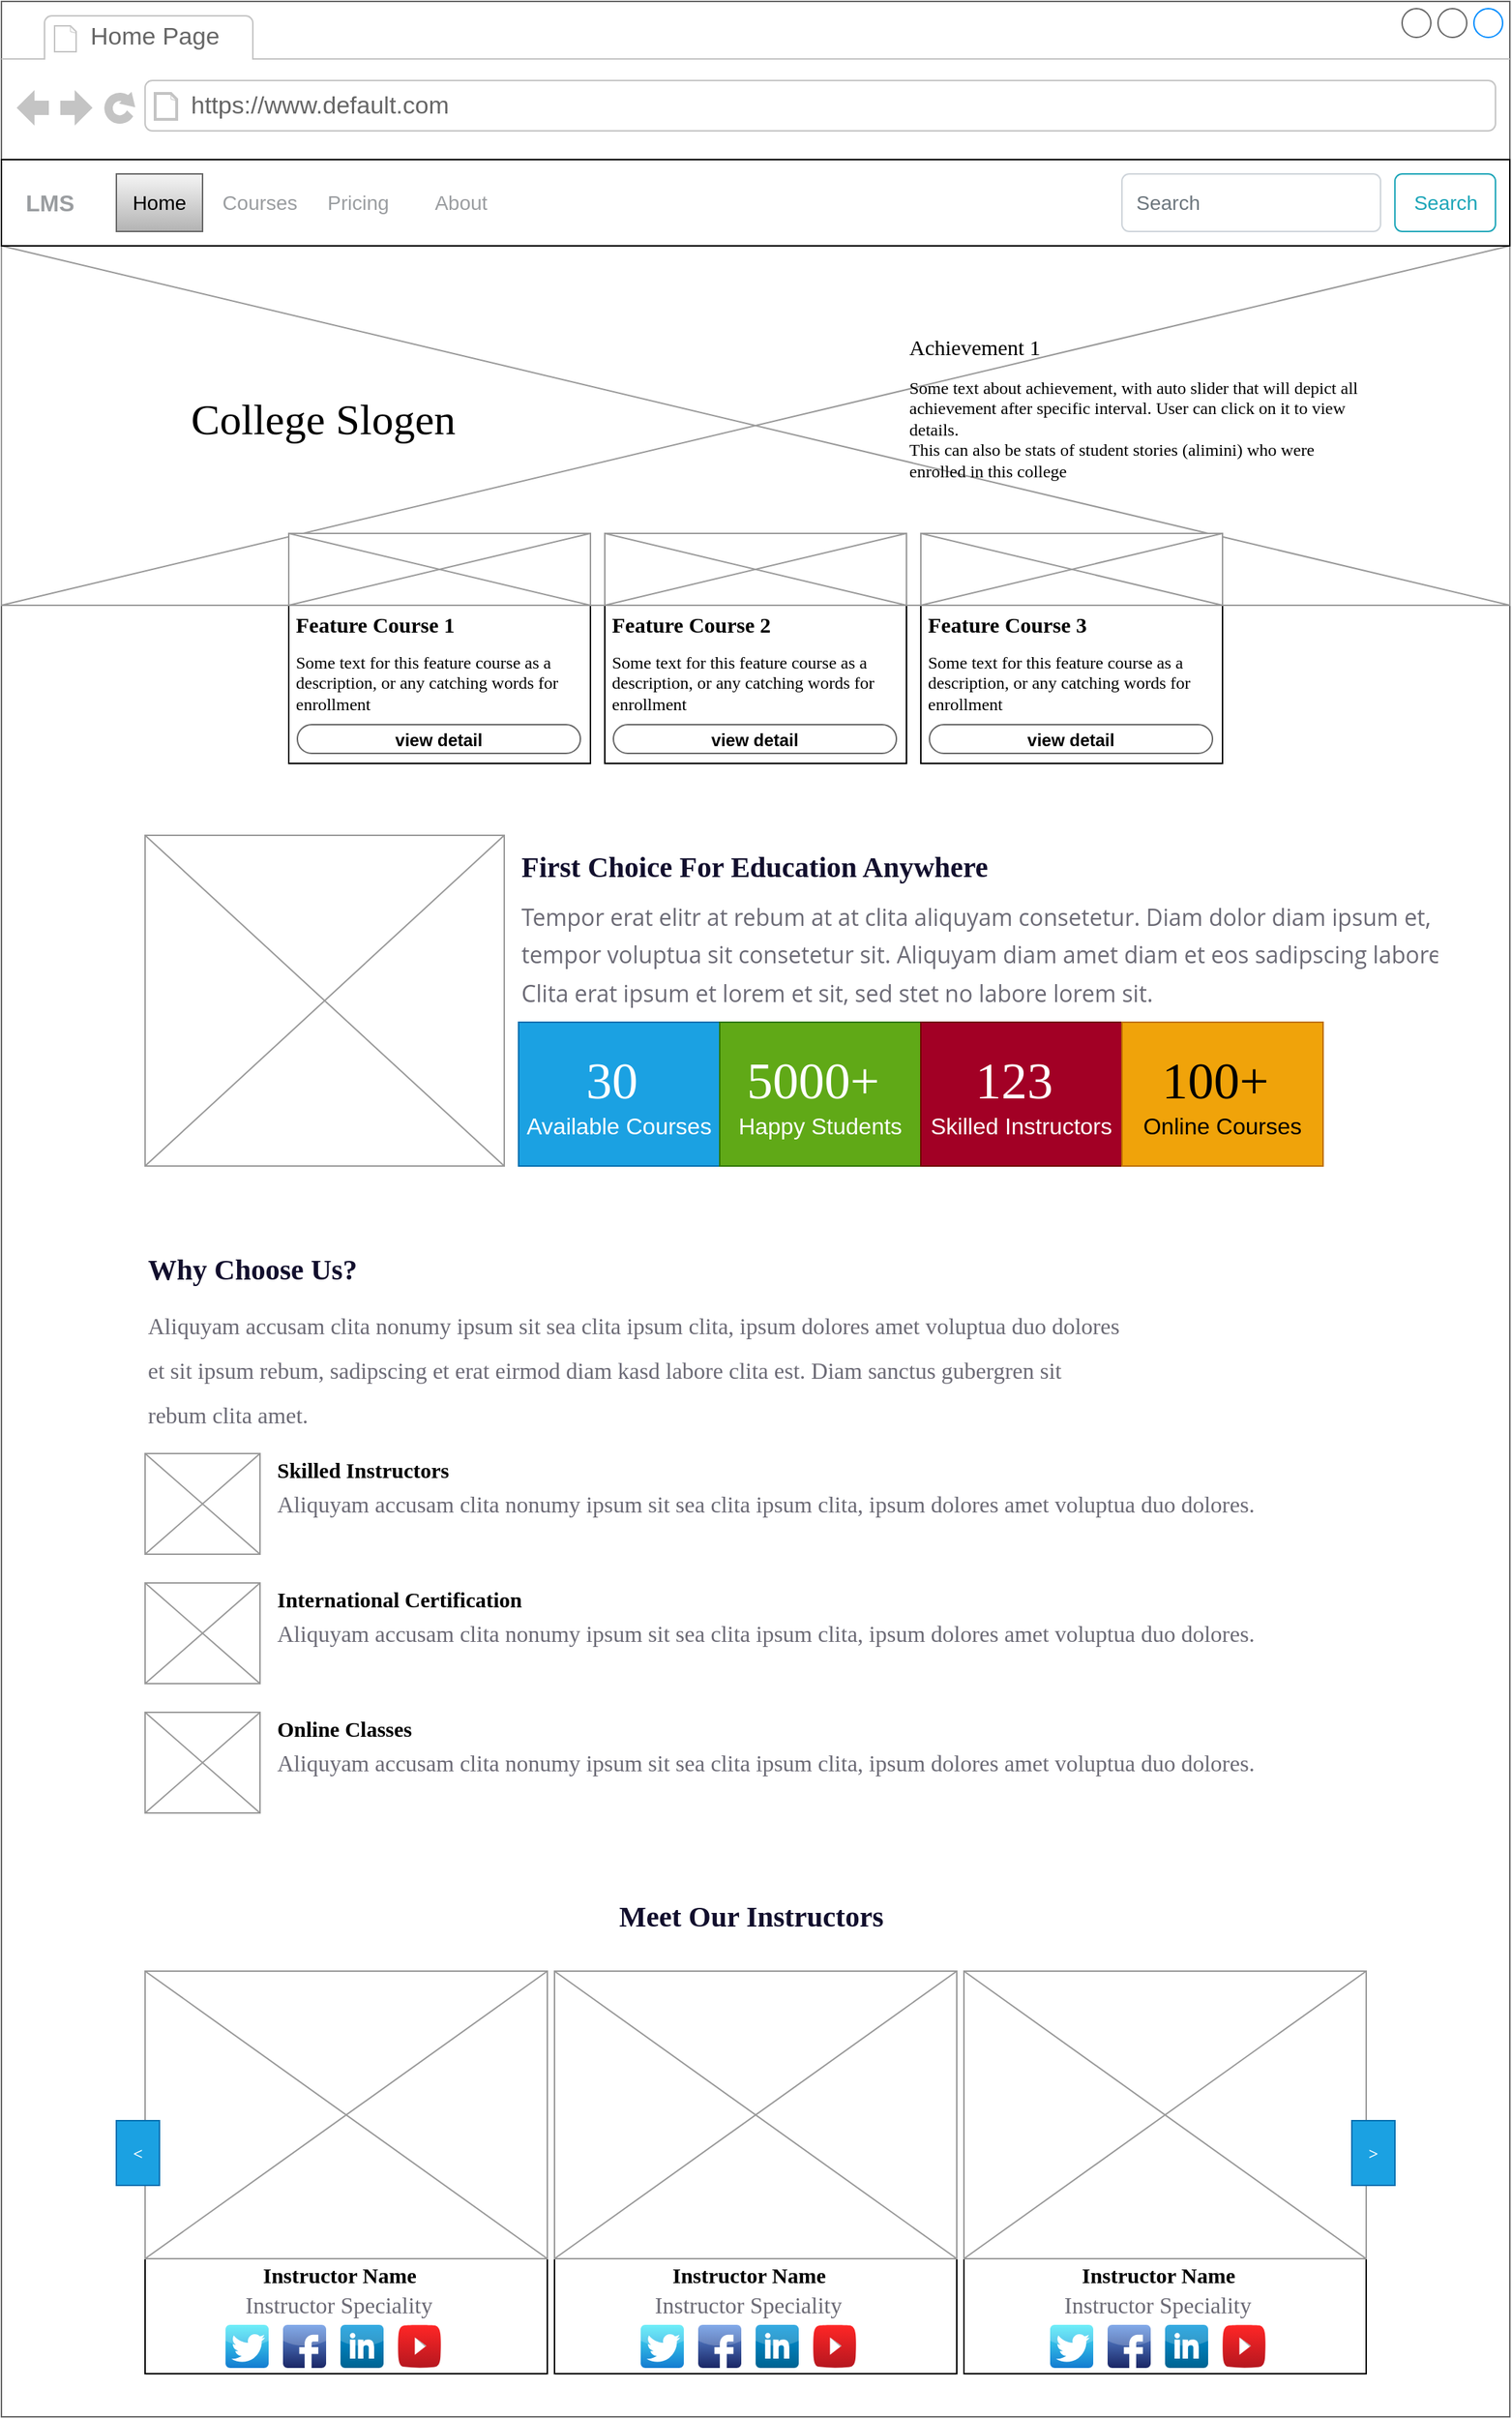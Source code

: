 <mxfile version="26.2.2" pages="10">
  <diagram name="Home Page" id="2cc2dc42-3aac-f2a9-1cec-7a8b7cbee084">
    <mxGraphModel dx="1428" dy="841" grid="1" gridSize="10" guides="1" tooltips="1" connect="1" arrows="1" fold="1" page="1" pageScale="1" pageWidth="1100" pageHeight="850" background="none" math="0" shadow="0">
      <root>
        <mxCell id="0" />
        <mxCell id="1" parent="0" />
        <mxCell id="7026571954dc6520-1" value="" style="strokeWidth=1;shadow=0;dashed=0;align=center;html=1;shape=mxgraph.mockup.containers.browserWindow;rSize=0;strokeColor=#666666;mainText=,;recursiveResize=0;rounded=0;labelBackgroundColor=none;fontFamily=Verdana;fontSize=12" parent="1" vertex="1">
          <mxGeometry x="30" y="20" width="1050" height="1680" as="geometry" />
        </mxCell>
        <mxCell id="7026571954dc6520-22" value="" style="verticalLabelPosition=bottom;shadow=0;dashed=0;align=center;html=1;verticalAlign=top;strokeWidth=1;shape=mxgraph.mockup.graphics.simpleIcon;strokeColor=#999999;fillColor=#ffffff;rounded=0;labelBackgroundColor=none;fontFamily=Verdana;fontSize=12;fontColor=#000000;" parent="7026571954dc6520-1" vertex="1">
          <mxGeometry y="170" width="1050" height="250" as="geometry" />
        </mxCell>
        <mxCell id="7026571954dc6520-2" value="Home Page" style="strokeWidth=1;shadow=0;dashed=0;align=center;html=1;shape=mxgraph.mockup.containers.anchor;fontSize=17;fontColor=#666666;align=left;" parent="7026571954dc6520-1" vertex="1">
          <mxGeometry x="60" y="12" width="110" height="26" as="geometry" />
        </mxCell>
        <mxCell id="7026571954dc6520-3" value="https://www.default.com" style="strokeWidth=1;shadow=0;dashed=0;align=center;html=1;shape=mxgraph.mockup.containers.anchor;rSize=0;fontSize=17;fontColor=#666666;align=left;" parent="7026571954dc6520-1" vertex="1">
          <mxGeometry x="130" y="60" width="250" height="26" as="geometry" />
        </mxCell>
        <mxCell id="7026571954dc6520-4" value="College Slogen" style="text;html=1;points=[];align=left;verticalAlign=top;spacingTop=-4;fontSize=30;fontFamily=Verdana" parent="7026571954dc6520-1" vertex="1">
          <mxGeometry x="130" y="270" width="340" height="50" as="geometry" />
        </mxCell>
        <mxCell id="7026571954dc6520-6" value="Achievement 1" style="text;html=1;points=[];align=left;verticalAlign=top;spacingTop=-4;fontSize=15;fontFamily=Verdana" parent="7026571954dc6520-1" vertex="1">
          <mxGeometry x="630" y="229" width="170" height="30" as="geometry" />
        </mxCell>
        <mxCell id="7026571954dc6520-7" value="Some text about achievement, with auto slider that will depict all achievement after specific interval. User can click on it to view details.&lt;br&gt;This can also be stats of student stories (alimini) who were enrolled in this college" style="text;html=1;points=[];align=left;verticalAlign=top;spacingTop=-4;fontSize=12;fontFamily=Verdana;whiteSpace=wrap;" parent="7026571954dc6520-1" vertex="1">
          <mxGeometry x="630" y="259" width="320" height="80" as="geometry" />
        </mxCell>
        <mxCell id="E_TJqiWzmNSkEYbu73C4-1" value="" style="html=1;shadow=0;dashed=0;fontSize=16;align=left;spacing=15;" parent="7026571954dc6520-1" vertex="1">
          <mxGeometry y="110" width="1050" height="60" as="geometry" />
        </mxCell>
        <mxCell id="E_TJqiWzmNSkEYbu73C4-2" value="" style="swimlane;shape=mxgraph.bootstrap.anchor;strokeColor=none;fillColor=none;fontColor=#000000;fontStyle=0;childLayout=stackLayout;horizontal=0;startSize=0;horizontalStack=1;resizeParent=1;resizeParentMax=0;resizeLast=0;collapsible=0;marginBottom=0;whiteSpace=wrap;html=1;resizeWidth=0;" parent="E_TJqiWzmNSkEYbu73C4-1" vertex="1">
          <mxGeometry y="10" width="350" height="40" as="geometry" />
        </mxCell>
        <mxCell id="E_TJqiWzmNSkEYbu73C4-3" value="LMS" style="text;strokeColor=none;align=left;verticalAlign=middle;spacingLeft=15;spacingRight=10;points=[[0,0.5],[1,0.5]];portConstraint=eastwest;rotatable=0;whiteSpace=wrap;html=1;fillColor=none;fontColor=#9A9DA0;fontSize=16;fontStyle=1" parent="E_TJqiWzmNSkEYbu73C4-2" vertex="1">
          <mxGeometry width="80" height="40" as="geometry" />
        </mxCell>
        <mxCell id="E_TJqiWzmNSkEYbu73C4-4" value="Home" style="text;strokeColor=#666666;align=center;verticalAlign=middle;spacingLeft=10;spacingRight=10;points=[[0,0.5],[1,0.5]];portConstraint=eastwest;rotatable=0;whiteSpace=wrap;html=1;fillColor=#f5f5f5;fontSize=14;gradientColor=#b3b3b3;" parent="E_TJqiWzmNSkEYbu73C4-2" vertex="1">
          <mxGeometry x="80" width="60" height="40" as="geometry" />
        </mxCell>
        <mxCell id="E_TJqiWzmNSkEYbu73C4-5" value="Courses" style="text;strokeColor=none;align=center;verticalAlign=middle;spacingLeft=10;spacingRight=10;points=[[0,0.5],[1,0.5]];portConstraint=eastwest;rotatable=0;whiteSpace=wrap;html=1;fillColor=none;fontColor=#9A9DA0;fontSize=14;" parent="E_TJqiWzmNSkEYbu73C4-2" vertex="1">
          <mxGeometry x="140" width="80" height="40" as="geometry" />
        </mxCell>
        <mxCell id="E_TJqiWzmNSkEYbu73C4-6" value="Pricing" style="text;strokeColor=none;align=left;verticalAlign=middle;spacingLeft=5;spacingRight=10;points=[[0,0.5],[1,0.5]];portConstraint=eastwest;rotatable=0;whiteSpace=wrap;html=1;fillColor=none;fontColor=#9A9DA0;fontSize=14;" parent="E_TJqiWzmNSkEYbu73C4-2" vertex="1">
          <mxGeometry x="220" width="70" height="40" as="geometry" />
        </mxCell>
        <mxCell id="E_TJqiWzmNSkEYbu73C4-7" value="About" style="text;strokeColor=none;align=center;verticalAlign=middle;spacingLeft=10;spacingRight=10;points=[[0,0.5],[1,0.5]];portConstraint=eastwest;rotatable=0;whiteSpace=wrap;html=1;fillColor=none;fontColor=#9A9DA0;fontSize=14;" parent="E_TJqiWzmNSkEYbu73C4-2" vertex="1">
          <mxGeometry x="290" width="60" height="40" as="geometry" />
        </mxCell>
        <mxCell id="E_TJqiWzmNSkEYbu73C4-8" value="Search" style="html=1;shadow=0;dashed=0;shape=mxgraph.bootstrap.rrect;rSize=5;fontSize=14;fontColor=#1CA5B8;strokeColor=#1CA5B8;fillColor=none;" parent="E_TJqiWzmNSkEYbu73C4-1" vertex="1">
          <mxGeometry x="1" width="70" height="40" relative="1" as="geometry">
            <mxPoint x="-80" y="10" as="offset" />
          </mxGeometry>
        </mxCell>
        <mxCell id="E_TJqiWzmNSkEYbu73C4-9" value="Search" style="html=1;shadow=0;dashed=0;shape=mxgraph.bootstrap.rrect;rSize=5;fontSize=14;fontColor=#6C767D;strokeColor=#CED4DA;fillColor=#ffffff;align=left;spacing=10;" parent="E_TJqiWzmNSkEYbu73C4-1" vertex="1">
          <mxGeometry x="1" width="180" height="40" relative="1" as="geometry">
            <mxPoint x="-270" y="10" as="offset" />
          </mxGeometry>
        </mxCell>
        <mxCell id="E_TJqiWzmNSkEYbu73C4-10" value="" style="rounded=0;whiteSpace=wrap;html=1;" parent="7026571954dc6520-1" vertex="1">
          <mxGeometry x="200" y="370" width="210" height="160" as="geometry" />
        </mxCell>
        <mxCell id="E_TJqiWzmNSkEYbu73C4-13" value="" style="verticalLabelPosition=bottom;shadow=0;dashed=0;align=center;html=1;verticalAlign=top;strokeWidth=1;shape=mxgraph.mockup.graphics.simpleIcon;strokeColor=#999999;fillColor=#ffffff;rounded=0;labelBackgroundColor=none;fontFamily=Verdana;fontSize=12;fontColor=#000000;" parent="7026571954dc6520-1" vertex="1">
          <mxGeometry x="200" y="370" width="210" height="50" as="geometry" />
        </mxCell>
        <mxCell id="E_TJqiWzmNSkEYbu73C4-14" value="&lt;b&gt;Feature Course 1&lt;/b&gt;" style="text;html=1;points=[];align=left;verticalAlign=top;spacingTop=-4;fontSize=15;fontFamily=Verdana" parent="7026571954dc6520-1" vertex="1">
          <mxGeometry x="203" y="422" width="170" height="30" as="geometry" />
        </mxCell>
        <mxCell id="E_TJqiWzmNSkEYbu73C4-15" value="Some text for this feature course as a description, or any catching words for enrollment" style="text;html=1;points=[];align=left;verticalAlign=top;spacingTop=-4;fontSize=12;fontFamily=Verdana;whiteSpace=wrap;" parent="7026571954dc6520-1" vertex="1">
          <mxGeometry x="203" y="450" width="197" height="50" as="geometry" />
        </mxCell>
        <mxCell id="E_TJqiWzmNSkEYbu73C4-18" value="&lt;b&gt;&lt;font style=&quot;font-size: 12px;&quot;&gt;view detail&lt;/font&gt;&lt;/b&gt;" style="strokeWidth=1;shadow=0;dashed=0;align=center;html=1;shape=mxgraph.mockup.buttons.button;strokeColor=#666666;mainText=;buttonStyle=round;fontSize=17;fontStyle=0;fillColor=none;whiteSpace=wrap;rounded=0;labelBackgroundColor=none;" parent="7026571954dc6520-1" vertex="1">
          <mxGeometry x="206" y="503" width="197" height="20" as="geometry" />
        </mxCell>
        <mxCell id="E_TJqiWzmNSkEYbu73C4-20" value="" style="rounded=0;whiteSpace=wrap;html=1;" parent="7026571954dc6520-1" vertex="1">
          <mxGeometry x="420" y="370" width="210" height="160" as="geometry" />
        </mxCell>
        <mxCell id="E_TJqiWzmNSkEYbu73C4-21" value="" style="verticalLabelPosition=bottom;shadow=0;dashed=0;align=center;html=1;verticalAlign=top;strokeWidth=1;shape=mxgraph.mockup.graphics.simpleIcon;strokeColor=#999999;fillColor=#ffffff;rounded=0;labelBackgroundColor=none;fontFamily=Verdana;fontSize=12;fontColor=#000000;" parent="7026571954dc6520-1" vertex="1">
          <mxGeometry x="420" y="370" width="210" height="50" as="geometry" />
        </mxCell>
        <mxCell id="E_TJqiWzmNSkEYbu73C4-22" value="&lt;b&gt;Feature Course 2&lt;/b&gt;" style="text;html=1;points=[];align=left;verticalAlign=top;spacingTop=-4;fontSize=15;fontFamily=Verdana" parent="7026571954dc6520-1" vertex="1">
          <mxGeometry x="423" y="422" width="170" height="30" as="geometry" />
        </mxCell>
        <mxCell id="E_TJqiWzmNSkEYbu73C4-23" value="Some text for this feature course as a description, or any catching words for enrollment" style="text;html=1;points=[];align=left;verticalAlign=top;spacingTop=-4;fontSize=12;fontFamily=Verdana;whiteSpace=wrap;" parent="7026571954dc6520-1" vertex="1">
          <mxGeometry x="423" y="450" width="197" height="50" as="geometry" />
        </mxCell>
        <mxCell id="E_TJqiWzmNSkEYbu73C4-24" value="&lt;b&gt;&lt;font style=&quot;font-size: 12px;&quot;&gt;view detail&lt;/font&gt;&lt;/b&gt;" style="strokeWidth=1;shadow=0;dashed=0;align=center;html=1;shape=mxgraph.mockup.buttons.button;strokeColor=#666666;mainText=;buttonStyle=round;fontSize=17;fontStyle=0;fillColor=none;whiteSpace=wrap;rounded=0;labelBackgroundColor=none;" parent="7026571954dc6520-1" vertex="1">
          <mxGeometry x="426" y="503" width="197" height="20" as="geometry" />
        </mxCell>
        <mxCell id="E_TJqiWzmNSkEYbu73C4-25" value="" style="rounded=0;whiteSpace=wrap;html=1;" parent="7026571954dc6520-1" vertex="1">
          <mxGeometry x="640" y="370" width="210" height="160" as="geometry" />
        </mxCell>
        <mxCell id="E_TJqiWzmNSkEYbu73C4-26" value="" style="verticalLabelPosition=bottom;shadow=0;dashed=0;align=center;html=1;verticalAlign=top;strokeWidth=1;shape=mxgraph.mockup.graphics.simpleIcon;strokeColor=#999999;fillColor=#ffffff;rounded=0;labelBackgroundColor=none;fontFamily=Verdana;fontSize=12;fontColor=#000000;" parent="7026571954dc6520-1" vertex="1">
          <mxGeometry x="640" y="370" width="210" height="50" as="geometry" />
        </mxCell>
        <mxCell id="E_TJqiWzmNSkEYbu73C4-27" value="&lt;b&gt;Feature Course 3&lt;/b&gt;" style="text;html=1;points=[];align=left;verticalAlign=top;spacingTop=-4;fontSize=15;fontFamily=Verdana" parent="7026571954dc6520-1" vertex="1">
          <mxGeometry x="643" y="422" width="170" height="30" as="geometry" />
        </mxCell>
        <mxCell id="E_TJqiWzmNSkEYbu73C4-28" value="Some text for this feature course as a description, or any catching words for enrollment" style="text;html=1;points=[];align=left;verticalAlign=top;spacingTop=-4;fontSize=12;fontFamily=Verdana;whiteSpace=wrap;" parent="7026571954dc6520-1" vertex="1">
          <mxGeometry x="643" y="450" width="197" height="50" as="geometry" />
        </mxCell>
        <mxCell id="E_TJqiWzmNSkEYbu73C4-29" value="&lt;b&gt;&lt;font style=&quot;font-size: 12px;&quot;&gt;view detail&lt;/font&gt;&lt;/b&gt;" style="strokeWidth=1;shadow=0;dashed=0;align=center;html=1;shape=mxgraph.mockup.buttons.button;strokeColor=#666666;mainText=;buttonStyle=round;fontSize=17;fontStyle=0;fillColor=none;whiteSpace=wrap;rounded=0;labelBackgroundColor=none;" parent="7026571954dc6520-1" vertex="1">
          <mxGeometry x="646" y="503" width="197" height="20" as="geometry" />
        </mxCell>
        <mxCell id="E_TJqiWzmNSkEYbu73C4-30" value="" style="verticalLabelPosition=bottom;shadow=0;dashed=0;align=center;html=1;verticalAlign=top;strokeWidth=1;shape=mxgraph.mockup.graphics.simpleIcon;strokeColor=#999999;fillColor=#ffffff;rounded=0;labelBackgroundColor=none;fontFamily=Verdana;fontSize=12;fontColor=#000000;" parent="7026571954dc6520-1" vertex="1">
          <mxGeometry x="100" y="580" width="250" height="230" as="geometry" />
        </mxCell>
        <mxCell id="E_TJqiWzmNSkEYbu73C4-32" value="&lt;h1 style=&quot;margin-top: 0px;&quot;&gt;&lt;span style=&quot;background-color: rgb(255, 255, 255); color: rgb(18, 15, 45);&quot;&gt;&lt;font style=&quot;font-size: 20px;&quot;&gt;First Choice For Education Anywhere&lt;/font&gt;&lt;/span&gt;&lt;/h1&gt;&lt;pre style=&quot;margin-top: 0px;&quot;&gt;&lt;span style=&quot;color: rgb(107, 106, 117); font-family: &amp;quot;Open Sans&amp;quot;, sans-serif; font-size: 16px; font-weight: 400; background-color: rgb(255, 255, 255); line-height: 70%;&quot;&gt;Tempor erat elitr at rebum at at clita aliquyam consetetur. Diam dolor diam ipsum et, &lt;/span&gt;&lt;/pre&gt;&lt;pre style=&quot;margin-top: 0px;&quot;&gt;&lt;span style=&quot;color: rgb(107, 106, 117); font-family: &amp;quot;Open Sans&amp;quot;, sans-serif; font-size: 16px; font-weight: 400; background-color: rgb(255, 255, 255); line-height: 70%;&quot;&gt;tempor voluptua sit consetetur sit. Aliquyam diam amet diam et eos sadipscing labore. &lt;/span&gt;&lt;/pre&gt;&lt;pre style=&quot;margin-top: 0px;&quot;&gt;&lt;span style=&quot;color: rgb(107, 106, 117); font-family: &amp;quot;Open Sans&amp;quot;, sans-serif; font-size: 16px; font-weight: 400; background-color: rgb(255, 255, 255); line-height: 70%;&quot;&gt;Clita erat ipsum et lorem et sit, sed stet no labore lo&lt;/span&gt;&lt;span style=&quot;font-family: &amp;quot;Open Sans&amp;quot;, sans-serif; font-size: 16px; font-weight: 400; background-color: rgb(255, 255, 255); line-height: 70%; color: rgb(107, 106, 117);&quot;&gt;&lt;font style=&quot;color: rgb(107, 106, 117);&quot;&gt;rem sit&lt;/font&gt;&lt;/span&gt;&lt;span style=&quot;color: rgb(107, 106, 117); font-family: &amp;quot;Open Sans&amp;quot;, sans-serif; font-size: 16px; font-weight: 400; background-color: rgb(255, 255, 255); line-height: 70%;&quot;&gt;. &lt;br&gt;&lt;/span&gt;&lt;/pre&gt;" style="text;html=1;whiteSpace=wrap;overflow=hidden;rounded=0;fontFamily=Verdana;" parent="7026571954dc6520-1" vertex="1">
          <mxGeometry x="360" y="580" width="640" height="130" as="geometry" />
        </mxCell>
        <mxCell id="E_TJqiWzmNSkEYbu73C4-35" value="&lt;font style=&quot;font-size: 36px;&quot;&gt;&lt;font face=&quot;Tahoma&quot;&gt;30&lt;/font&gt;&amp;nbsp;&lt;/font&gt;&lt;div&gt;&lt;font style=&quot;font-size: 16px;&quot;&gt;Available Courses&lt;/font&gt;&lt;/div&gt;" style="rounded=0;whiteSpace=wrap;html=1;fillColor=#1ba1e2;strokeColor=#006EAF;fontColor=#ffffff;" parent="7026571954dc6520-1" vertex="1">
          <mxGeometry x="360" y="710" width="140" height="100" as="geometry" />
        </mxCell>
        <mxCell id="E_TJqiWzmNSkEYbu73C4-36" value="&lt;font style=&quot;font-size: 36px;&quot;&gt;&lt;font face=&quot;Tahoma&quot;&gt;5000+&lt;/font&gt;&amp;nbsp;&lt;/font&gt;&lt;div&gt;&lt;font style=&quot;font-size: 16px;&quot;&gt;Happy Students&lt;/font&gt;&lt;/div&gt;" style="rounded=0;whiteSpace=wrap;html=1;fillColor=#60a917;strokeColor=#2D7600;fontColor=#ffffff;" parent="7026571954dc6520-1" vertex="1">
          <mxGeometry x="500" y="710" width="140" height="100" as="geometry" />
        </mxCell>
        <mxCell id="E_TJqiWzmNSkEYbu73C4-37" value="&lt;font style=&quot;font-size: 36px;&quot;&gt;&lt;font face=&quot;Tahoma&quot;&gt;123&lt;/font&gt;&amp;nbsp;&lt;/font&gt;&lt;div&gt;&lt;font style=&quot;font-size: 16px;&quot;&gt;Skilled Instructors&lt;/font&gt;&lt;/div&gt;" style="rounded=0;whiteSpace=wrap;html=1;fillColor=#a20025;strokeColor=#6F0000;fontColor=#ffffff;" parent="7026571954dc6520-1" vertex="1">
          <mxGeometry x="640" y="710" width="140" height="100" as="geometry" />
        </mxCell>
        <mxCell id="E_TJqiWzmNSkEYbu73C4-38" value="&lt;font style=&quot;font-size: 36px;&quot;&gt;&lt;font face=&quot;Tahoma&quot;&gt;100+&lt;/font&gt;&amp;nbsp;&lt;/font&gt;&lt;div&gt;&lt;font style=&quot;font-size: 16px;&quot;&gt;Online Courses&lt;/font&gt;&lt;/div&gt;" style="rounded=0;whiteSpace=wrap;html=1;fillColor=#f0a30a;strokeColor=#BD7000;fontColor=#000000;" parent="7026571954dc6520-1" vertex="1">
          <mxGeometry x="780" y="710" width="140" height="100" as="geometry" />
        </mxCell>
        <mxCell id="E_TJqiWzmNSkEYbu73C4-39" value="&lt;h1 style=&quot;margin-top: 0px;&quot;&gt;&lt;span style=&quot;background-color: rgb(255, 255, 255); color: rgb(18, 15, 45);&quot;&gt;&lt;font style=&quot;font-size: 20px;&quot;&gt;Why Choose Us?&lt;/font&gt;&lt;/span&gt;&lt;/h1&gt;&lt;pre style=&quot;margin-top: 0px;&quot;&gt;&lt;font style=&quot;color: rgb(107, 106, 117); font-size: 16px;&quot; face=&quot;Verdana&quot;&gt;Aliquyam accusam clita nonumy ipsum sit sea clita ipsum clita, ipsum dolores amet voluptua duo dolores &lt;/font&gt;&lt;/pre&gt;&lt;pre style=&quot;margin-top: 0px;&quot;&gt;&lt;font style=&quot;color: rgb(107, 106, 117); font-size: 16px;&quot; face=&quot;Verdana&quot;&gt;et sit ipsum rebum, sadipscing et erat eirmod diam kasd labore clita est. Diam sanctus gubergren sit &lt;/font&gt;&lt;/pre&gt;&lt;pre style=&quot;margin-top: 0px;&quot;&gt;&lt;font style=&quot;color: rgb(107, 106, 117); font-size: 16px;&quot; face=&quot;Verdana&quot;&gt;rebum clita amet.&lt;span style=&quot;background-color: rgb(255, 255, 255); white-space: normal;&quot;&gt;&amp;nbsp;&lt;/span&gt;&lt;/font&gt;&lt;/pre&gt;" style="text;html=1;whiteSpace=wrap;overflow=hidden;rounded=0;fontFamily=Verdana;" parent="7026571954dc6520-1" vertex="1">
          <mxGeometry x="100" y="860" width="850" height="130" as="geometry" />
        </mxCell>
        <mxCell id="E_TJqiWzmNSkEYbu73C4-40" value="" style="verticalLabelPosition=bottom;shadow=0;dashed=0;align=center;html=1;verticalAlign=top;strokeWidth=1;shape=mxgraph.mockup.graphics.simpleIcon;strokeColor=#999999;fillColor=#ffffff;rounded=0;labelBackgroundColor=none;fontFamily=Verdana;fontSize=12;fontColor=#000000;" parent="7026571954dc6520-1" vertex="1">
          <mxGeometry x="100" y="1010" width="80" height="70" as="geometry" />
        </mxCell>
        <mxCell id="E_TJqiWzmNSkEYbu73C4-41" value="&lt;b&gt;Skilled Instructors&lt;/b&gt;" style="text;html=1;points=[];align=left;verticalAlign=top;spacingTop=-4;fontSize=15;fontFamily=Verdana" parent="7026571954dc6520-1" vertex="1">
          <mxGeometry x="190" y="1010" width="170" height="30" as="geometry" />
        </mxCell>
        <mxCell id="E_TJqiWzmNSkEYbu73C4-42" value="&lt;h1 style=&quot;margin-top: 0px;&quot;&gt;&lt;span style=&quot;color: rgb(107, 106, 117); font-size: 16px; background-color: transparent; font-weight: normal;&quot;&gt;Aliquyam accusam clita nonumy ipsum sit sea clita ipsum clita, ipsum dolores amet voluptua duo dolores.&lt;/span&gt;&lt;/h1&gt;" style="text;html=1;whiteSpace=wrap;overflow=hidden;rounded=0;fontFamily=Verdana;" parent="7026571954dc6520-1" vertex="1">
          <mxGeometry x="190" y="1022" width="760" height="60" as="geometry" />
        </mxCell>
        <mxCell id="E_TJqiWzmNSkEYbu73C4-43" value="" style="verticalLabelPosition=bottom;shadow=0;dashed=0;align=center;html=1;verticalAlign=top;strokeWidth=1;shape=mxgraph.mockup.graphics.simpleIcon;strokeColor=#999999;fillColor=#ffffff;rounded=0;labelBackgroundColor=none;fontFamily=Verdana;fontSize=12;fontColor=#000000;" parent="7026571954dc6520-1" vertex="1">
          <mxGeometry x="100" y="1100" width="80" height="70" as="geometry" />
        </mxCell>
        <mxCell id="E_TJqiWzmNSkEYbu73C4-44" value="&lt;b&gt;International Certification&lt;/b&gt;" style="text;html=1;points=[];align=left;verticalAlign=top;spacingTop=-4;fontSize=15;fontFamily=Verdana" parent="7026571954dc6520-1" vertex="1">
          <mxGeometry x="190" y="1100" width="250" height="30" as="geometry" />
        </mxCell>
        <mxCell id="E_TJqiWzmNSkEYbu73C4-45" value="&lt;h1 style=&quot;margin-top: 0px;&quot;&gt;&lt;span style=&quot;color: rgb(107, 106, 117); font-size: 16px; background-color: transparent; font-weight: normal;&quot;&gt;Aliquyam accusam clita nonumy ipsum sit sea clita ipsum clita, ipsum dolores amet voluptua duo dolores.&lt;/span&gt;&lt;/h1&gt;" style="text;html=1;whiteSpace=wrap;overflow=hidden;rounded=0;fontFamily=Verdana;" parent="7026571954dc6520-1" vertex="1">
          <mxGeometry x="190" y="1112" width="760" height="60" as="geometry" />
        </mxCell>
        <mxCell id="E_TJqiWzmNSkEYbu73C4-46" value="" style="verticalLabelPosition=bottom;shadow=0;dashed=0;align=center;html=1;verticalAlign=top;strokeWidth=1;shape=mxgraph.mockup.graphics.simpleIcon;strokeColor=#999999;fillColor=#ffffff;rounded=0;labelBackgroundColor=none;fontFamily=Verdana;fontSize=12;fontColor=#000000;" parent="7026571954dc6520-1" vertex="1">
          <mxGeometry x="100" y="1190" width="80" height="70" as="geometry" />
        </mxCell>
        <mxCell id="E_TJqiWzmNSkEYbu73C4-47" value="&lt;b&gt;Online Classes&lt;/b&gt;" style="text;html=1;points=[];align=left;verticalAlign=top;spacingTop=-4;fontSize=15;fontFamily=Verdana" parent="7026571954dc6520-1" vertex="1">
          <mxGeometry x="190" y="1190" width="170" height="30" as="geometry" />
        </mxCell>
        <mxCell id="E_TJqiWzmNSkEYbu73C4-48" value="&lt;h1 style=&quot;margin-top: 0px;&quot;&gt;&lt;span style=&quot;color: rgb(107, 106, 117); font-size: 16px; background-color: transparent; font-weight: normal;&quot;&gt;Aliquyam accusam clita nonumy ipsum sit sea clita ipsum clita, ipsum dolores amet voluptua duo dolores.&lt;/span&gt;&lt;/h1&gt;" style="text;html=1;whiteSpace=wrap;overflow=hidden;rounded=0;fontFamily=Verdana;" parent="7026571954dc6520-1" vertex="1">
          <mxGeometry x="190" y="1202" width="760" height="60" as="geometry" />
        </mxCell>
        <mxCell id="E_TJqiWzmNSkEYbu73C4-49" value="&lt;h1 style=&quot;margin-top: 0px;&quot;&gt;&lt;span style=&quot;background-color: rgb(255, 255, 255); color: rgb(18, 15, 45);&quot;&gt;&lt;font style=&quot;font-size: 20px;&quot;&gt;Meet Our Instructors&lt;/font&gt;&lt;/span&gt;&lt;/h1&gt;" style="text;html=1;whiteSpace=wrap;overflow=hidden;rounded=0;fontFamily=Verdana;align=center;" parent="7026571954dc6520-1" vertex="1">
          <mxGeometry x="96.5" y="1310" width="850" height="40" as="geometry" />
        </mxCell>
        <mxCell id="E_TJqiWzmNSkEYbu73C4-50" value="" style="whiteSpace=wrap;html=1;aspect=fixed;" parent="7026571954dc6520-1" vertex="1">
          <mxGeometry x="100" y="1370" width="280" height="280" as="geometry" />
        </mxCell>
        <mxCell id="E_TJqiWzmNSkEYbu73C4-51" value="" style="whiteSpace=wrap;html=1;aspect=fixed;" parent="7026571954dc6520-1" vertex="1">
          <mxGeometry x="385" y="1370" width="280" height="280" as="geometry" />
        </mxCell>
        <mxCell id="E_TJqiWzmNSkEYbu73C4-52" value="" style="whiteSpace=wrap;html=1;aspect=fixed;" parent="7026571954dc6520-1" vertex="1">
          <mxGeometry x="670" y="1370" width="280" height="280" as="geometry" />
        </mxCell>
        <mxCell id="E_TJqiWzmNSkEYbu73C4-56" value="" style="verticalLabelPosition=bottom;shadow=0;dashed=0;align=center;html=1;verticalAlign=top;strokeWidth=1;shape=mxgraph.mockup.graphics.simpleIcon;strokeColor=#999999;fillColor=#ffffff;rounded=0;labelBackgroundColor=none;fontFamily=Verdana;fontSize=12;fontColor=#000000;" parent="7026571954dc6520-1" vertex="1">
          <mxGeometry x="100" y="1370" width="280" height="200" as="geometry" />
        </mxCell>
        <mxCell id="E_TJqiWzmNSkEYbu73C4-57" value="" style="verticalLabelPosition=bottom;shadow=0;dashed=0;align=center;html=1;verticalAlign=top;strokeWidth=1;shape=mxgraph.mockup.graphics.simpleIcon;strokeColor=#999999;fillColor=#ffffff;rounded=0;labelBackgroundColor=none;fontFamily=Verdana;fontSize=12;fontColor=#000000;" parent="7026571954dc6520-1" vertex="1">
          <mxGeometry x="385" y="1370" width="280" height="200" as="geometry" />
        </mxCell>
        <mxCell id="E_TJqiWzmNSkEYbu73C4-58" value="" style="verticalLabelPosition=bottom;shadow=0;dashed=0;align=center;html=1;verticalAlign=top;strokeWidth=1;shape=mxgraph.mockup.graphics.simpleIcon;strokeColor=#999999;fillColor=#ffffff;rounded=0;labelBackgroundColor=none;fontFamily=Verdana;fontSize=12;fontColor=#000000;" parent="7026571954dc6520-1" vertex="1">
          <mxGeometry x="670" y="1370" width="280" height="200" as="geometry" />
        </mxCell>
        <mxCell id="E_TJqiWzmNSkEYbu73C4-54" value="&lt;font face=&quot;Tahoma&quot;&gt;&amp;gt;&lt;/font&gt;" style="rounded=0;whiteSpace=wrap;html=1;fillColor=#1ba1e2;fontColor=#ffffff;strokeColor=#006EAF;fontStyle=1" parent="7026571954dc6520-1" vertex="1">
          <mxGeometry x="940" y="1474" width="30" height="45" as="geometry" />
        </mxCell>
        <mxCell id="E_TJqiWzmNSkEYbu73C4-55" value="&lt;font face=&quot;Tahoma&quot;&gt;&amp;lt;&lt;/font&gt;" style="rounded=0;whiteSpace=wrap;html=1;fillColor=#1ba1e2;fontColor=#ffffff;strokeColor=#006EAF;fontStyle=1" parent="7026571954dc6520-1" vertex="1">
          <mxGeometry x="80" y="1474" width="30" height="45" as="geometry" />
        </mxCell>
        <mxCell id="E_TJqiWzmNSkEYbu73C4-59" value="&lt;b&gt;Instructor Name&lt;/b&gt;" style="text;html=1;points=[];align=center;verticalAlign=top;spacingTop=-4;fontSize=15;fontFamily=Verdana" parent="7026571954dc6520-1" vertex="1">
          <mxGeometry x="100" y="1570" width="270" height="30" as="geometry" />
        </mxCell>
        <mxCell id="E_TJqiWzmNSkEYbu73C4-60" value="&lt;b&gt;Instructor Name&lt;/b&gt;" style="text;html=1;points=[];align=center;verticalAlign=top;spacingTop=-4;fontSize=15;fontFamily=Verdana" parent="7026571954dc6520-1" vertex="1">
          <mxGeometry x="385" y="1570" width="270" height="30" as="geometry" />
        </mxCell>
        <mxCell id="E_TJqiWzmNSkEYbu73C4-61" value="&lt;b&gt;Instructor Name&lt;/b&gt;" style="text;html=1;points=[];align=center;verticalAlign=top;spacingTop=-4;fontSize=15;fontFamily=Verdana" parent="7026571954dc6520-1" vertex="1">
          <mxGeometry x="670" y="1570" width="270" height="30" as="geometry" />
        </mxCell>
        <mxCell id="E_TJqiWzmNSkEYbu73C4-62" value="&lt;h1 style=&quot;margin-top: 0px;&quot;&gt;&lt;span style=&quot;color: rgb(107, 106, 117); font-size: 16px; background-color: transparent; font-weight: normal; line-height: 10%;&quot;&gt;Instructor Speciality&lt;/span&gt;&lt;/h1&gt;" style="text;html=1;whiteSpace=wrap;overflow=hidden;rounded=0;fontFamily=Verdana;align=center;" parent="7026571954dc6520-1" vertex="1">
          <mxGeometry x="100" y="1579" width="270" height="40" as="geometry" />
        </mxCell>
        <mxCell id="E_TJqiWzmNSkEYbu73C4-63" value="&lt;h1 style=&quot;margin-top: 0px;&quot;&gt;&lt;span style=&quot;color: rgb(107, 106, 117); font-size: 16px; background-color: transparent; font-weight: normal; line-height: 10%;&quot;&gt;Instructor Speciality&lt;/span&gt;&lt;/h1&gt;" style="text;html=1;whiteSpace=wrap;overflow=hidden;rounded=0;fontFamily=Verdana;align=center;" parent="7026571954dc6520-1" vertex="1">
          <mxGeometry x="385" y="1579" width="270" height="40" as="geometry" />
        </mxCell>
        <mxCell id="E_TJqiWzmNSkEYbu73C4-64" value="&lt;h1 style=&quot;margin-top: 0px;&quot;&gt;&lt;span style=&quot;color: rgb(107, 106, 117); font-size: 16px; background-color: transparent; font-weight: normal; line-height: 10%;&quot;&gt;Instructor Speciality&lt;/span&gt;&lt;/h1&gt;" style="text;html=1;whiteSpace=wrap;overflow=hidden;rounded=0;fontFamily=Verdana;align=center;" parent="7026571954dc6520-1" vertex="1">
          <mxGeometry x="670" y="1579" width="270" height="40" as="geometry" />
        </mxCell>
        <mxCell id="E_TJqiWzmNSkEYbu73C4-66" value="" style="dashed=0;outlineConnect=0;html=1;align=center;labelPosition=center;verticalLabelPosition=bottom;verticalAlign=top;shape=mxgraph.webicons.facebook;fillColor=#6294E4;gradientColor=#1A2665" parent="7026571954dc6520-1" vertex="1">
          <mxGeometry x="196" y="1616" width="30" height="30" as="geometry" />
        </mxCell>
        <mxCell id="E_TJqiWzmNSkEYbu73C4-67" value="" style="dashed=0;outlineConnect=0;html=1;align=center;labelPosition=center;verticalLabelPosition=bottom;verticalAlign=top;shape=mxgraph.webicons.linkedin;fillColor=#0095DB;gradientColor=#006391" parent="7026571954dc6520-1" vertex="1">
          <mxGeometry x="236" y="1616" width="30" height="30" as="geometry" />
        </mxCell>
        <mxCell id="E_TJqiWzmNSkEYbu73C4-68" value="" style="dashed=0;outlineConnect=0;html=1;align=center;labelPosition=center;verticalLabelPosition=bottom;verticalAlign=top;shape=mxgraph.weblogos.youtube_2;fillColor=#FF2626;gradientColor=#B5171F" parent="7026571954dc6520-1" vertex="1">
          <mxGeometry x="276" y="1616" width="30" height="30" as="geometry" />
        </mxCell>
        <mxCell id="E_TJqiWzmNSkEYbu73C4-69" value="" style="dashed=0;outlineConnect=0;html=1;align=center;labelPosition=center;verticalLabelPosition=bottom;verticalAlign=top;shape=mxgraph.webicons.twitter;fillColor=#49EAF7;gradientColor=#137BD0" parent="7026571954dc6520-1" vertex="1">
          <mxGeometry x="156" y="1616" width="30" height="30" as="geometry" />
        </mxCell>
        <mxCell id="E_TJqiWzmNSkEYbu73C4-70" value="" style="dashed=0;outlineConnect=0;html=1;align=center;labelPosition=center;verticalLabelPosition=bottom;verticalAlign=top;shape=mxgraph.webicons.facebook;fillColor=#6294E4;gradientColor=#1A2665" parent="7026571954dc6520-1" vertex="1">
          <mxGeometry x="485" y="1616" width="30" height="30" as="geometry" />
        </mxCell>
        <mxCell id="E_TJqiWzmNSkEYbu73C4-71" value="" style="dashed=0;outlineConnect=0;html=1;align=center;labelPosition=center;verticalLabelPosition=bottom;verticalAlign=top;shape=mxgraph.webicons.linkedin;fillColor=#0095DB;gradientColor=#006391" parent="7026571954dc6520-1" vertex="1">
          <mxGeometry x="525" y="1616" width="30" height="30" as="geometry" />
        </mxCell>
        <mxCell id="E_TJqiWzmNSkEYbu73C4-72" value="" style="dashed=0;outlineConnect=0;html=1;align=center;labelPosition=center;verticalLabelPosition=bottom;verticalAlign=top;shape=mxgraph.weblogos.youtube_2;fillColor=#FF2626;gradientColor=#B5171F" parent="7026571954dc6520-1" vertex="1">
          <mxGeometry x="565" y="1616" width="30" height="30" as="geometry" />
        </mxCell>
        <mxCell id="E_TJqiWzmNSkEYbu73C4-73" value="" style="dashed=0;outlineConnect=0;html=1;align=center;labelPosition=center;verticalLabelPosition=bottom;verticalAlign=top;shape=mxgraph.webicons.twitter;fillColor=#49EAF7;gradientColor=#137BD0" parent="7026571954dc6520-1" vertex="1">
          <mxGeometry x="445" y="1616" width="30" height="30" as="geometry" />
        </mxCell>
        <mxCell id="E_TJqiWzmNSkEYbu73C4-74" value="" style="dashed=0;outlineConnect=0;html=1;align=center;labelPosition=center;verticalLabelPosition=bottom;verticalAlign=top;shape=mxgraph.webicons.facebook;fillColor=#6294E4;gradientColor=#1A2665" parent="7026571954dc6520-1" vertex="1">
          <mxGeometry x="770" y="1616" width="30" height="30" as="geometry" />
        </mxCell>
        <mxCell id="E_TJqiWzmNSkEYbu73C4-75" value="" style="dashed=0;outlineConnect=0;html=1;align=center;labelPosition=center;verticalLabelPosition=bottom;verticalAlign=top;shape=mxgraph.webicons.linkedin;fillColor=#0095DB;gradientColor=#006391" parent="7026571954dc6520-1" vertex="1">
          <mxGeometry x="810" y="1616" width="30" height="30" as="geometry" />
        </mxCell>
        <mxCell id="E_TJqiWzmNSkEYbu73C4-76" value="" style="dashed=0;outlineConnect=0;html=1;align=center;labelPosition=center;verticalLabelPosition=bottom;verticalAlign=top;shape=mxgraph.weblogos.youtube_2;fillColor=#FF2626;gradientColor=#B5171F" parent="7026571954dc6520-1" vertex="1">
          <mxGeometry x="850" y="1616" width="30" height="30" as="geometry" />
        </mxCell>
        <mxCell id="E_TJqiWzmNSkEYbu73C4-77" value="" style="dashed=0;outlineConnect=0;html=1;align=center;labelPosition=center;verticalLabelPosition=bottom;verticalAlign=top;shape=mxgraph.webicons.twitter;fillColor=#49EAF7;gradientColor=#137BD0" parent="7026571954dc6520-1" vertex="1">
          <mxGeometry x="730" y="1616" width="30" height="30" as="geometry" />
        </mxCell>
      </root>
    </mxGraphModel>
  </diagram>
  <diagram name="Dashboards &amp; Analytics" id="NlDjvzgbIQmyU4vgiOQz">
    <mxGraphModel dx="1428" dy="841" grid="1" gridSize="10" guides="1" tooltips="1" connect="1" arrows="1" fold="1" page="1" pageScale="1" pageWidth="1100" pageHeight="850" background="none" math="0" shadow="0">
      <root>
        <mxCell id="H6Lf9Cdv2xuUcUzJ2lXL-0" />
        <mxCell id="H6Lf9Cdv2xuUcUzJ2lXL-1" parent="H6Lf9Cdv2xuUcUzJ2lXL-0" />
        <mxCell id="H6Lf9Cdv2xuUcUzJ2lXL-2" value="" style="strokeWidth=1;shadow=0;dashed=0;align=center;html=1;shape=mxgraph.mockup.containers.browserWindow;rSize=0;strokeColor=#666666;mainText=,;recursiveResize=0;rounded=0;labelBackgroundColor=none;fontFamily=Verdana;fontSize=12" parent="H6Lf9Cdv2xuUcUzJ2lXL-1" vertex="1">
          <mxGeometry x="30" y="20" width="1050" height="2140" as="geometry" />
        </mxCell>
        <mxCell id="H6Lf9Cdv2xuUcUzJ2lXL-4" value="Dashboards &amp;amp; Analytics" style="strokeWidth=1;shadow=0;dashed=0;align=center;html=1;shape=mxgraph.mockup.containers.anchor;fontSize=17;fontColor=#666666;align=left;" parent="H6Lf9Cdv2xuUcUzJ2lXL-2" vertex="1">
          <mxGeometry x="60" y="12" width="110" height="26" as="geometry" />
        </mxCell>
        <mxCell id="H6Lf9Cdv2xuUcUzJ2lXL-5" value="https://www.default.com" style="strokeWidth=1;shadow=0;dashed=0;align=center;html=1;shape=mxgraph.mockup.containers.anchor;rSize=0;fontSize=17;fontColor=#666666;align=left;" parent="H6Lf9Cdv2xuUcUzJ2lXL-2" vertex="1">
          <mxGeometry x="130" y="60" width="250" height="26" as="geometry" />
        </mxCell>
        <mxCell id="H6Lf9Cdv2xuUcUzJ2lXL-35" value="&lt;font face=&quot;Tahoma&quot;&gt;&lt;span style=&quot;font-size: 36px;&quot;&gt;92%&lt;/span&gt;&lt;/font&gt;&lt;br&gt;&lt;div&gt;&lt;font style=&quot;font-size: 16px;&quot;&gt;Student Retention Rate&lt;/font&gt;&lt;/div&gt;" style="rounded=1;whiteSpace=wrap;html=1;fillColor=#1ba1e2;strokeColor=#006EAF;fontColor=#ffffff;" parent="H6Lf9Cdv2xuUcUzJ2lXL-2" vertex="1">
          <mxGeometry x="80" y="220" width="140" height="100" as="geometry" />
        </mxCell>
        <mxCell id="H6Lf9Cdv2xuUcUzJ2lXL-36" value="&lt;font face=&quot;Tahoma&quot;&gt;&lt;span style=&quot;font-size: 36px;&quot;&gt;85%&lt;/span&gt;&lt;/font&gt;&lt;br&gt;&lt;div&gt;&lt;font style=&quot;font-size: 16px;&quot;&gt;Course Completion Rate&lt;/font&gt;&lt;/div&gt;" style="rounded=1;whiteSpace=wrap;html=1;fillColor=#60a917;strokeColor=#2D7600;fontColor=#ffffff;" parent="H6Lf9Cdv2xuUcUzJ2lXL-2" vertex="1">
          <mxGeometry x="230" y="220" width="140" height="100" as="geometry" />
        </mxCell>
        <mxCell id="H6Lf9Cdv2xuUcUzJ2lXL-37" value="&lt;font face=&quot;Tahoma&quot;&gt;&lt;span style=&quot;font-size: 36px;&quot;&gt;81%&lt;/span&gt;&lt;/font&gt;&lt;br&gt;&lt;div&gt;&lt;font style=&quot;font-size: 16px;&quot;&gt;Faculty Engagement Score&lt;/font&gt;&lt;/div&gt;" style="rounded=1;whiteSpace=wrap;html=1;fillColor=#a20025;strokeColor=#6F0000;fontColor=#ffffff;" parent="H6Lf9Cdv2xuUcUzJ2lXL-2" vertex="1">
          <mxGeometry x="380" y="220" width="140" height="100" as="geometry" />
        </mxCell>
        <mxCell id="H6Lf9Cdv2xuUcUzJ2lXL-38" value="&lt;font style=&quot;font-size: 36px;&quot;&gt;&lt;font face=&quot;Tahoma&quot;&gt;B+&lt;/font&gt;&amp;nbsp;&lt;/font&gt;&lt;div&gt;&lt;font style=&quot;font-size: 16px;&quot;&gt;Average Grade Distribution&lt;/font&gt;&lt;/div&gt;" style="rounded=1;whiteSpace=wrap;html=1;fillColor=#f0a30a;strokeColor=#BD7000;fontColor=#000000;" parent="H6Lf9Cdv2xuUcUzJ2lXL-2" vertex="1">
          <mxGeometry x="530" y="220" width="140" height="100" as="geometry" />
        </mxCell>
        <mxCell id="XIoWBa-LBDulnT6RaHcM-0" value="&lt;font style=&quot;font-size: 16px;&quot;&gt;Department / Faculty&lt;/font&gt;" style="html=1;shadow=0;dashed=0;shape=mxgraph.bootstrap.rrect;rSize=5;strokeColor=#777777;strokeWidth=0;fillColor=#ffffff;fontColor=#777777;whiteSpace=wrap;align=left;verticalAlign=middle;fontStyle=0;fontSize=18;spacing=20;" parent="H6Lf9Cdv2xuUcUzJ2lXL-2" vertex="1">
          <mxGeometry x="230" y="120" width="215" height="30" as="geometry" />
        </mxCell>
        <mxCell id="XIoWBa-LBDulnT6RaHcM-1" value="" style="shape=triangle;direction=south;fillColor=#495057;strokeColor=none;perimeter=none;" parent="XIoWBa-LBDulnT6RaHcM-0" vertex="1">
          <mxGeometry x="1" y="0.5" width="10" height="5" relative="1" as="geometry">
            <mxPoint x="-17" y="-2.5" as="offset" />
          </mxGeometry>
        </mxCell>
        <mxCell id="XIoWBa-LBDulnT6RaHcM-2" value="&lt;font style=&quot;font-size: 16px;&quot;&gt;Academic Term&lt;/font&gt;" style="html=1;shadow=0;dashed=0;shape=mxgraph.bootstrap.rrect;rSize=5;strokeColor=#777777;strokeWidth=0;fillColor=#ffffff;fontColor=#777777;whiteSpace=wrap;align=left;verticalAlign=middle;fontStyle=0;fontSize=18;spacing=20;" parent="H6Lf9Cdv2xuUcUzJ2lXL-2" vertex="1">
          <mxGeometry x="460" y="120" width="150" height="30" as="geometry" />
        </mxCell>
        <mxCell id="XIoWBa-LBDulnT6RaHcM-3" value="" style="shape=triangle;direction=south;fillColor=#495057;strokeColor=none;perimeter=none;" parent="XIoWBa-LBDulnT6RaHcM-2" vertex="1">
          <mxGeometry x="1" y="0.5" width="10" height="5" relative="1" as="geometry">
            <mxPoint x="-17" y="-2.5" as="offset" />
          </mxGeometry>
        </mxCell>
        <mxCell id="XIoWBa-LBDulnT6RaHcM-4" value="&lt;font style=&quot;font-size: 16px;&quot;&gt;View level (Dept-Level / Institution-Wide)&lt;/font&gt;" style="html=1;shadow=0;dashed=0;shape=mxgraph.bootstrap.rrect;rSize=5;strokeColor=#777777;strokeWidth=0;fillColor=#ffffff;fontColor=#777777;whiteSpace=wrap;align=left;verticalAlign=middle;fontStyle=0;fontSize=18;spacing=20;" parent="H6Lf9Cdv2xuUcUzJ2lXL-2" vertex="1">
          <mxGeometry x="630" y="120" width="330" height="30" as="geometry" />
        </mxCell>
        <mxCell id="XIoWBa-LBDulnT6RaHcM-5" value="" style="shape=triangle;direction=south;fillColor=#495057;strokeColor=none;perimeter=none;" parent="XIoWBa-LBDulnT6RaHcM-4" vertex="1">
          <mxGeometry x="1" y="0.5" width="10" height="5" relative="1" as="geometry">
            <mxPoint x="-17" y="-2.5" as="offset" />
          </mxGeometry>
        </mxCell>
        <mxCell id="XIoWBa-LBDulnT6RaHcM-8" value="" style="dashed=0;outlineConnect=0;html=1;align=center;labelPosition=center;verticalLabelPosition=bottom;verticalAlign=top;shape=mxgraph.webicons.adobe_pdf;fillColor=#F40C0C;gradientColor=#610603" parent="H6Lf9Cdv2xuUcUzJ2lXL-2" vertex="1">
          <mxGeometry x="970" y="120" width="30" height="30" as="geometry" />
        </mxCell>
        <mxCell id="XIoWBa-LBDulnT6RaHcM-10" value="" style="image;aspect=fixed;html=1;points=[];align=center;fontSize=12;image=img/lib/azure2/storage/Import_Export_Jobs.svg;" parent="H6Lf9Cdv2xuUcUzJ2lXL-2" vertex="1">
          <mxGeometry x="1010" y="120" width="28.65" height="30" as="geometry" />
        </mxCell>
        <mxCell id="XIoWBa-LBDulnT6RaHcM-11" value="&lt;font style=&quot;font-size: 36px;&quot;&gt;&lt;font face=&quot;Tahoma&quot;&gt;95%&lt;/font&gt;&amp;nbsp;&lt;/font&gt;&lt;div&gt;&lt;font style=&quot;font-size: 16px;&quot;&gt;Assignment Submission Rate&lt;/font&gt;&lt;/div&gt;" style="rounded=1;whiteSpace=wrap;html=1;fillColor=#d80073;strokeColor=#A50040;fontColor=#ffffff;" parent="H6Lf9Cdv2xuUcUzJ2lXL-2" vertex="1">
          <mxGeometry x="680" y="220" width="140" height="100" as="geometry" />
        </mxCell>
        <mxCell id="XIoWBa-LBDulnT6RaHcM-12" value="&lt;font style=&quot;font-size: 36px;&quot;&gt;&lt;font face=&quot;Tahoma&quot;&gt;90%&lt;/font&gt;&amp;nbsp;&lt;/font&gt;&lt;div&gt;&lt;font style=&quot;font-size: 16px;&quot;&gt;Average Feedback Turnaround&lt;/font&gt;&lt;/div&gt;" style="rounded=1;whiteSpace=wrap;html=1;fillColor=#6d8764;strokeColor=#3A5431;fontColor=#ffffff;" parent="H6Lf9Cdv2xuUcUzJ2lXL-2" vertex="1">
          <mxGeometry x="830" y="220" width="140" height="100" as="geometry" />
        </mxCell>
        <mxCell id="jAQk7g_qrblLeHzjFzKm-0" value="" style="verticalLabelPosition=bottom;shadow=0;dashed=0;align=center;html=1;verticalAlign=top;strokeWidth=1;shape=mxgraph.mockup.graphics.simpleIcon;strokeColor=#999999;fillColor=#ffffff;rounded=0;labelBackgroundColor=none;fontFamily=Verdana;fontSize=12;fontColor=#000000;" parent="H6Lf9Cdv2xuUcUzJ2lXL-2" vertex="1">
          <mxGeometry x="40" y="115" width="100" height="35" as="geometry" />
        </mxCell>
        <mxCell id="64JQ9N6SIP3nPKCbmIbb-0" value="&lt;font style=&quot;font-size: 20px;&quot;&gt;Key Performance Indicators&lt;/font&gt;" style="text;html=1;points=[];align=left;verticalAlign=middle;spacingTop=-4;fontSize=30;fontFamily=Verdana;fontColor=#777777;" parent="H6Lf9Cdv2xuUcUzJ2lXL-2" vertex="1">
          <mxGeometry x="20" y="170" width="206.5" height="30" as="geometry" />
        </mxCell>
        <mxCell id="64JQ9N6SIP3nPKCbmIbb-1" value="" style="dashed=0;shape=line;strokeWidth=1;noLabel=1;strokeColor=#cccccc;opacity=50;fontSize=14;" parent="H6Lf9Cdv2xuUcUzJ2lXL-2" vertex="1">
          <mxGeometry x="320" y="186" width="710" height="10" as="geometry" />
        </mxCell>
        <mxCell id="64JQ9N6SIP3nPKCbmIbb-2" value="&lt;font style=&quot;font-size: 20px;&quot;&gt;Visual Graphs &amp;amp; Trend Analysis&lt;/font&gt;" style="text;html=1;points=[];align=left;verticalAlign=middle;spacingTop=-4;fontSize=30;fontFamily=Verdana;fontColor=#777777;" parent="H6Lf9Cdv2xuUcUzJ2lXL-2" vertex="1">
          <mxGeometry x="20" y="330" width="206.5" height="30" as="geometry" />
        </mxCell>
        <mxCell id="64JQ9N6SIP3nPKCbmIbb-3" value="" style="dashed=0;shape=line;strokeWidth=1;noLabel=1;strokeColor=#cccccc;opacity=50;fontSize=14;" parent="H6Lf9Cdv2xuUcUzJ2lXL-2" vertex="1">
          <mxGeometry x="350" y="346" width="680" height="10" as="geometry" />
        </mxCell>
        <mxCell id="yNZwztdf3XSFWQCqfITu-0" value="" style="verticalLabelPosition=bottom;shadow=0;dashed=0;align=center;html=1;verticalAlign=top;strokeWidth=1;shape=mxgraph.mockup.graphics.lineChart;strokeColor=none;strokeColor2=#666666;strokeColor3=#008cff;strokeColor4=#dddddd;" parent="H6Lf9Cdv2xuUcUzJ2lXL-2" vertex="1">
          <mxGeometry x="30" y="380" width="400" height="200" as="geometry" />
        </mxCell>
        <mxCell id="yNZwztdf3XSFWQCqfITu-1" value="" style="verticalLabelPosition=bottom;shadow=0;dashed=0;align=center;html=1;verticalAlign=top;strokeWidth=1;shape=mxgraph.mockup.graphics.plotChart;strokeColor=none;strokeColor2=#aaaaaa;strokeColor3=#666666;fillColor2=#99aaff,#0022ff,#008cff;" parent="H6Lf9Cdv2xuUcUzJ2lXL-2" vertex="1">
          <mxGeometry x="490" y="380" width="520" height="200" as="geometry" />
        </mxCell>
        <mxCell id="JHIjf5j7chSHlmSlUq64-0" value="&lt;div style=&quot;font-size: 16px;&quot;&gt;&lt;span style=&quot;background-color: transparent; color: light-dark(rgb(0, 0, 0), rgb(255, 255, 255));&quot;&gt;Line Chart - Student Engagement Trend&lt;/span&gt;&lt;/div&gt;" style="text;html=1;points=[];align=center;verticalAlign=top;spacingTop=-4;fontSize=26;fontFamily=Verdana" parent="H6Lf9Cdv2xuUcUzJ2lXL-2" vertex="1">
          <mxGeometry x="30" y="590" width="400" height="21" as="geometry" />
        </mxCell>
        <mxCell id="JHIjf5j7chSHlmSlUq64-1" value="&lt;div style=&quot;font-size: 16px;&quot;&gt;&lt;span style=&quot;background-color: transparent; color: light-dark(rgb(0, 0, 0), rgb(255, 255, 255));&quot;&gt;Point Chart - Student Engagement Trend&lt;/span&gt;&lt;/div&gt;" style="text;html=1;points=[];align=center;verticalAlign=top;spacingTop=-4;fontSize=26;fontFamily=Verdana" parent="H6Lf9Cdv2xuUcUzJ2lXL-2" vertex="1">
          <mxGeometry x="490" y="590" width="520" height="21" as="geometry" />
        </mxCell>
        <mxCell id="JHIjf5j7chSHlmSlUq64-2" value="" style="verticalLabelPosition=bottom;shadow=0;dashed=0;align=center;html=1;verticalAlign=top;strokeWidth=1;shape=mxgraph.mockup.graphics.columnChart;strokeColor=none;strokeColor2=none;strokeColor3=#666666;fillColor2=#008cff;fillColor3=#dddddd;" parent="H6Lf9Cdv2xuUcUzJ2lXL-2" vertex="1">
          <mxGeometry x="30" y="640" width="400" height="200" as="geometry" />
        </mxCell>
        <mxCell id="JHIjf5j7chSHlmSlUq64-3" value="&lt;div style=&quot;font-size: 16px;&quot;&gt;Faculty Activity Map&lt;/div&gt;" style="text;html=1;points=[];align=center;verticalAlign=top;spacingTop=-4;fontSize=26;fontFamily=Verdana" parent="H6Lf9Cdv2xuUcUzJ2lXL-2" vertex="1">
          <mxGeometry x="30" y="850" width="400" height="21" as="geometry" />
        </mxCell>
        <mxCell id="JHIjf5j7chSHlmSlUq64-4" value="" style="verticalLabelPosition=bottom;shadow=0;dashed=0;align=center;html=1;verticalAlign=top;strokeWidth=1;shape=mxgraph.mockup.graphics.columnChart;strokeColor=none;strokeColor2=none;strokeColor3=#666666;fillColor2=#008cff;fillColor3=#dddddd;" parent="H6Lf9Cdv2xuUcUzJ2lXL-2" vertex="1">
          <mxGeometry x="490" y="640" width="530" height="200" as="geometry" />
        </mxCell>
        <mxCell id="JHIjf5j7chSHlmSlUq64-5" value="&lt;div style=&quot;font-size: 16px;&quot;&gt;Grade Distribution by Course&lt;/div&gt;" style="text;html=1;points=[];align=center;verticalAlign=top;spacingTop=-4;fontSize=26;fontFamily=Verdana" parent="H6Lf9Cdv2xuUcUzJ2lXL-2" vertex="1">
          <mxGeometry x="490" y="850" width="530" height="21" as="geometry" />
        </mxCell>
        <mxCell id="JHIjf5j7chSHlmSlUq64-7" value="" style="verticalLabelPosition=bottom;shadow=0;dashed=0;align=center;html=1;verticalAlign=top;strokeWidth=1;shape=mxgraph.mockup.graphics.pieChart;strokeColor=#008cff;parts=10,20,35;partColors=#e0e0e0,#d0d0d0,#c0c0c0,#b0b0b0,#a0a0a0;strokeWidth=2;" parent="H6Lf9Cdv2xuUcUzJ2lXL-2" vertex="1">
          <mxGeometry x="65" y="900" width="330" height="300" as="geometry" />
        </mxCell>
        <mxCell id="JHIjf5j7chSHlmSlUq64-8" value="&lt;div style=&quot;font-size: 16px;&quot;&gt;Dropout / Withdrawal Trend&lt;/div&gt;" style="text;html=1;points=[];align=center;verticalAlign=top;spacingTop=-4;fontSize=26;fontFamily=Verdana" parent="H6Lf9Cdv2xuUcUzJ2lXL-2" vertex="1">
          <mxGeometry x="20" y="1220" width="400" height="21" as="geometry" />
        </mxCell>
        <mxCell id="JHIjf5j7chSHlmSlUq64-9" value="Course" style="html=1;fillColor=none;strokeColor=none;fontSize=14;align=left;fontColor=#596780;whiteSpace=wrap;sketch=1;hachureGap=4;pointerEvents=0;fontFamily=Helvetica;fontStyle=1" parent="H6Lf9Cdv2xuUcUzJ2lXL-2" vertex="1">
          <mxGeometry x="490" y="880" width="150" height="20" as="geometry" />
        </mxCell>
        <mxCell id="JHIjf5j7chSHlmSlUq64-10" value="Withdrawl" style="html=1;fillColor=none;strokeColor=none;fontSize=14;align=left;fontColor=#596780;whiteSpace=wrap;sketch=1;hachureGap=4;pointerEvents=0;fontFamily=Helvetica;fontStyle=1" parent="H6Lf9Cdv2xuUcUzJ2lXL-2" vertex="1">
          <mxGeometry x="790" y="880" width="100" height="20" as="geometry" />
        </mxCell>
        <mxCell id="JHIjf5j7chSHlmSlUq64-11" value="" style="shape=line;strokeWidth=2;html=1;strokeColor=#DFE1E5;resizeWidth=1;sketch=1;hachureGap=4;pointerEvents=0;fontFamily=Helvetica;fontSize=20;" parent="H6Lf9Cdv2xuUcUzJ2lXL-2" vertex="1">
          <mxGeometry x="490" y="900" width="530" height="10" as="geometry" />
        </mxCell>
        <mxCell id="JHIjf5j7chSHlmSlUq64-12" value="&amp;lt;/&amp;gt;" style="rounded=1;arcSize=5;fillColor=#59ADDF;strokeColor=none;fontColor=#ffffff;align=center;verticalAlign=middle;whiteSpace=wrap;fontSize=12;fontStyle=1;html=1;sketch=0;hachureGap=4;pointerEvents=0;fontFamily=Helvetica;" parent="H6Lf9Cdv2xuUcUzJ2lXL-2" vertex="1">
          <mxGeometry x="490" y="920" width="32" height="32" as="geometry" />
        </mxCell>
        <mxCell id="JHIjf5j7chSHlmSlUq64-13" value="Course 1" style="html=1;fillColor=none;strokeColor=none;fontSize=12;align=left;fontColor=#000000;whiteSpace=wrap;fontStyle=1;sketch=1;hachureGap=4;pointerEvents=0;fontFamily=Helvetica;" parent="H6Lf9Cdv2xuUcUzJ2lXL-2" vertex="1">
          <mxGeometry x="527" y="926" width="240" height="20" as="geometry" />
        </mxCell>
        <mxCell id="JHIjf5j7chSHlmSlUq64-16" value="6" style="rounded=1;arcSize=5;fillColor=#F0F2F5;strokeColor=none;fontColor=#596780;align=center;verticalAlign=middle;whiteSpace=wrap;fontSize=14;fontStyle=1;html=1;sketch=1;hachureGap=4;pointerEvents=0;fontFamily=Helvetica;" parent="H6Lf9Cdv2xuUcUzJ2lXL-2" vertex="1">
          <mxGeometry x="958" y="923" width="20" height="20" as="geometry" />
        </mxCell>
        <mxCell id="JHIjf5j7chSHlmSlUq64-18" value="" style="rounded=1;arcSize=5;fillColor=#EA4232;strokeColor=none;fontColor=#ffffff;align=center;verticalAlign=middle;whiteSpace=wrap;fontSize=12;fontStyle=1;html=1;sketch=0;hachureGap=4;pointerEvents=0;fontFamily=Helvetica;" parent="H6Lf9Cdv2xuUcUzJ2lXL-2" vertex="1">
          <mxGeometry x="490" y="965" width="32" height="32" as="geometry" />
        </mxCell>
        <mxCell id="JHIjf5j7chSHlmSlUq64-19" value="" style="shape=mxgraph.signs.science.nuclear_1;fillColor=#ffffff;strokeColor=none;sketch=0;hachureGap=4;pointerEvents=0;fontFamily=Architects Daughter;fontSource=https%3A%2F%2Ffonts.googleapis.com%2Fcss%3Ffamily%3DArchitects%2BDaughter;fontSize=20;" parent="JHIjf5j7chSHlmSlUq64-18" vertex="1">
          <mxGeometry x="0.5" y="0.5" width="20" height="18" relative="1" as="geometry">
            <mxPoint x="-10" y="-9" as="offset" />
          </mxGeometry>
        </mxCell>
        <mxCell id="JHIjf5j7chSHlmSlUq64-20" value="Course 2" style="html=1;fillColor=none;strokeColor=none;fontSize=12;align=left;fontColor=#000000;whiteSpace=wrap;fontStyle=1;sketch=1;hachureGap=4;pointerEvents=0;fontFamily=Helvetica;" parent="H6Lf9Cdv2xuUcUzJ2lXL-2" vertex="1">
          <mxGeometry x="527" y="971" width="240" height="20" as="geometry" />
        </mxCell>
        <mxCell id="JHIjf5j7chSHlmSlUq64-25" value="JS" style="rounded=1;arcSize=5;fillColor=#F1DD3F;strokeColor=none;fontColor=#000000;align=center;verticalAlign=middle;whiteSpace=wrap;fontSize=12;fontStyle=1;html=1;sketch=0;hachureGap=4;pointerEvents=0;fontFamily=Helvetica;" parent="H6Lf9Cdv2xuUcUzJ2lXL-2" vertex="1">
          <mxGeometry x="490" y="1010" width="32" height="32" as="geometry" />
        </mxCell>
        <mxCell id="JHIjf5j7chSHlmSlUq64-26" value="Course 3" style="html=1;fillColor=none;strokeColor=none;fontSize=12;align=left;fontColor=#000000;whiteSpace=wrap;fontStyle=1;sketch=1;hachureGap=4;pointerEvents=0;fontFamily=Helvetica;" parent="H6Lf9Cdv2xuUcUzJ2lXL-2" vertex="1">
          <mxGeometry x="527" y="1016" width="240" height="20" as="geometry" />
        </mxCell>
        <mxCell id="JHIjf5j7chSHlmSlUq64-30" value="&amp;lt;/&amp;gt;" style="rounded=1;arcSize=5;fillColor=#59ADDF;strokeColor=none;fontColor=#ffffff;align=center;verticalAlign=middle;whiteSpace=wrap;fontSize=12;fontStyle=1;html=1;sketch=0;hachureGap=4;pointerEvents=0;fontFamily=Helvetica;" parent="H6Lf9Cdv2xuUcUzJ2lXL-2" vertex="1">
          <mxGeometry x="490" y="1055" width="32" height="32" as="geometry" />
        </mxCell>
        <mxCell id="JHIjf5j7chSHlmSlUq64-31" value="Course 4" style="html=1;fillColor=none;strokeColor=none;fontSize=12;align=left;fontColor=#000000;whiteSpace=wrap;fontStyle=1;sketch=1;hachureGap=4;pointerEvents=0;fontFamily=Helvetica;" parent="H6Lf9Cdv2xuUcUzJ2lXL-2" vertex="1">
          <mxGeometry x="527" y="1061" width="240" height="20" as="geometry" />
        </mxCell>
        <mxCell id="JHIjf5j7chSHlmSlUq64-34" value="0" style="rounded=1;arcSize=5;fillColor=#F0F2F5;strokeColor=none;fontColor=#596780;align=center;verticalAlign=middle;whiteSpace=wrap;fontSize=14;fontStyle=1;html=1;sketch=1;hachureGap=4;pointerEvents=0;fontFamily=Helvetica;" parent="H6Lf9Cdv2xuUcUzJ2lXL-2" vertex="1">
          <mxGeometry x="960" y="1055" width="20" height="20" as="geometry" />
        </mxCell>
        <mxCell id="JHIjf5j7chSHlmSlUq64-36" value="" style="shape=line;strokeWidth=2;html=1;strokeColor=#DFE1E5;resizeWidth=1;sketch=1;hachureGap=4;pointerEvents=0;fontFamily=Helvetica;fontSize=20;" parent="H6Lf9Cdv2xuUcUzJ2lXL-2" vertex="1">
          <mxGeometry x="490" y="1182" width="530" height="10" as="geometry" />
        </mxCell>
        <mxCell id="JHIjf5j7chSHlmSlUq64-37" value="&amp;lt;/&amp;gt;" style="rounded=1;arcSize=5;fillColor=#59ADDF;strokeColor=none;fontColor=#ffffff;align=center;verticalAlign=middle;whiteSpace=wrap;fontSize=12;fontStyle=1;html=1;sketch=0;hachureGap=4;pointerEvents=0;fontFamily=Helvetica;" parent="H6Lf9Cdv2xuUcUzJ2lXL-2" vertex="1">
          <mxGeometry x="490" y="1100" width="32" height="32" as="geometry" />
        </mxCell>
        <mxCell id="JHIjf5j7chSHlmSlUq64-38" value="Course 5" style="html=1;fillColor=none;strokeColor=none;fontSize=12;align=left;fontColor=#000000;whiteSpace=wrap;fontStyle=1;sketch=1;hachureGap=4;pointerEvents=0;fontFamily=Helvetica;" parent="H6Lf9Cdv2xuUcUzJ2lXL-2" vertex="1">
          <mxGeometry x="527" y="1106" width="240" height="20" as="geometry" />
        </mxCell>
        <mxCell id="JHIjf5j7chSHlmSlUq64-39" value="" style="rounded=1;arcSize=5;fillColor=#EA4232;strokeColor=none;fontColor=#ffffff;align=center;verticalAlign=middle;whiteSpace=wrap;fontSize=12;fontStyle=1;html=1;sketch=0;hachureGap=4;pointerEvents=0;fontFamily=Helvetica;" parent="H6Lf9Cdv2xuUcUzJ2lXL-2" vertex="1">
          <mxGeometry x="490" y="1145" width="32" height="32" as="geometry" />
        </mxCell>
        <mxCell id="JHIjf5j7chSHlmSlUq64-40" value="" style="shape=mxgraph.signs.science.nuclear_1;fillColor=#ffffff;strokeColor=none;sketch=0;hachureGap=4;pointerEvents=0;fontFamily=Architects Daughter;fontSource=https%3A%2F%2Ffonts.googleapis.com%2Fcss%3Ffamily%3DArchitects%2BDaughter;fontSize=20;" parent="JHIjf5j7chSHlmSlUq64-39" vertex="1">
          <mxGeometry x="0.5" y="0.5" width="20" height="18" relative="1" as="geometry">
            <mxPoint x="-10" y="-9" as="offset" />
          </mxGeometry>
        </mxCell>
        <mxCell id="JHIjf5j7chSHlmSlUq64-41" value="Course 6" style="html=1;fillColor=none;strokeColor=none;fontSize=12;align=left;fontColor=#000000;whiteSpace=wrap;fontStyle=1;sketch=1;hachureGap=4;pointerEvents=0;fontFamily=Helvetica;" parent="H6Lf9Cdv2xuUcUzJ2lXL-2" vertex="1">
          <mxGeometry x="527" y="1151" width="240" height="20" as="geometry" />
        </mxCell>
        <mxCell id="JHIjf5j7chSHlmSlUq64-47" value="" style="html=1;verticalLabelPosition=bottom;align=center;labelBackgroundColor=#ffffff;verticalAlign=top;strokeWidth=2;strokeColor=#0080F0;shadow=0;dashed=0;shape=mxgraph.ios7.icons.user;" parent="H6Lf9Cdv2xuUcUzJ2lXL-2" vertex="1">
          <mxGeometry x="790" y="921" width="20" height="24" as="geometry" />
        </mxCell>
        <mxCell id="JHIjf5j7chSHlmSlUq64-48" value="" style="html=1;verticalLabelPosition=bottom;align=center;labelBackgroundColor=#ffffff;verticalAlign=top;strokeWidth=2;strokeColor=#0080F0;shadow=0;dashed=0;shape=mxgraph.ios7.icons.user;" parent="H6Lf9Cdv2xuUcUzJ2lXL-2" vertex="1">
          <mxGeometry x="810" y="921" width="20" height="24" as="geometry" />
        </mxCell>
        <mxCell id="JHIjf5j7chSHlmSlUq64-49" value="" style="html=1;verticalLabelPosition=bottom;align=center;labelBackgroundColor=#ffffff;verticalAlign=top;strokeWidth=2;strokeColor=#0080F0;shadow=0;dashed=0;shape=mxgraph.ios7.icons.user;" parent="H6Lf9Cdv2xuUcUzJ2lXL-2" vertex="1">
          <mxGeometry x="830" y="921" width="20" height="24" as="geometry" />
        </mxCell>
        <mxCell id="JHIjf5j7chSHlmSlUq64-50" value="" style="html=1;verticalLabelPosition=bottom;align=center;labelBackgroundColor=#ffffff;verticalAlign=top;strokeWidth=2;strokeColor=#0080F0;shadow=0;dashed=0;shape=mxgraph.ios7.icons.user;" parent="H6Lf9Cdv2xuUcUzJ2lXL-2" vertex="1">
          <mxGeometry x="790" y="965" width="20" height="24" as="geometry" />
        </mxCell>
        <mxCell id="JHIjf5j7chSHlmSlUq64-51" value="" style="html=1;verticalLabelPosition=bottom;align=center;labelBackgroundColor=#ffffff;verticalAlign=top;strokeWidth=2;strokeColor=#0080F0;shadow=0;dashed=0;shape=mxgraph.ios7.icons.user;" parent="H6Lf9Cdv2xuUcUzJ2lXL-2" vertex="1">
          <mxGeometry x="830" y="965" width="20" height="24" as="geometry" />
        </mxCell>
        <mxCell id="JHIjf5j7chSHlmSlUq64-52" value="" style="html=1;verticalLabelPosition=bottom;align=center;labelBackgroundColor=#ffffff;verticalAlign=top;strokeWidth=2;strokeColor=#0080F0;shadow=0;dashed=0;shape=mxgraph.ios7.icons.user;" parent="H6Lf9Cdv2xuUcUzJ2lXL-2" vertex="1">
          <mxGeometry x="810" y="965" width="20" height="24" as="geometry" />
        </mxCell>
        <mxCell id="JHIjf5j7chSHlmSlUq64-53" value="" style="html=1;verticalLabelPosition=bottom;align=center;labelBackgroundColor=#ffffff;verticalAlign=top;strokeWidth=2;strokeColor=#0080F0;shadow=0;dashed=0;shape=mxgraph.ios7.icons.user;" parent="H6Lf9Cdv2xuUcUzJ2lXL-2" vertex="1">
          <mxGeometry x="790" y="1010" width="20" height="24" as="geometry" />
        </mxCell>
        <mxCell id="JHIjf5j7chSHlmSlUq64-54" value="" style="html=1;verticalLabelPosition=bottom;align=center;labelBackgroundColor=#ffffff;verticalAlign=top;strokeWidth=2;strokeColor=#0080F0;shadow=0;dashed=0;shape=mxgraph.ios7.icons.user;" parent="H6Lf9Cdv2xuUcUzJ2lXL-2" vertex="1">
          <mxGeometry x="810" y="1010" width="20" height="24" as="geometry" />
        </mxCell>
        <mxCell id="JHIjf5j7chSHlmSlUq64-55" value="" style="html=1;verticalLabelPosition=bottom;align=center;labelBackgroundColor=#ffffff;verticalAlign=top;strokeWidth=2;strokeColor=#0080F0;shadow=0;dashed=0;shape=mxgraph.ios7.icons.user;" parent="H6Lf9Cdv2xuUcUzJ2lXL-2" vertex="1">
          <mxGeometry x="830" y="1010" width="20" height="24" as="geometry" />
        </mxCell>
        <mxCell id="JHIjf5j7chSHlmSlUq64-56" value="" style="html=1;verticalLabelPosition=bottom;align=center;labelBackgroundColor=#ffffff;verticalAlign=top;strokeWidth=2;strokeColor=#0080F0;shadow=0;dashed=0;shape=mxgraph.ios7.icons.user;" parent="H6Lf9Cdv2xuUcUzJ2lXL-2" vertex="1">
          <mxGeometry x="850" y="920" width="20" height="24" as="geometry" />
        </mxCell>
        <mxCell id="JHIjf5j7chSHlmSlUq64-57" value="" style="html=1;verticalLabelPosition=bottom;align=center;labelBackgroundColor=#ffffff;verticalAlign=top;strokeWidth=2;strokeColor=#0080F0;shadow=0;dashed=0;shape=mxgraph.ios7.icons.user;" parent="H6Lf9Cdv2xuUcUzJ2lXL-2" vertex="1">
          <mxGeometry x="870" y="920" width="20" height="24" as="geometry" />
        </mxCell>
        <mxCell id="JHIjf5j7chSHlmSlUq64-58" value="" style="html=1;verticalLabelPosition=bottom;align=center;labelBackgroundColor=#ffffff;verticalAlign=top;strokeWidth=2;strokeColor=#0080F0;shadow=0;dashed=0;shape=mxgraph.ios7.icons.user;" parent="H6Lf9Cdv2xuUcUzJ2lXL-2" vertex="1">
          <mxGeometry x="890" y="920" width="20" height="24" as="geometry" />
        </mxCell>
        <mxCell id="JHIjf5j7chSHlmSlUq64-59" value="3" style="rounded=1;arcSize=5;fillColor=#F0F2F5;strokeColor=none;fontColor=#596780;align=center;verticalAlign=middle;whiteSpace=wrap;fontSize=14;fontStyle=1;html=1;sketch=1;hachureGap=4;pointerEvents=0;fontFamily=Helvetica;" parent="H6Lf9Cdv2xuUcUzJ2lXL-2" vertex="1">
          <mxGeometry x="960" y="967" width="20" height="20" as="geometry" />
        </mxCell>
        <mxCell id="JHIjf5j7chSHlmSlUq64-60" value="3" style="rounded=1;arcSize=5;fillColor=#F0F2F5;strokeColor=none;fontColor=#596780;align=center;verticalAlign=middle;whiteSpace=wrap;fontSize=14;fontStyle=1;html=1;sketch=1;hachureGap=4;pointerEvents=0;fontFamily=Helvetica;" parent="H6Lf9Cdv2xuUcUzJ2lXL-2" vertex="1">
          <mxGeometry x="960" y="1010" width="20" height="20" as="geometry" />
        </mxCell>
        <mxCell id="JHIjf5j7chSHlmSlUq64-62" value="" style="html=1;verticalLabelPosition=bottom;align=center;labelBackgroundColor=#ffffff;verticalAlign=top;strokeWidth=2;strokeColor=#0080F0;shadow=0;dashed=0;shape=mxgraph.ios7.icons.user;" parent="H6Lf9Cdv2xuUcUzJ2lXL-2" vertex="1">
          <mxGeometry x="790" y="1100" width="20" height="24" as="geometry" />
        </mxCell>
        <mxCell id="JHIjf5j7chSHlmSlUq64-63" value="1" style="rounded=1;arcSize=5;fillColor=#F0F2F5;strokeColor=none;fontColor=#596780;align=center;verticalAlign=middle;whiteSpace=wrap;fontSize=14;fontStyle=1;html=1;sketch=1;hachureGap=4;pointerEvents=0;fontFamily=Helvetica;" parent="H6Lf9Cdv2xuUcUzJ2lXL-2" vertex="1">
          <mxGeometry x="960" y="1100" width="20" height="20" as="geometry" />
        </mxCell>
        <mxCell id="JHIjf5j7chSHlmSlUq64-64" value="" style="html=1;verticalLabelPosition=bottom;align=center;labelBackgroundColor=#ffffff;verticalAlign=top;strokeWidth=2;strokeColor=#0080F0;shadow=0;dashed=0;shape=mxgraph.ios7.icons.user;" parent="H6Lf9Cdv2xuUcUzJ2lXL-2" vertex="1">
          <mxGeometry x="790" y="1145" width="20" height="24" as="geometry" />
        </mxCell>
        <mxCell id="JHIjf5j7chSHlmSlUq64-65" value="" style="html=1;verticalLabelPosition=bottom;align=center;labelBackgroundColor=#ffffff;verticalAlign=top;strokeWidth=2;strokeColor=#0080F0;shadow=0;dashed=0;shape=mxgraph.ios7.icons.user;" parent="H6Lf9Cdv2xuUcUzJ2lXL-2" vertex="1">
          <mxGeometry x="810" y="1145" width="20" height="24" as="geometry" />
        </mxCell>
        <mxCell id="JHIjf5j7chSHlmSlUq64-66" value="" style="html=1;verticalLabelPosition=bottom;align=center;labelBackgroundColor=#ffffff;verticalAlign=top;strokeWidth=2;strokeColor=#0080F0;shadow=0;dashed=0;shape=mxgraph.ios7.icons.user;" parent="H6Lf9Cdv2xuUcUzJ2lXL-2" vertex="1">
          <mxGeometry x="830" y="1145" width="20" height="24" as="geometry" />
        </mxCell>
        <mxCell id="JHIjf5j7chSHlmSlUq64-67" value="" style="html=1;verticalLabelPosition=bottom;align=center;labelBackgroundColor=#ffffff;verticalAlign=top;strokeWidth=2;strokeColor=#0080F0;shadow=0;dashed=0;shape=mxgraph.ios7.icons.user;" parent="H6Lf9Cdv2xuUcUzJ2lXL-2" vertex="1">
          <mxGeometry x="850" y="1145" width="20" height="24" as="geometry" />
        </mxCell>
        <mxCell id="JHIjf5j7chSHlmSlUq64-68" value="4" style="rounded=1;arcSize=5;fillColor=#F0F2F5;strokeColor=none;fontColor=#596780;align=center;verticalAlign=middle;whiteSpace=wrap;fontSize=14;fontStyle=1;html=1;sketch=1;hachureGap=4;pointerEvents=0;fontFamily=Helvetica;" parent="H6Lf9Cdv2xuUcUzJ2lXL-2" vertex="1">
          <mxGeometry x="960" y="1145" width="20" height="20" as="geometry" />
        </mxCell>
        <mxCell id="JHIjf5j7chSHlmSlUq64-69" value="&lt;div style=&quot;font-size: 16px;&quot;&gt;Dropout / Withdrawal Summary&lt;/div&gt;" style="text;html=1;points=[];align=center;verticalAlign=top;spacingTop=-4;fontSize=26;fontFamily=Verdana" parent="H6Lf9Cdv2xuUcUzJ2lXL-2" vertex="1">
          <mxGeometry x="490" y="1220" width="530" height="21" as="geometry" />
        </mxCell>
        <mxCell id="JHIjf5j7chSHlmSlUq64-70" value="" style="whiteSpace=wrap;html=1;fixedSize=1;size=10;fillColor=#dddddd;strokeColor=none;rounded=0;" parent="H6Lf9Cdv2xuUcUzJ2lXL-2" vertex="1">
          <mxGeometry x="40" y="1300" width="970" height="40" as="geometry" />
        </mxCell>
        <mxCell id="JHIjf5j7chSHlmSlUq64-71" value="95%" style="html=1;shape=mxgraph.infographic.ribbonSimple;notch1=0;notch2=20;fillColor=#10739E;strokeColor=none;align=left;verticalAlign=middle;fontColor=#ffffff;fontSize=18;spacingLeft=10;fontStyle=1;shadow=0;" parent="H6Lf9Cdv2xuUcUzJ2lXL-2" vertex="1">
          <mxGeometry x="40" y="1300" width="840" height="40" as="geometry" />
        </mxCell>
        <mxCell id="JHIjf5j7chSHlmSlUq64-72" value="" style="whiteSpace=wrap;html=1;fixedSize=1;size=10;fillColor=#dddddd;strokeColor=none;rounded=0;" parent="H6Lf9Cdv2xuUcUzJ2lXL-2" vertex="1">
          <mxGeometry x="40" y="1350" width="970" height="40" as="geometry" />
        </mxCell>
        <mxCell id="JHIjf5j7chSHlmSlUq64-73" value="92%" style="html=1;shape=mxgraph.infographic.ribbonSimple;notch1=0;notch2=20;fillColor=#F2931E;strokeColor=none;align=left;verticalAlign=middle;fontColor=#ffffff;fontSize=18;spacingLeft=10;fontStyle=1;shadow=0;" parent="H6Lf9Cdv2xuUcUzJ2lXL-2" vertex="1">
          <mxGeometry x="40" y="1350" width="810" height="40" as="geometry" />
        </mxCell>
        <mxCell id="JHIjf5j7chSHlmSlUq64-74" value="" style="whiteSpace=wrap;html=1;fixedSize=1;size=10;fillColor=#dddddd;strokeColor=none;rounded=0;" parent="H6Lf9Cdv2xuUcUzJ2lXL-2" vertex="1">
          <mxGeometry x="40" y="1400" width="970" height="40" as="geometry" />
        </mxCell>
        <mxCell id="JHIjf5j7chSHlmSlUq64-75" value="90%" style="html=1;shape=mxgraph.infographic.ribbonSimple;notch1=0;notch2=20;fillColor=#AE4132;strokeColor=none;align=left;verticalAlign=middle;fontColor=#ffffff;fontSize=18;spacingLeft=10;fontStyle=1;shadow=0;" parent="H6Lf9Cdv2xuUcUzJ2lXL-2" vertex="1">
          <mxGeometry x="40" y="1400" width="780" height="40" as="geometry" />
        </mxCell>
        <mxCell id="JHIjf5j7chSHlmSlUq64-76" value="" style="whiteSpace=wrap;html=1;fixedSize=1;size=10;fillColor=#dddddd;strokeColor=none;rounded=0;" parent="H6Lf9Cdv2xuUcUzJ2lXL-2" vertex="1">
          <mxGeometry x="40" y="1450" width="970" height="40" as="geometry" />
        </mxCell>
        <mxCell id="JHIjf5j7chSHlmSlUq64-77" value="85%" style="html=1;shape=mxgraph.infographic.ribbonSimple;notch1=0;notch2=20;fillColor=#23445D;strokeColor=none;align=left;verticalAlign=middle;fontColor=#ffffff;fontSize=18;spacingLeft=10;fontStyle=1;shadow=0;" parent="H6Lf9Cdv2xuUcUzJ2lXL-2" vertex="1">
          <mxGeometry x="40" y="1450" width="730" height="40" as="geometry" />
        </mxCell>
        <mxCell id="JHIjf5j7chSHlmSlUq64-78" value="" style="whiteSpace=wrap;html=1;fixedSize=1;size=10;fillColor=#dddddd;strokeColor=none;rounded=0;" parent="H6Lf9Cdv2xuUcUzJ2lXL-2" vertex="1">
          <mxGeometry x="40" y="1500" width="970" height="40" as="geometry" />
        </mxCell>
        <mxCell id="JHIjf5j7chSHlmSlUq64-79" value="81%" style="html=1;shape=mxgraph.infographic.ribbonSimple;notch1=0;notch2=20;fillColor=#12AAB5;strokeColor=none;align=left;verticalAlign=middle;fontColor=#ffffff;fontSize=18;spacingLeft=10;fontStyle=1;shadow=0;" parent="H6Lf9Cdv2xuUcUzJ2lXL-2" vertex="1">
          <mxGeometry x="40" y="1500" width="710" height="40" as="geometry" />
        </mxCell>
        <mxCell id="JHIjf5j7chSHlmSlUq64-80" value="Assignment Submission Rate" style="text;html=1;strokeColor=none;fillColor=none;align=right;verticalAlign=middle;whiteSpace=wrap;rounded=0;shadow=0;fontSize=14;spacingRight=10;" parent="H6Lf9Cdv2xuUcUzJ2lXL-2" vertex="1">
          <mxGeometry x="850" y="1300" width="160" height="40" as="geometry" />
        </mxCell>
        <mxCell id="JHIjf5j7chSHlmSlUq64-81" value="Student Retension Rate" style="text;html=1;strokeColor=none;fillColor=none;align=right;verticalAlign=middle;whiteSpace=wrap;rounded=0;shadow=0;fontSize=14;spacingRight=10;" parent="H6Lf9Cdv2xuUcUzJ2lXL-2" vertex="1">
          <mxGeometry x="890" y="1350" width="120" height="40" as="geometry" />
        </mxCell>
        <mxCell id="JHIjf5j7chSHlmSlUq64-82" value="Average Feedback Turnaround" style="text;html=1;strokeColor=none;fillColor=none;align=right;verticalAlign=middle;whiteSpace=wrap;rounded=0;shadow=0;fontSize=14;spacingRight=10;" parent="H6Lf9Cdv2xuUcUzJ2lXL-2" vertex="1">
          <mxGeometry x="860" y="1400" width="150" height="40" as="geometry" />
        </mxCell>
        <mxCell id="JHIjf5j7chSHlmSlUq64-83" value="Course Completion Rate" style="text;html=1;strokeColor=none;fillColor=none;align=right;verticalAlign=middle;whiteSpace=wrap;rounded=0;shadow=0;fontSize=14;spacingRight=10;" parent="H6Lf9Cdv2xuUcUzJ2lXL-2" vertex="1">
          <mxGeometry x="870" y="1450" width="140" height="40" as="geometry" />
        </mxCell>
        <mxCell id="JHIjf5j7chSHlmSlUq64-84" value="Faculty Engagement Rate" style="text;html=1;strokeColor=none;fillColor=none;align=right;verticalAlign=middle;whiteSpace=wrap;rounded=0;shadow=0;fontSize=14;spacingRight=10;" parent="H6Lf9Cdv2xuUcUzJ2lXL-2" vertex="1">
          <mxGeometry x="860" y="1500" width="150" height="40" as="geometry" />
        </mxCell>
        <mxCell id="JHIjf5j7chSHlmSlUq64-85" value="&lt;div style=&quot;font-size: 16px;&quot;&gt;Course-Level Summary&lt;/div&gt;" style="text;html=1;points=[];align=center;verticalAlign=top;spacingTop=-4;fontSize=26;fontFamily=Verdana" parent="H6Lf9Cdv2xuUcUzJ2lXL-2" vertex="1">
          <mxGeometry x="40" y="1550" width="970" height="21" as="geometry" />
        </mxCell>
        <mxCell id="XIoWBa-LBDulnT6RaHcM-6" value="" style="endArrow=none;html=1;rounded=0;exitX=-0.003;exitY=0.189;exitDx=0;exitDy=0;exitPerimeter=0;entryX=1;entryY=0.19;entryDx=0;entryDy=0;entryPerimeter=0;fontColor=#777777;strokeWidth=1;dashed=1;dashPattern=8 8;" parent="H6Lf9Cdv2xuUcUzJ2lXL-1" edge="1">
          <mxGeometry width="50" height="50" relative="1" as="geometry">
            <mxPoint x="29.85" y="174.98" as="sourcePoint" />
            <mxPoint x="1083" y="175.8" as="targetPoint" />
          </mxGeometry>
        </mxCell>
      </root>
    </mxGraphModel>
  </diagram>
  <diagram name="Login" id="IDTiuniGMMOUfyWHXz3h">
    <mxGraphModel dx="1428" dy="841" grid="1" gridSize="10" guides="1" tooltips="1" connect="1" arrows="1" fold="1" page="1" pageScale="1" pageWidth="1100" pageHeight="850" background="none" math="0" shadow="0">
      <root>
        <mxCell id="qP8m37FSdHObqaSFOgQu-0" />
        <mxCell id="qP8m37FSdHObqaSFOgQu-1" parent="qP8m37FSdHObqaSFOgQu-0" />
        <mxCell id="qP8m37FSdHObqaSFOgQu-2" value="" style="strokeWidth=1;shadow=0;dashed=0;align=center;html=1;shape=mxgraph.mockup.containers.browserWindow;rSize=0;strokeColor=#666666;mainText=,;recursiveResize=0;rounded=0;labelBackgroundColor=none;fontFamily=Verdana;fontSize=12" parent="qP8m37FSdHObqaSFOgQu-1" vertex="1">
          <mxGeometry x="30" y="20" width="1050" height="820" as="geometry" />
        </mxCell>
        <mxCell id="qP8m37FSdHObqaSFOgQu-4" value="Login" style="strokeWidth=1;shadow=0;dashed=0;align=center;html=1;shape=mxgraph.mockup.containers.anchor;fontSize=17;fontColor=#666666;align=left;" parent="qP8m37FSdHObqaSFOgQu-2" vertex="1">
          <mxGeometry x="60" y="12" width="110" height="26" as="geometry" />
        </mxCell>
        <mxCell id="qP8m37FSdHObqaSFOgQu-5" value="https://www.default.com" style="strokeWidth=1;shadow=0;dashed=0;align=center;html=1;shape=mxgraph.mockup.containers.anchor;rSize=0;fontSize=17;fontColor=#666666;align=left;" parent="qP8m37FSdHObqaSFOgQu-2" vertex="1">
          <mxGeometry x="130" y="60" width="250" height="26" as="geometry" />
        </mxCell>
        <mxCell id="21hm75iPjgF-RK_cx-ra-0" value="Welcome to Sys College" style="text;html=1;points=[];align=left;verticalAlign=top;spacingTop=-4;fontSize=30;fontFamily=Verdana" vertex="1" parent="qP8m37FSdHObqaSFOgQu-2">
          <mxGeometry x="30" y="170" width="420" height="50" as="geometry" />
        </mxCell>
        <mxCell id="21hm75iPjgF-RK_cx-ra-1" value="Log in" style="text;html=1;points=[];align=left;verticalAlign=top;spacingTop=-4;fontSize=26;fontFamily=Verdana" vertex="1" parent="qP8m37FSdHObqaSFOgQu-2">
          <mxGeometry x="20" y="450" width="420" height="40" as="geometry" />
        </mxCell>
        <mxCell id="21hm75iPjgF-RK_cx-ra-2" value="Don&#39;t have an account? &lt;font&gt;&lt;font style=&quot;color: rgb(77, 153, 0);&quot;&gt;Register &lt;/font&gt;&lt;font style=&quot;color: rgb(0, 164, 0);&quot;&gt;account&lt;/font&gt;&lt;font color=&quot;#00fb00&quot;&gt;.&lt;/font&gt;&lt;/font&gt;" style="text;html=1;points=[];align=left;verticalAlign=top;spacingTop=-4;fontSize=16;fontFamily=Verdana" vertex="1" parent="qP8m37FSdHObqaSFOgQu-2">
          <mxGeometry x="20" y="482" width="420" height="30" as="geometry" />
        </mxCell>
        <mxCell id="21hm75iPjgF-RK_cx-ra-3" value="&lt;font style=&quot;font-size: 16px;&quot;&gt;User Name&lt;/font&gt;" style="text;html=1;points=[];align=left;verticalAlign=top;spacingTop=-4;fontSize=26;fontFamily=Verdana" vertex="1" parent="qP8m37FSdHObqaSFOgQu-2">
          <mxGeometry x="20" y="532" width="420" height="30" as="geometry" />
        </mxCell>
        <mxCell id="21hm75iPjgF-RK_cx-ra-5" value="Enter User Name" style="text;fontColor=#808080;fontSize=16;verticalAlign=middle;strokeColor=none;fillColor=none;whiteSpace=wrap;html=1;" vertex="1" parent="qP8m37FSdHObqaSFOgQu-2">
          <mxGeometry x="20" y="562" width="346" height="30" as="geometry" />
        </mxCell>
        <mxCell id="21hm75iPjgF-RK_cx-ra-6" value="" style="dashed=0;shape=line;strokeWidth=1;noLabel=1;strokeColor=#cccccc;opacity=50;" vertex="1" parent="qP8m37FSdHObqaSFOgQu-2">
          <mxGeometry x="20" y="587" width="346" height="10" as="geometry" />
        </mxCell>
        <mxCell id="21hm75iPjgF-RK_cx-ra-7" value="&lt;font style=&quot;font-size: 16px;&quot;&gt;Password&lt;/font&gt;" style="text;html=1;points=[];align=left;verticalAlign=top;spacingTop=-4;fontSize=26;fontFamily=Verdana" vertex="1" parent="qP8m37FSdHObqaSFOgQu-2">
          <mxGeometry x="20" y="592" width="420" height="30" as="geometry" />
        </mxCell>
        <mxCell id="21hm75iPjgF-RK_cx-ra-9" value="************" style="text;fontColor=#808080;fontSize=16;verticalAlign=middle;strokeColor=none;fillColor=none;whiteSpace=wrap;html=1;" vertex="1" parent="qP8m37FSdHObqaSFOgQu-2">
          <mxGeometry x="20" y="622" width="346" height="30" as="geometry" />
        </mxCell>
        <mxCell id="21hm75iPjgF-RK_cx-ra-10" value="" style="dashed=0;shape=line;strokeWidth=1;noLabel=1;strokeColor=#cccccc;opacity=50;" vertex="1" parent="qP8m37FSdHObqaSFOgQu-2">
          <mxGeometry x="20" y="647" width="346" height="10" as="geometry" />
        </mxCell>
        <mxCell id="21hm75iPjgF-RK_cx-ra-11" value="&lt;font style=&quot;color: rgb(77, 153, 0);&quot;&gt;&lt;font&gt;Forget Password?&lt;/font&gt;&lt;/font&gt;" style="text;html=1;points=[];align=right;verticalAlign=top;spacingTop=-4;fontSize=16;fontFamily=Verdana" vertex="1" parent="qP8m37FSdHObqaSFOgQu-2">
          <mxGeometry x="186" y="657" width="180" height="30" as="geometry" />
        </mxCell>
        <mxCell id="21hm75iPjgF-RK_cx-ra-12" value="LOG IN" style="whiteSpace=wrap;html=1;dashed=0;align=center;fontSize=14;shape=rect;fillColor=#4D9900;strokeColor=none;fontStyle=1;shadow=1;fontColor=#ffffff;fontFamily=Verdana;" vertex="1" parent="qP8m37FSdHObqaSFOgQu-2">
          <mxGeometry x="20" y="700" width="350" height="36" as="geometry" />
        </mxCell>
        <mxCell id="SMvWzp-42kMCuo-kqZ3T-0" value="" style="verticalLabelPosition=bottom;shadow=0;dashed=0;align=center;html=1;verticalAlign=top;strokeWidth=1;shape=mxgraph.mockup.graphics.simpleIcon;strokeColor=#999999;fillColor=#ffffff;rounded=0;labelBackgroundColor=none;fontFamily=Verdana;fontSize=12;fontColor=#000000;" vertex="1" parent="qP8m37FSdHObqaSFOgQu-1">
          <mxGeometry x="490" y="130" width="590" height="710" as="geometry" />
        </mxCell>
      </root>
    </mxGraphModel>
  </diagram>
  <diagram name="Register" id="pCNaJnR8xmy94wjHARDs">
    <mxGraphModel dx="1428" dy="841" grid="1" gridSize="10" guides="1" tooltips="1" connect="1" arrows="1" fold="1" page="1" pageScale="1" pageWidth="1100" pageHeight="850" background="none" math="0" shadow="0">
      <root>
        <mxCell id="8Hk-sZnAKD3I9ppgXrJD-0" />
        <mxCell id="8Hk-sZnAKD3I9ppgXrJD-1" parent="8Hk-sZnAKD3I9ppgXrJD-0" />
        <mxCell id="8Hk-sZnAKD3I9ppgXrJD-2" value="" style="strokeWidth=1;shadow=0;dashed=0;align=center;html=1;shape=mxgraph.mockup.containers.browserWindow;rSize=0;strokeColor=#666666;mainText=,;recursiveResize=0;rounded=0;labelBackgroundColor=none;fontFamily=Verdana;fontSize=12" vertex="1" parent="8Hk-sZnAKD3I9ppgXrJD-1">
          <mxGeometry x="30" y="20" width="1050" height="820" as="geometry" />
        </mxCell>
        <mxCell id="8Hk-sZnAKD3I9ppgXrJD-3" value="Register" style="strokeWidth=1;shadow=0;dashed=0;align=center;html=1;shape=mxgraph.mockup.containers.anchor;fontSize=17;fontColor=#666666;align=left;" vertex="1" parent="8Hk-sZnAKD3I9ppgXrJD-2">
          <mxGeometry x="60" y="12" width="110" height="26" as="geometry" />
        </mxCell>
        <mxCell id="8Hk-sZnAKD3I9ppgXrJD-4" value="https://www.default.com" style="strokeWidth=1;shadow=0;dashed=0;align=center;html=1;shape=mxgraph.mockup.containers.anchor;rSize=0;fontSize=17;fontColor=#666666;align=left;" vertex="1" parent="8Hk-sZnAKD3I9ppgXrJD-2">
          <mxGeometry x="130" y="60" width="250" height="26" as="geometry" />
        </mxCell>
        <mxCell id="8Hk-sZnAKD3I9ppgXrJD-5" value="Create Your Account&amp;nbsp;&lt;div&gt;to&amp;nbsp;&lt;/div&gt;&lt;div&gt;Start Learning&lt;/div&gt;" style="text;html=1;points=[];align=center;verticalAlign=top;spacingTop=-4;fontSize=30;fontFamily=Verdana" vertex="1" parent="8Hk-sZnAKD3I9ppgXrJD-2">
          <mxGeometry x="30" y="170" width="420" height="110" as="geometry" />
        </mxCell>
        <mxCell id="8Hk-sZnAKD3I9ppgXrJD-6" value="&lt;div style=&quot;font-size: 16px;&quot;&gt;&lt;span style=&quot;background-color: transparent; color: light-dark(rgb(0, 0, 0), rgb(255, 255, 255));&quot;&gt;One account,&amp;nbsp;&lt;/span&gt;&lt;span style=&quot;background-color: transparent; color: light-dark(rgb(0, 0, 0), rgb(255, 255, 255));&quot;&gt;&lt;font style=&quot;color: light-dark(rgb(77, 153, 0), rgb(255, 255, 255));&quot;&gt;&lt;b&gt;&lt;i&gt;Endless knowledge&lt;/i&gt;&lt;/b&gt;&lt;/font&gt;&lt;/span&gt;&lt;/div&gt;" style="text;html=1;points=[];align=left;verticalAlign=top;spacingTop=-4;fontSize=26;fontFamily=Verdana" vertex="1" parent="8Hk-sZnAKD3I9ppgXrJD-2">
          <mxGeometry x="93.5" y="406" width="293" height="21" as="geometry" />
        </mxCell>
        <mxCell id="8Hk-sZnAKD3I9ppgXrJD-15" value="Register" style="whiteSpace=wrap;html=1;dashed=0;align=center;fontSize=14;shape=rect;fillColor=#4D9900;strokeColor=none;fontStyle=1;shadow=1;fontColor=#ffffff;fontFamily=Verdana;" vertex="1" parent="8Hk-sZnAKD3I9ppgXrJD-2">
          <mxGeometry x="13.5" y="670" width="436.5" height="36" as="geometry" />
        </mxCell>
        <mxCell id="wIcK3HSbcPUCHCFmjVPX-0" value="Join Sys College LMS — Where Learning is Smarter,&amp;nbsp;&lt;div&gt;Faster, and Always Within Reach.&amp;nbsp;&lt;br&gt;&lt;/div&gt;" style="text;html=1;points=[];align=left;verticalAlign=top;spacingTop=-4;fontSize=16;fontFamily=Verdana" vertex="1" parent="8Hk-sZnAKD3I9ppgXrJD-2">
          <mxGeometry x="20" y="300" width="420" height="60" as="geometry" />
        </mxCell>
        <mxCell id="wIcK3HSbcPUCHCFmjVPX-2" value="" style="dashed=0;shape=line;strokeWidth=1;noLabel=1;strokeColor=#cccccc;opacity=50;fontSize=14;" vertex="1" parent="8Hk-sZnAKD3I9ppgXrJD-2">
          <mxGeometry x="22" y="414" width="68" height="10" as="geometry" />
        </mxCell>
        <mxCell id="wIcK3HSbcPUCHCFmjVPX-3" value="First Name" style="text;fontSize=16;verticalAlign=middle;strokeColor=none;fillColor=none;whiteSpace=wrap;html=1;fontColor=#777777;" vertex="1" parent="8Hk-sZnAKD3I9ppgXrJD-2">
          <mxGeometry x="17" y="460" width="210" height="30" as="geometry" />
        </mxCell>
        <mxCell id="wIcK3HSbcPUCHCFmjVPX-4" value="" style="dashed=0;shape=line;strokeWidth=1;noLabel=1;strokeColor=#eeeeee;" vertex="1" parent="8Hk-sZnAKD3I9ppgXrJD-2">
          <mxGeometry x="17" y="485" width="210" height="10" as="geometry" />
        </mxCell>
        <mxCell id="wIcK3HSbcPUCHCFmjVPX-5" value="Last Name" style="text;fontSize=16;verticalAlign=middle;strokeColor=none;fillColor=none;whiteSpace=wrap;html=1;fontColor=#777777;" vertex="1" parent="8Hk-sZnAKD3I9ppgXrJD-2">
          <mxGeometry x="240" y="460" width="210" height="30" as="geometry" />
        </mxCell>
        <mxCell id="wIcK3HSbcPUCHCFmjVPX-6" value="" style="dashed=0;shape=line;strokeWidth=1;noLabel=1;strokeColor=#eeeeee;" vertex="1" parent="8Hk-sZnAKD3I9ppgXrJD-2">
          <mxGeometry x="240" y="485" width="210" height="10" as="geometry" />
        </mxCell>
        <mxCell id="wIcK3HSbcPUCHCFmjVPX-7" value="Sys College Email Address" style="text;fontSize=16;verticalAlign=middle;strokeColor=none;fillColor=none;whiteSpace=wrap;html=1;fontColor=#777777;" vertex="1" parent="8Hk-sZnAKD3I9ppgXrJD-2">
          <mxGeometry x="17" y="500" width="423" height="30" as="geometry" />
        </mxCell>
        <mxCell id="wIcK3HSbcPUCHCFmjVPX-8" value="" style="dashed=0;shape=line;strokeWidth=1;noLabel=1;strokeColor=#eeeeee;" vertex="1" parent="8Hk-sZnAKD3I9ppgXrJD-2">
          <mxGeometry x="17" y="525" width="433" height="10" as="geometry" />
        </mxCell>
        <mxCell id="wIcK3HSbcPUCHCFmjVPX-9" value="Password" style="text;fontSize=16;verticalAlign=middle;strokeColor=none;fillColor=none;whiteSpace=wrap;html=1;fontColor=#777777;" vertex="1" parent="8Hk-sZnAKD3I9ppgXrJD-2">
          <mxGeometry x="13.5" y="540" width="210" height="30" as="geometry" />
        </mxCell>
        <mxCell id="wIcK3HSbcPUCHCFmjVPX-10" value="" style="dashed=0;shape=line;strokeWidth=1;noLabel=1;strokeColor=#eeeeee;" vertex="1" parent="8Hk-sZnAKD3I9ppgXrJD-2">
          <mxGeometry x="13.5" y="565" width="210" height="10" as="geometry" />
        </mxCell>
        <mxCell id="wIcK3HSbcPUCHCFmjVPX-11" value="Confirm Password" style="text;fontSize=16;verticalAlign=middle;strokeColor=none;fillColor=none;whiteSpace=wrap;html=1;fontColor=#777777;" vertex="1" parent="8Hk-sZnAKD3I9ppgXrJD-2">
          <mxGeometry x="236.5" y="540" width="210" height="30" as="geometry" />
        </mxCell>
        <mxCell id="wIcK3HSbcPUCHCFmjVPX-12" value="" style="dashed=0;shape=line;strokeWidth=1;noLabel=1;strokeColor=#eeeeee;" vertex="1" parent="8Hk-sZnAKD3I9ppgXrJD-2">
          <mxGeometry x="236.5" y="565" width="210" height="10" as="geometry" />
        </mxCell>
        <mxCell id="wIcK3HSbcPUCHCFmjVPX-20" value="" style="shape=rect;strokeColor=none;fillColor=none;" vertex="1" parent="8Hk-sZnAKD3I9ppgXrJD-2">
          <mxGeometry x="14" y="580" width="433" height="35" as="geometry" />
        </mxCell>
        <mxCell id="wIcK3HSbcPUCHCFmjVPX-21" value="" style="dashed=0;shape=mxgraph.gmdl.telephone;strokeColor=none;fillColor=#cccccc;" vertex="1" parent="wIcK3HSbcPUCHCFmjVPX-20">
          <mxGeometry y="0.5" width="16" height="20" relative="1" as="geometry">
            <mxPoint y="-10" as="offset" />
          </mxGeometry>
        </mxCell>
        <mxCell id="wIcK3HSbcPUCHCFmjVPX-22" value="Phone" style="text;fontColor=#777777;fontSize=16;verticalAlign=middle;strokeColor=none;fillColor=none;whiteSpace=wrap;html=1;" vertex="1" parent="wIcK3HSbcPUCHCFmjVPX-20">
          <mxGeometry x="68.368" width="212.702" height="30" as="geometry" />
        </mxCell>
        <mxCell id="wIcK3HSbcPUCHCFmjVPX-23" value="" style="dashed=0;shape=line;strokeWidth=1;noLabel=1;strokeColor=#555555;" vertex="1" parent="wIcK3HSbcPUCHCFmjVPX-20">
          <mxGeometry x="68.368" y="25" width="212.702" height="10" as="geometry" />
        </mxCell>
        <mxCell id="wIcK3HSbcPUCHCFmjVPX-24" value="Mobile" style="text;fontColor=#777777;fontSize=16;verticalAlign=middle;strokeColor=none;fillColor=none;opacity=50;whiteSpace=wrap;html=1;" vertex="1" parent="wIcK3HSbcPUCHCFmjVPX-20">
          <mxGeometry x="319.053" width="113.947" height="30" as="geometry" />
        </mxCell>
        <mxCell id="wIcK3HSbcPUCHCFmjVPX-25" value="" style="dashed=0;shape=triangle;noLabel=1;strokeColor=none;fillColor=#cccccc;direction=south;" vertex="1" parent="wIcK3HSbcPUCHCFmjVPX-24">
          <mxGeometry x="1" y="0.5" width="10" height="5" relative="1" as="geometry">
            <mxPoint x="-14" y="-3" as="offset" />
          </mxGeometry>
        </mxCell>
        <mxCell id="wIcK3HSbcPUCHCFmjVPX-26" value="" style="dashed=0;shape=line;strokeWidth=1;noLabel=1;strokeColor=#555555;" vertex="1" parent="wIcK3HSbcPUCHCFmjVPX-20">
          <mxGeometry x="319.053" y="25" width="113.947" height="10" as="geometry" />
        </mxCell>
        <mxCell id="wIcK3HSbcPUCHCFmjVPX-27" value="" style="dashed=0;labelPosition=right;align=left;shape=mxgraph.gmdl.checkbox;strokeColor=none;fillColor=#676767;strokeWidth=2;aspect=fixed;sketch=0;html=1;" vertex="1" parent="8Hk-sZnAKD3I9ppgXrJD-2">
          <mxGeometry x="17" y="640" width="16" height="16" as="geometry" />
        </mxCell>
        <mxCell id="wIcK3HSbcPUCHCFmjVPX-28" value="&lt;div style=&quot;font-size: 16px;&quot;&gt;&lt;font&gt;&lt;font color=&quot;#777777&quot;&gt;I agree to the &lt;/font&gt;&lt;b style=&quot;&quot;&gt;&lt;i style=&quot;&quot;&gt;&lt;u style=&quot;&quot;&gt;&lt;font style=&quot;color: rgb(51, 51, 255);&quot;&gt;Terms of Use &lt;/font&gt;&lt;/u&gt;&lt;/i&gt;&lt;/b&gt;&lt;font color=&quot;#777777&quot;&gt;and &lt;/font&gt;&lt;font style=&quot;color: rgb(51, 51, 255);&quot;&gt;&lt;b&gt;&lt;i&gt;&lt;u&gt;Privacy Policy&lt;/u&gt;&lt;/i&gt;&lt;/b&gt;&lt;/font&gt;&lt;/font&gt;&lt;/div&gt;" style="text;html=1;points=[];align=left;verticalAlign=top;spacingTop=-4;fontSize=26;fontFamily=Verdana" vertex="1" parent="8Hk-sZnAKD3I9ppgXrJD-2">
          <mxGeometry x="40" y="635" width="420" height="20" as="geometry" />
        </mxCell>
        <mxCell id="wIcK3HSbcPUCHCFmjVPX-29" value="" style="dashed=0;shape=line;strokeWidth=1;noLabel=1;strokeColor=#cccccc;opacity=50;fontSize=14;" vertex="1" parent="8Hk-sZnAKD3I9ppgXrJD-2">
          <mxGeometry x="386.5" y="417" width="68" height="10" as="geometry" />
        </mxCell>
        <mxCell id="8Hk-sZnAKD3I9ppgXrJD-16" value="" style="verticalLabelPosition=bottom;shadow=0;dashed=0;align=center;html=1;verticalAlign=top;strokeWidth=1;shape=mxgraph.mockup.graphics.simpleIcon;strokeColor=#999999;fillColor=#ffffff;rounded=0;labelBackgroundColor=none;fontFamily=Verdana;fontSize=12;fontColor=#000000;" vertex="1" parent="8Hk-sZnAKD3I9ppgXrJD-1">
          <mxGeometry x="490" y="130" width="590" height="710" as="geometry" />
        </mxCell>
      </root>
    </mxGraphModel>
  </diagram>
  <diagram name="Course Management" id="7mAMXjrWu212-X5NfGuD">
    <mxGraphModel dx="1428" dy="841" grid="1" gridSize="10" guides="1" tooltips="1" connect="1" arrows="1" fold="1" page="1" pageScale="1" pageWidth="1100" pageHeight="850" background="none" math="0" shadow="0">
      <root>
        <mxCell id="xpdC7RBl3pSv2nzIEJfl-0" />
        <mxCell id="xpdC7RBl3pSv2nzIEJfl-1" parent="xpdC7RBl3pSv2nzIEJfl-0" />
        <mxCell id="xpdC7RBl3pSv2nzIEJfl-2" value="" style="strokeWidth=1;shadow=0;dashed=0;align=center;html=1;shape=mxgraph.mockup.containers.browserWindow;rSize=0;strokeColor=#666666;mainText=,;recursiveResize=0;rounded=0;labelBackgroundColor=none;fontFamily=Verdana;fontSize=12" parent="xpdC7RBl3pSv2nzIEJfl-1" vertex="1">
          <mxGeometry x="30" y="20" width="1050" height="1020" as="geometry" />
        </mxCell>
        <mxCell id="xpdC7RBl3pSv2nzIEJfl-3" value="Course Management" style="strokeWidth=1;shadow=0;dashed=0;align=center;html=1;shape=mxgraph.mockup.containers.anchor;fontSize=17;fontColor=#666666;align=left;" parent="xpdC7RBl3pSv2nzIEJfl-2" vertex="1">
          <mxGeometry x="60" y="12" width="170" height="26" as="geometry" />
        </mxCell>
        <mxCell id="xpdC7RBl3pSv2nzIEJfl-4" value="https://www.default.com" style="strokeWidth=1;shadow=0;dashed=0;align=center;html=1;shape=mxgraph.mockup.containers.anchor;rSize=0;fontSize=17;fontColor=#666666;align=left;" parent="xpdC7RBl3pSv2nzIEJfl-2" vertex="1">
          <mxGeometry x="130" y="60" width="250" height="26" as="geometry" />
        </mxCell>
        <mxCell id="xpdC7RBl3pSv2nzIEJfl-5" value="&lt;font style=&quot;font-size: 20px;&quot;&gt;Course Information&lt;/font&gt;" style="text;html=1;points=[];align=left;verticalAlign=middle;spacingTop=-4;fontSize=30;fontFamily=Verdana;fontColor=#777777;" parent="xpdC7RBl3pSv2nzIEJfl-2" vertex="1">
          <mxGeometry x="13.5" y="130" width="206.5" height="30" as="geometry" />
        </mxCell>
        <mxCell id="xpdC7RBl3pSv2nzIEJfl-12" value="Course Title" style="text;fontSize=16;verticalAlign=middle;strokeColor=none;fillColor=none;whiteSpace=wrap;html=1;fontColor=#777777;" parent="xpdC7RBl3pSv2nzIEJfl-2" vertex="1">
          <mxGeometry x="20" y="170" width="280" height="30" as="geometry" />
        </mxCell>
        <mxCell id="xpdC7RBl3pSv2nzIEJfl-13" value="" style="dashed=0;shape=line;strokeWidth=1;noLabel=1;strokeColor=#eeeeee;" parent="xpdC7RBl3pSv2nzIEJfl-2" vertex="1">
          <mxGeometry x="20" y="195" width="280" height="10" as="geometry" />
        </mxCell>
        <mxCell id="KKMostgsAliUa-eR8eAR-0" value="" style="dashed=0;shape=line;strokeWidth=1;noLabel=1;strokeColor=#cccccc;opacity=50;fontSize=14;" parent="xpdC7RBl3pSv2nzIEJfl-2" vertex="1">
          <mxGeometry x="220" y="146" width="390" height="10" as="geometry" />
        </mxCell>
        <mxCell id="KKMostgsAliUa-eR8eAR-1" value="Course Code" style="text;fontSize=16;verticalAlign=middle;strokeColor=none;fillColor=none;whiteSpace=wrap;html=1;fontColor=#777777;" parent="xpdC7RBl3pSv2nzIEJfl-2" vertex="1">
          <mxGeometry x="330" y="170" width="280" height="30" as="geometry" />
        </mxCell>
        <mxCell id="KKMostgsAliUa-eR8eAR-2" value="" style="dashed=0;shape=line;strokeWidth=1;noLabel=1;strokeColor=#eeeeee;" parent="xpdC7RBl3pSv2nzIEJfl-2" vertex="1">
          <mxGeometry x="330" y="195" width="280" height="10" as="geometry" />
        </mxCell>
        <mxCell id="KKMostgsAliUa-eR8eAR-3" value="&lt;font style=&quot;font-size: 16px;&quot;&gt;Department / Faculty&lt;/font&gt;" style="html=1;shadow=0;dashed=0;shape=mxgraph.bootstrap.rrect;rSize=5;strokeColor=#777777;strokeWidth=0;fillColor=#ffffff;fontColor=#777777;whiteSpace=wrap;align=left;verticalAlign=middle;fontStyle=0;fontSize=18;spacing=20;" parent="xpdC7RBl3pSv2nzIEJfl-2" vertex="1">
          <mxGeometry x="20" y="220" width="280" height="30" as="geometry" />
        </mxCell>
        <mxCell id="KKMostgsAliUa-eR8eAR-4" value="" style="shape=triangle;direction=south;fillColor=#495057;strokeColor=none;perimeter=none;" parent="KKMostgsAliUa-eR8eAR-3" vertex="1">
          <mxGeometry x="1" y="0.5" width="10" height="5" relative="1" as="geometry">
            <mxPoint x="-17" y="-2.5" as="offset" />
          </mxGeometry>
        </mxCell>
        <mxCell id="KKMostgsAliUa-eR8eAR-5" value="&lt;font style=&quot;font-size: 16px;&quot;&gt;Academic Term&lt;/font&gt;" style="html=1;shadow=0;dashed=0;shape=mxgraph.bootstrap.rrect;rSize=5;strokeColor=#777777;strokeWidth=0;fillColor=#ffffff;fontColor=#777777;whiteSpace=wrap;align=left;verticalAlign=middle;fontStyle=0;fontSize=18;spacing=20;" parent="xpdC7RBl3pSv2nzIEJfl-2" vertex="1">
          <mxGeometry x="330" y="220" width="280" height="30" as="geometry" />
        </mxCell>
        <mxCell id="KKMostgsAliUa-eR8eAR-6" value="" style="shape=triangle;direction=south;fillColor=#495057;strokeColor=none;perimeter=none;" parent="KKMostgsAliUa-eR8eAR-5" vertex="1">
          <mxGeometry x="1" y="0.5" width="10" height="5" relative="1" as="geometry">
            <mxPoint x="-17" y="-2.5" as="offset" />
          </mxGeometry>
        </mxCell>
        <mxCell id="KKMostgsAliUa-eR8eAR-7" value="Course Description" style="text;fontSize=16;verticalAlign=middle;strokeColor=none;fillColor=none;whiteSpace=wrap;html=1;fontColor=#777777;" parent="xpdC7RBl3pSv2nzIEJfl-2" vertex="1">
          <mxGeometry x="20" y="264" width="590" height="30" as="geometry" />
        </mxCell>
        <mxCell id="KKMostgsAliUa-eR8eAR-8" value="" style="dashed=0;shape=line;strokeWidth=1;noLabel=1;strokeColor=#eeeeee;" parent="xpdC7RBl3pSv2nzIEJfl-2" vertex="1">
          <mxGeometry x="20" y="289" width="590" height="10" as="geometry" />
        </mxCell>
        <mxCell id="KKMostgsAliUa-eR8eAR-13" value="Course Start Date" style="text;fontSize=16;verticalAlign=middle;strokeColor=none;fillColor=none;whiteSpace=wrap;html=1;fontColor=#777777;" parent="xpdC7RBl3pSv2nzIEJfl-2" vertex="1">
          <mxGeometry x="20" y="310" width="280" height="30" as="geometry" />
        </mxCell>
        <mxCell id="KKMostgsAliUa-eR8eAR-14" value="" style="dashed=0;shape=line;strokeWidth=1;noLabel=1;strokeColor=#eeeeee;" parent="xpdC7RBl3pSv2nzIEJfl-2" vertex="1">
          <mxGeometry x="20" y="335" width="280" height="10" as="geometry" />
        </mxCell>
        <mxCell id="KKMostgsAliUa-eR8eAR-12" value="" style="shape=mxgraph.gmdl.calendar;fillColor=#5A6881;strokeColor=none;sketch=0;hachureGap=4;pointerEvents=0;fontFamily=Architects Daughter;fontSource=https%3A%2F%2Ffonts.googleapis.com%2Fcss%3Ffamily%3DArchitects%2BDaughter;fontSize=20;" parent="xpdC7RBl3pSv2nzIEJfl-2" vertex="1">
          <mxGeometry x="1" y="0.5" width="18" height="18" relative="1" as="geometry">
            <mxPoint x="-780" y="-193" as="offset" />
          </mxGeometry>
        </mxCell>
        <mxCell id="KKMostgsAliUa-eR8eAR-15" value="Course End Date" style="text;fontSize=16;verticalAlign=middle;strokeColor=none;fillColor=none;whiteSpace=wrap;html=1;fontColor=#777777;" parent="xpdC7RBl3pSv2nzIEJfl-2" vertex="1">
          <mxGeometry x="330" y="310" width="280" height="30" as="geometry" />
        </mxCell>
        <mxCell id="KKMostgsAliUa-eR8eAR-16" value="" style="dashed=0;shape=line;strokeWidth=1;noLabel=1;strokeColor=#eeeeee;" parent="xpdC7RBl3pSv2nzIEJfl-2" vertex="1">
          <mxGeometry x="330" y="335" width="280" height="10" as="geometry" />
        </mxCell>
        <mxCell id="KKMostgsAliUa-eR8eAR-17" value="" style="shape=mxgraph.gmdl.calendar;fillColor=#5A6881;strokeColor=none;sketch=0;hachureGap=4;pointerEvents=0;fontFamily=Architects Daughter;fontSource=https%3A%2F%2Ffonts.googleapis.com%2Fcss%3Ffamily%3DArchitects%2BDaughter;fontSize=20;" parent="xpdC7RBl3pSv2nzIEJfl-2" vertex="1">
          <mxGeometry x="580" y="316" width="18" height="18" as="geometry" />
        </mxCell>
        <mxCell id="KKMostgsAliUa-eR8eAR-19" value="&lt;font style=&quot;font-size: 20px;&quot;&gt;Content Upload &amp;amp; Management&lt;/font&gt;" style="text;html=1;points=[];align=left;verticalAlign=middle;spacingTop=-4;fontSize=30;fontFamily=Verdana;fontColor=#777777;" parent="xpdC7RBl3pSv2nzIEJfl-2" vertex="1">
          <mxGeometry x="13.5" y="360" width="326.5" height="30" as="geometry" />
        </mxCell>
        <mxCell id="KKMostgsAliUa-eR8eAR-20" value="" style="dashed=0;shape=line;strokeWidth=1;noLabel=1;strokeColor=#cccccc;opacity=50;fontSize=14;" parent="xpdC7RBl3pSv2nzIEJfl-2" vertex="1">
          <mxGeometry x="350" y="376" width="260" height="10" as="geometry" />
        </mxCell>
        <mxCell id="KKMostgsAliUa-eR8eAR-21" value="&lt;h1 style=&quot;margin-top: 0px;&quot;&gt;&lt;font style=&quot;font-size: 18px;&quot;&gt;Related Courses&lt;/font&gt;&lt;/h1&gt;&lt;p&gt;&lt;font style=&quot;font-size: 16px;&quot;&gt;&lt;span style=&quot;background-color: transparent; color: light-dark(rgb(119, 119, 119), rgb(135, 135, 135));&quot;&gt;Course Title - Course 1&lt;/span&gt;&lt;/font&gt;&lt;/p&gt;&lt;p&gt;&lt;font style=&quot;font-size: 16px;&quot;&gt;&lt;span style=&quot;background-color: transparent; color: light-dark(rgb(119, 119, 119), rgb(135, 135, 135));&quot;&gt;Course Title - Course 2&lt;/span&gt;&lt;/font&gt;&lt;/p&gt;&lt;p&gt;&lt;font style=&quot;font-size: 16px;&quot;&gt;&lt;span style=&quot;background-color: transparent; color: light-dark(rgb(119, 119, 119), rgb(135, 135, 135));&quot;&gt;Course Title - Course 3&lt;/span&gt;&lt;br&gt;&lt;/font&gt;&lt;/p&gt;&lt;p&gt;&lt;font style=&quot;font-size: 16px;&quot;&gt;&lt;span style=&quot;background-color: transparent; color: light-dark(rgb(119, 119, 119), rgb(135, 135, 135));&quot;&gt;Course Title - Course 4&lt;/span&gt;&lt;/font&gt;&lt;/p&gt;&lt;p&gt;&lt;font style=&quot;font-size: 16px;&quot;&gt;&lt;span style=&quot;background-color: transparent; color: light-dark(rgb(119, 119, 119), rgb(135, 135, 135));&quot;&gt;&lt;br&gt;&lt;/span&gt;&lt;/font&gt;&lt;/p&gt;" style="text;html=1;whiteSpace=wrap;overflow=hidden;rounded=0;fontColor=#777777;" parent="xpdC7RBl3pSv2nzIEJfl-2" vertex="1">
          <mxGeometry x="680" y="120" width="350" height="220" as="geometry" />
        </mxCell>
        <mxCell id="KKMostgsAliUa-eR8eAR-22" value="" style="sketch=0;pointerEvents=1;shadow=0;dashed=0;html=1;strokeColor=none;fillColor=#505050;labelPosition=center;verticalLabelPosition=bottom;verticalAlign=top;outlineConnect=0;align=center;shape=mxgraph.office.concepts.writing_pencil;" parent="xpdC7RBl3pSv2nzIEJfl-2" vertex="1">
          <mxGeometry x="990" y="170" width="17" height="15" as="geometry" />
        </mxCell>
        <mxCell id="KKMostgsAliUa-eR8eAR-23" value="" style="sketch=0;pointerEvents=1;shadow=0;dashed=0;html=1;strokeColor=none;fillColor=#505050;labelPosition=center;verticalLabelPosition=bottom;verticalAlign=top;outlineConnect=0;align=center;shape=mxgraph.office.concepts.writing_pencil;" parent="xpdC7RBl3pSv2nzIEJfl-2" vertex="1">
          <mxGeometry x="990" y="200" width="17" height="15" as="geometry" />
        </mxCell>
        <mxCell id="KKMostgsAliUa-eR8eAR-24" value="" style="sketch=0;pointerEvents=1;shadow=0;dashed=0;html=1;strokeColor=none;fillColor=#505050;labelPosition=center;verticalLabelPosition=bottom;verticalAlign=top;outlineConnect=0;align=center;shape=mxgraph.office.concepts.writing_pencil;" parent="xpdC7RBl3pSv2nzIEJfl-2" vertex="1">
          <mxGeometry x="990" y="227.5" width="17" height="15" as="geometry" />
        </mxCell>
        <mxCell id="KKMostgsAliUa-eR8eAR-25" value="" style="sketch=0;pointerEvents=1;shadow=0;dashed=0;html=1;strokeColor=none;fillColor=#505050;labelPosition=center;verticalLabelPosition=bottom;verticalAlign=top;outlineConnect=0;align=center;shape=mxgraph.office.concepts.writing_pencil;" parent="xpdC7RBl3pSv2nzIEJfl-2" vertex="1">
          <mxGeometry x="990" y="264" width="17" height="15" as="geometry" />
        </mxCell>
        <mxCell id="KKMostgsAliUa-eR8eAR-26" value="" style="verticalLabelPosition=bottom;verticalAlign=top;html=1;shadow=0;dashed=0;strokeWidth=1;shape=mxgraph.ios.iDeleteApp;fillColor=#cccccc;fillColor2=#000000;strokeColor=#ffffff;sketch=0;" parent="xpdC7RBl3pSv2nzIEJfl-2" vertex="1">
          <mxGeometry x="1020" y="168" width="17" height="17" as="geometry" />
        </mxCell>
        <mxCell id="KKMostgsAliUa-eR8eAR-27" value="" style="verticalLabelPosition=bottom;verticalAlign=top;html=1;shadow=0;dashed=0;strokeWidth=1;shape=mxgraph.ios.iDeleteApp;fillColor=#cccccc;fillColor2=#000000;strokeColor=#ffffff;sketch=0;" parent="xpdC7RBl3pSv2nzIEJfl-2" vertex="1">
          <mxGeometry x="1020" y="198" width="17" height="17" as="geometry" />
        </mxCell>
        <mxCell id="KKMostgsAliUa-eR8eAR-28" value="" style="verticalLabelPosition=bottom;verticalAlign=top;html=1;shadow=0;dashed=0;strokeWidth=1;shape=mxgraph.ios.iDeleteApp;fillColor=#cccccc;fillColor2=#000000;strokeColor=#ffffff;sketch=0;" parent="xpdC7RBl3pSv2nzIEJfl-2" vertex="1">
          <mxGeometry x="1020" y="227.5" width="17" height="17" as="geometry" />
        </mxCell>
        <mxCell id="KKMostgsAliUa-eR8eAR-29" value="" style="verticalLabelPosition=bottom;verticalAlign=top;html=1;shadow=0;dashed=0;strokeWidth=1;shape=mxgraph.ios.iDeleteApp;fillColor=#cccccc;fillColor2=#000000;strokeColor=#ffffff;sketch=0;" parent="xpdC7RBl3pSv2nzIEJfl-2" vertex="1">
          <mxGeometry x="1020" y="262" width="17" height="17" as="geometry" />
        </mxCell>
        <mxCell id="KKMostgsAliUa-eR8eAR-30" value="" style="dashed=0;shape=line;strokeWidth=1;noLabel=1;strokeColor=#cccccc;opacity=50;fontSize=14;" parent="xpdC7RBl3pSv2nzIEJfl-2" vertex="1">
          <mxGeometry x="680" y="191" width="357" height="1" as="geometry" />
        </mxCell>
        <mxCell id="KKMostgsAliUa-eR8eAR-31" value="" style="dashed=0;shape=line;strokeWidth=1;noLabel=1;strokeColor=#cccccc;opacity=50;fontSize=14;" parent="xpdC7RBl3pSv2nzIEJfl-2" vertex="1">
          <mxGeometry x="680" y="221" width="357" height="1" as="geometry" />
        </mxCell>
        <mxCell id="KKMostgsAliUa-eR8eAR-32" value="" style="dashed=0;shape=line;strokeWidth=1;noLabel=1;strokeColor=#cccccc;opacity=50;fontSize=14;" parent="xpdC7RBl3pSv2nzIEJfl-2" vertex="1">
          <mxGeometry x="680" y="252" width="357" height="1" as="geometry" />
        </mxCell>
        <mxCell id="KKMostgsAliUa-eR8eAR-86" value="" style="dashed=0;shape=line;strokeWidth=1;noLabel=1;strokeColor=#cccccc;opacity=50;fontSize=14;" parent="xpdC7RBl3pSv2nzIEJfl-2" vertex="1">
          <mxGeometry x="680" y="289" width="357" height="1" as="geometry" />
        </mxCell>
        <mxCell id="KKMostgsAliUa-eR8eAR-93" value="&lt;h1 style=&quot;margin-top: 0px;&quot;&gt;&lt;font style=&quot;font-size: 18px;&quot;&gt;Modules / Sections in course&lt;/font&gt;&lt;/h1&gt;&lt;p&gt;&lt;font style=&quot;font-size: 16px;&quot;&gt;&lt;span style=&quot;background-color: transparent; color: light-dark(rgb(119, 119, 119), rgb(135, 135, 135));&quot;&gt;Module 1 - Week 1 - Week 4&lt;/span&gt;&lt;/font&gt;&lt;/p&gt;&lt;p&gt;&lt;span style=&quot;font-size: 16px;&quot;&gt;Module 2 - Week 5 - Week 6&lt;/span&gt;&lt;/p&gt;&lt;p&gt;&lt;font style=&quot;font-size: 16px;&quot;&gt;Module 3 - Week 7 - Week 10&lt;/font&gt;&lt;/p&gt;&lt;p&gt;&lt;font style=&quot;font-size: 16px;&quot;&gt;&lt;span style=&quot;background-color: transparent; color: light-dark(rgb(119, 119, 119), rgb(135, 135, 135));&quot;&gt;&lt;br&gt;&lt;/span&gt;&lt;/font&gt;&lt;/p&gt;" style="text;html=1;whiteSpace=wrap;overflow=hidden;rounded=0;fontColor=#777777;" parent="xpdC7RBl3pSv2nzIEJfl-2" vertex="1">
          <mxGeometry x="680" y="350" width="350" height="140" as="geometry" />
        </mxCell>
        <mxCell id="KKMostgsAliUa-eR8eAR-94" value="" style="dashed=0;shape=line;strokeWidth=1;noLabel=1;strokeColor=#cccccc;opacity=50;fontSize=14;" parent="xpdC7RBl3pSv2nzIEJfl-2" vertex="1">
          <mxGeometry x="680" y="423" width="357" height="1" as="geometry" />
        </mxCell>
        <mxCell id="KKMostgsAliUa-eR8eAR-95" value="" style="dashed=0;shape=line;strokeWidth=1;noLabel=1;strokeColor=#cccccc;opacity=50;fontSize=14;" parent="xpdC7RBl3pSv2nzIEJfl-2" vertex="1">
          <mxGeometry x="680" y="453" width="357" height="1" as="geometry" />
        </mxCell>
        <mxCell id="KKMostgsAliUa-eR8eAR-96" value="" style="dashed=0;shape=line;strokeWidth=1;noLabel=1;strokeColor=#cccccc;opacity=50;fontSize=14;" parent="xpdC7RBl3pSv2nzIEJfl-2" vertex="1">
          <mxGeometry x="680" y="484" width="357" height="1" as="geometry" />
        </mxCell>
        <mxCell id="KKMostgsAliUa-eR8eAR-97" value="" style="sketch=0;pointerEvents=1;shadow=0;dashed=0;html=1;strokeColor=none;fillColor=#505050;labelPosition=center;verticalLabelPosition=bottom;verticalAlign=top;outlineConnect=0;align=center;shape=mxgraph.office.concepts.writing_pencil;" parent="xpdC7RBl3pSv2nzIEJfl-2" vertex="1">
          <mxGeometry x="990" y="404.5" width="17" height="15" as="geometry" />
        </mxCell>
        <mxCell id="KKMostgsAliUa-eR8eAR-98" value="" style="sketch=0;pointerEvents=1;shadow=0;dashed=0;html=1;strokeColor=none;fillColor=#505050;labelPosition=center;verticalLabelPosition=bottom;verticalAlign=top;outlineConnect=0;align=center;shape=mxgraph.office.concepts.writing_pencil;" parent="xpdC7RBl3pSv2nzIEJfl-2" vertex="1">
          <mxGeometry x="990" y="434.5" width="17" height="15" as="geometry" />
        </mxCell>
        <mxCell id="KKMostgsAliUa-eR8eAR-99" value="" style="sketch=0;pointerEvents=1;shadow=0;dashed=0;html=1;strokeColor=none;fillColor=#505050;labelPosition=center;verticalLabelPosition=bottom;verticalAlign=top;outlineConnect=0;align=center;shape=mxgraph.office.concepts.writing_pencil;" parent="xpdC7RBl3pSv2nzIEJfl-2" vertex="1">
          <mxGeometry x="990" y="462" width="17" height="15" as="geometry" />
        </mxCell>
        <mxCell id="KKMostgsAliUa-eR8eAR-100" value="" style="verticalLabelPosition=bottom;verticalAlign=top;html=1;shadow=0;dashed=0;strokeWidth=1;shape=mxgraph.ios.iDeleteApp;fillColor=#cccccc;fillColor2=#000000;strokeColor=#ffffff;sketch=0;" parent="xpdC7RBl3pSv2nzIEJfl-2" vertex="1">
          <mxGeometry x="1020" y="402.5" width="17" height="17" as="geometry" />
        </mxCell>
        <mxCell id="KKMostgsAliUa-eR8eAR-101" value="" style="verticalLabelPosition=bottom;verticalAlign=top;html=1;shadow=0;dashed=0;strokeWidth=1;shape=mxgraph.ios.iDeleteApp;fillColor=#cccccc;fillColor2=#000000;strokeColor=#ffffff;sketch=0;" parent="xpdC7RBl3pSv2nzIEJfl-2" vertex="1">
          <mxGeometry x="1020" y="432.5" width="17" height="17" as="geometry" />
        </mxCell>
        <mxCell id="KKMostgsAliUa-eR8eAR-102" value="" style="verticalLabelPosition=bottom;verticalAlign=top;html=1;shadow=0;dashed=0;strokeWidth=1;shape=mxgraph.ios.iDeleteApp;fillColor=#cccccc;fillColor2=#000000;strokeColor=#ffffff;sketch=0;" parent="xpdC7RBl3pSv2nzIEJfl-2" vertex="1">
          <mxGeometry x="1020" y="462" width="17" height="17" as="geometry" />
        </mxCell>
        <mxCell id="KKMostgsAliUa-eR8eAR-103" value="Module Title" style="text;fontSize=16;verticalAlign=middle;strokeColor=none;fillColor=none;whiteSpace=wrap;html=1;fontColor=#777777;" parent="xpdC7RBl3pSv2nzIEJfl-2" vertex="1">
          <mxGeometry x="20" y="394.5" width="550" height="30" as="geometry" />
        </mxCell>
        <mxCell id="KKMostgsAliUa-eR8eAR-104" value="" style="dashed=0;shape=line;strokeWidth=1;noLabel=1;strokeColor=#eeeeee;" parent="xpdC7RBl3pSv2nzIEJfl-2" vertex="1">
          <mxGeometry x="20" y="419.5" width="550" height="10" as="geometry" />
        </mxCell>
        <mxCell id="KKMostgsAliUa-eR8eAR-108" value="" style="verticalLabelPosition=bottom;verticalAlign=top;html=1;shadow=0;dashed=0;strokeWidth=1;shape=mxgraph.ios.iAddIcon;fillColor=#7AdF78;fillColor2=#1A9917;strokeColor=#ffffff;sketch=0;" parent="xpdC7RBl3pSv2nzIEJfl-2" vertex="1">
          <mxGeometry x="585" y="397" width="25" height="25" as="geometry" />
        </mxCell>
        <mxCell id="KKMostgsAliUa-eR8eAR-109" value="Assignment Title" style="text;fontSize=16;verticalAlign=middle;strokeColor=none;fillColor=none;whiteSpace=wrap;html=1;fontColor=#777777;" parent="xpdC7RBl3pSv2nzIEJfl-2" vertex="1">
          <mxGeometry x="20" y="479" width="280" height="30" as="geometry" />
        </mxCell>
        <mxCell id="KKMostgsAliUa-eR8eAR-110" value="" style="dashed=0;shape=line;strokeWidth=1;noLabel=1;strokeColor=#eeeeee;" parent="xpdC7RBl3pSv2nzIEJfl-2" vertex="1">
          <mxGeometry x="20" y="504" width="280" height="10" as="geometry" />
        </mxCell>
        <mxCell id="KKMostgsAliUa-eR8eAR-111" value="Assignment Description" style="text;fontSize=16;verticalAlign=middle;strokeColor=none;fillColor=none;whiteSpace=wrap;html=1;fontColor=#777777;" parent="xpdC7RBl3pSv2nzIEJfl-2" vertex="1">
          <mxGeometry x="330" y="479" width="280" height="30" as="geometry" />
        </mxCell>
        <mxCell id="KKMostgsAliUa-eR8eAR-112" value="" style="dashed=0;shape=line;strokeWidth=1;noLabel=1;strokeColor=#eeeeee;" parent="xpdC7RBl3pSv2nzIEJfl-2" vertex="1">
          <mxGeometry x="330" y="504" width="280" height="10" as="geometry" />
        </mxCell>
        <mxCell id="KKMostgsAliUa-eR8eAR-113" value="&lt;font style=&quot;font-size: 16px;&quot;&gt;Assignment Module&lt;/font&gt;" style="html=1;shadow=0;dashed=0;shape=mxgraph.bootstrap.rrect;rSize=5;strokeColor=#777777;strokeWidth=0;fillColor=#ffffff;fontColor=#777777;whiteSpace=wrap;align=left;verticalAlign=middle;fontStyle=0;fontSize=18;spacing=20;" parent="xpdC7RBl3pSv2nzIEJfl-2" vertex="1">
          <mxGeometry x="20" y="438.5" width="350" height="30" as="geometry" />
        </mxCell>
        <mxCell id="KKMostgsAliUa-eR8eAR-114" value="" style="shape=triangle;direction=south;fillColor=#495057;strokeColor=none;perimeter=none;" parent="KKMostgsAliUa-eR8eAR-113" vertex="1">
          <mxGeometry x="1" y="0.5" width="10" height="5" relative="1" as="geometry">
            <mxPoint x="-17" y="-2.5" as="offset" />
          </mxGeometry>
        </mxCell>
        <mxCell id="KKMostgsAliUa-eR8eAR-115" value="&lt;font style=&quot;color: rgb(119, 119, 119);&quot;&gt;&lt;b&gt;Can not find Module? Add new module to update module list for selected course&lt;/b&gt;&lt;/font&gt;" style="text;html=1;align=left;verticalAlign=middle;whiteSpace=wrap;rounded=0;" parent="xpdC7RBl3pSv2nzIEJfl-2" vertex="1">
          <mxGeometry x="373" y="439" width="240" height="30" as="geometry" />
        </mxCell>
        <mxCell id="KKMostgsAliUa-eR8eAR-116" value="&lt;font style=&quot;font-size: 16px;&quot;&gt;Assignment Type (individual / Group / Quiz)&lt;/font&gt;" style="html=1;shadow=0;dashed=0;shape=mxgraph.bootstrap.rrect;rSize=5;strokeColor=#777777;strokeWidth=0;fillColor=#ffffff;fontColor=#777777;whiteSpace=wrap;align=left;verticalAlign=middle;fontStyle=0;fontSize=18;spacing=20;" parent="xpdC7RBl3pSv2nzIEJfl-2" vertex="1">
          <mxGeometry x="20" y="560" width="590" height="30" as="geometry" />
        </mxCell>
        <mxCell id="KKMostgsAliUa-eR8eAR-117" value="" style="shape=triangle;direction=south;fillColor=#495057;strokeColor=none;perimeter=none;" parent="KKMostgsAliUa-eR8eAR-116" vertex="1">
          <mxGeometry x="1" y="0.5" width="10" height="5" relative="1" as="geometry">
            <mxPoint x="-17" y="-2.5" as="offset" />
          </mxGeometry>
        </mxCell>
        <mxCell id="KKMostgsAliUa-eR8eAR-120" value="Assignment Start Date" style="text;fontSize=16;verticalAlign=middle;strokeColor=none;fillColor=none;whiteSpace=wrap;html=1;fontColor=#777777;" parent="xpdC7RBl3pSv2nzIEJfl-2" vertex="1">
          <mxGeometry x="20" y="520" width="280" height="30" as="geometry" />
        </mxCell>
        <mxCell id="KKMostgsAliUa-eR8eAR-121" value="" style="dashed=0;shape=line;strokeWidth=1;noLabel=1;strokeColor=#eeeeee;" parent="xpdC7RBl3pSv2nzIEJfl-2" vertex="1">
          <mxGeometry x="20" y="545" width="280" height="10" as="geometry" />
        </mxCell>
        <mxCell id="KKMostgsAliUa-eR8eAR-122" value="" style="shape=mxgraph.gmdl.calendar;fillColor=#5A6881;strokeColor=none;sketch=0;hachureGap=4;pointerEvents=0;fontFamily=Architects Daughter;fontSource=https%3A%2F%2Ffonts.googleapis.com%2Fcss%3Ffamily%3DArchitects%2BDaughter;fontSize=20;" parent="xpdC7RBl3pSv2nzIEJfl-2" vertex="1">
          <mxGeometry x="270" y="526" width="18" height="18" as="geometry" />
        </mxCell>
        <mxCell id="KKMostgsAliUa-eR8eAR-123" value="Assignment&amp;nbsp;End Date" style="text;fontSize=16;verticalAlign=middle;strokeColor=none;fillColor=none;whiteSpace=wrap;html=1;fontColor=#777777;" parent="xpdC7RBl3pSv2nzIEJfl-2" vertex="1">
          <mxGeometry x="330" y="520" width="280" height="30" as="geometry" />
        </mxCell>
        <mxCell id="KKMostgsAliUa-eR8eAR-124" value="" style="dashed=0;shape=line;strokeWidth=1;noLabel=1;strokeColor=#eeeeee;" parent="xpdC7RBl3pSv2nzIEJfl-2" vertex="1">
          <mxGeometry x="330" y="545" width="280" height="10" as="geometry" />
        </mxCell>
        <mxCell id="KKMostgsAliUa-eR8eAR-125" value="" style="shape=mxgraph.gmdl.calendar;fillColor=#5A6881;strokeColor=none;sketch=0;hachureGap=4;pointerEvents=0;fontFamily=Architects Daughter;fontSource=https%3A%2F%2Ffonts.googleapis.com%2Fcss%3Ffamily%3DArchitects%2BDaughter;fontSize=20;" parent="xpdC7RBl3pSv2nzIEJfl-2" vertex="1">
          <mxGeometry x="580" y="526" width="18" height="18" as="geometry" />
        </mxCell>
        <mxCell id="KKMostgsAliUa-eR8eAR-126" value="&lt;font style=&quot;font-size: 16px;&quot;&gt;Max Upload Size for Assignment (MBs)&lt;/font&gt;" style="html=1;shadow=0;dashed=0;shape=mxgraph.bootstrap.rrect;rSize=5;strokeColor=#777777;strokeWidth=0;fillColor=#ffffff;fontColor=#777777;whiteSpace=wrap;align=left;verticalAlign=middle;fontStyle=0;fontSize=18;spacing=20;" parent="xpdC7RBl3pSv2nzIEJfl-2" vertex="1">
          <mxGeometry x="20" y="600" width="590" height="30" as="geometry" />
        </mxCell>
        <mxCell id="KKMostgsAliUa-eR8eAR-127" value="" style="shape=triangle;direction=south;fillColor=#495057;strokeColor=none;perimeter=none;" parent="KKMostgsAliUa-eR8eAR-126" vertex="1">
          <mxGeometry x="1" y="0.5" width="10" height="5" relative="1" as="geometry">
            <mxPoint x="-17" y="-2.5" as="offset" />
          </mxGeometry>
        </mxCell>
        <mxCell id="KKMostgsAliUa-eR8eAR-128" value="&lt;font style=&quot;font-size: 16px;&quot;&gt;Allowed file type for Assignment (Docx / PDF / PPTx / ZIP)&lt;/font&gt;" style="html=1;shadow=0;dashed=0;shape=mxgraph.bootstrap.rrect;rSize=5;strokeColor=#777777;strokeWidth=0;fillColor=#ffffff;fontColor=#777777;whiteSpace=wrap;align=left;verticalAlign=middle;fontStyle=0;fontSize=18;spacing=20;" parent="xpdC7RBl3pSv2nzIEJfl-2" vertex="1">
          <mxGeometry x="20" y="640" width="590" height="30" as="geometry" />
        </mxCell>
        <mxCell id="KKMostgsAliUa-eR8eAR-129" value="" style="shape=triangle;direction=south;fillColor=#495057;strokeColor=none;perimeter=none;" parent="KKMostgsAliUa-eR8eAR-128" vertex="1">
          <mxGeometry x="1" y="0.5" width="10" height="5" relative="1" as="geometry">
            <mxPoint x="-17" y="-2.5" as="offset" />
          </mxGeometry>
        </mxCell>
        <mxCell id="hJl6qchvrtmznTvasTqu-0" value="" style="fillColor=#777777;strokeColor=none;rounded=1;arcSize=50;sketch=0;hachureGap=4;pointerEvents=0;fontFamily=Architects Daughter;fontSource=https%3A%2F%2Ffonts.googleapis.com%2Fcss%3Ffamily%3DArchitects%2BDaughter;fontSize=20;" parent="xpdC7RBl3pSv2nzIEJfl-2" vertex="1">
          <mxGeometry x="240" y="876" width="60" height="16" as="geometry" />
        </mxCell>
        <mxCell id="hJl6qchvrtmznTvasTqu-1" value="" style="shape=ellipse;strokeColor=none;fillColor=#ffffff;sketch=0;hachureGap=4;pointerEvents=0;fontFamily=Architects Daughter;fontSource=https%3A%2F%2Ffonts.googleapis.com%2Fcss%3Ffamily%3DArchitects%2BDaughter;fontSize=20;" parent="hJl6qchvrtmznTvasTqu-0" vertex="1">
          <mxGeometry x="1" y="0.5" width="12" height="12" relative="1" as="geometry">
            <mxPoint x="-14" y="-6" as="offset" />
          </mxGeometry>
        </mxCell>
        <mxCell id="hJl6qchvrtmznTvasTqu-2" value="" style="html=1;shadow=0;dashed=0;shape=mxgraph.atlassian.check;strokeColor=#ffffff;sketch=1;hachureGap=4;pointerEvents=0;fontFamily=Architects Daughter;fontSource=https%3A%2F%2Ffonts.googleapis.com%2Fcss%3Ffamily%3DArchitects%2BDaughter;fontSize=20;" parent="hJl6qchvrtmznTvasTqu-0" vertex="1">
          <mxGeometry y="0.5" width="6" height="5" relative="1" as="geometry">
            <mxPoint x="4" y="-3" as="offset" />
          </mxGeometry>
        </mxCell>
        <mxCell id="hJl6qchvrtmznTvasTqu-3" value="Multiple Attempts" style="text;html=1;align=left;verticalAlign=middle;whiteSpace=wrap;rounded=0;fontColor=#777777;fontSize=16;" parent="xpdC7RBl3pSv2nzIEJfl-2" vertex="1">
          <mxGeometry x="20" y="869" width="130" height="30" as="geometry" />
        </mxCell>
        <mxCell id="hJl6qchvrtmznTvasTqu-4" value="" style="fillColor=#777777;strokeColor=none;rounded=1;arcSize=50;sketch=0;hachureGap=4;pointerEvents=0;fontFamily=Architects Daughter;fontSource=https%3A%2F%2Ffonts.googleapis.com%2Fcss%3Ffamily%3DArchitects%2BDaughter;fontSize=20;" parent="xpdC7RBl3pSv2nzIEJfl-2" vertex="1">
          <mxGeometry x="553" y="873" width="60" height="16" as="geometry" />
        </mxCell>
        <mxCell id="hJl6qchvrtmznTvasTqu-5" value="" style="shape=ellipse;strokeColor=none;fillColor=#ffffff;sketch=0;hachureGap=4;pointerEvents=0;fontFamily=Architects Daughter;fontSource=https%3A%2F%2Ffonts.googleapis.com%2Fcss%3Ffamily%3DArchitects%2BDaughter;fontSize=20;" parent="hJl6qchvrtmznTvasTqu-4" vertex="1">
          <mxGeometry x="1" y="0.5" width="12" height="12" relative="1" as="geometry">
            <mxPoint x="-14" y="-6" as="offset" />
          </mxGeometry>
        </mxCell>
        <mxCell id="hJl6qchvrtmznTvasTqu-6" value="" style="html=1;shadow=0;dashed=0;shape=mxgraph.atlassian.check;strokeColor=#ffffff;sketch=1;hachureGap=4;pointerEvents=0;fontFamily=Architects Daughter;fontSource=https%3A%2F%2Ffonts.googleapis.com%2Fcss%3Ffamily%3DArchitects%2BDaughter;fontSize=20;" parent="hJl6qchvrtmznTvasTqu-4" vertex="1">
          <mxGeometry y="0.5" width="6" height="5" relative="1" as="geometry">
            <mxPoint x="4" y="-3" as="offset" />
          </mxGeometry>
        </mxCell>
        <mxCell id="hJl6qchvrtmznTvasTqu-7" value="Plagiarism Check " style="text;html=1;align=left;verticalAlign=middle;whiteSpace=wrap;rounded=0;fontColor=#777777;fontSize=16;" parent="xpdC7RBl3pSv2nzIEJfl-2" vertex="1">
          <mxGeometry x="330" y="866" width="130" height="30" as="geometry" />
        </mxCell>
        <mxCell id="hJl6qchvrtmznTvasTqu-9" value="" style="fillColor=#777777;strokeColor=none;rounded=1;arcSize=50;sketch=0;hachureGap=4;pointerEvents=0;fontFamily=Architects Daughter;fontSource=https%3A%2F%2Ffonts.googleapis.com%2Fcss%3Ffamily%3DArchitects%2BDaughter;fontSize=20;" parent="xpdC7RBl3pSv2nzIEJfl-2" vertex="1">
          <mxGeometry x="240" y="906" width="60" height="16" as="geometry" />
        </mxCell>
        <mxCell id="hJl6qchvrtmznTvasTqu-10" value="" style="shape=ellipse;strokeColor=none;fillColor=#ffffff;sketch=0;hachureGap=4;pointerEvents=0;fontFamily=Architects Daughter;fontSource=https%3A%2F%2Ffonts.googleapis.com%2Fcss%3Ffamily%3DArchitects%2BDaughter;fontSize=20;" parent="hJl6qchvrtmznTvasTqu-9" vertex="1">
          <mxGeometry x="1" y="0.5" width="12" height="12" relative="1" as="geometry">
            <mxPoint x="-14" y="-6" as="offset" />
          </mxGeometry>
        </mxCell>
        <mxCell id="hJl6qchvrtmznTvasTqu-11" value="" style="html=1;shadow=0;dashed=0;shape=mxgraph.atlassian.check;strokeColor=#ffffff;sketch=1;hachureGap=4;pointerEvents=0;fontFamily=Architects Daughter;fontSource=https%3A%2F%2Ffonts.googleapis.com%2Fcss%3Ffamily%3DArchitects%2BDaughter;fontSize=20;" parent="hJl6qchvrtmznTvasTqu-9" vertex="1">
          <mxGeometry y="0.5" width="6" height="5" relative="1" as="geometry">
            <mxPoint x="4" y="-3" as="offset" />
          </mxGeometry>
        </mxCell>
        <mxCell id="hJl6qchvrtmznTvasTqu-12" value="Assigment Visibility" style="text;html=1;align=left;verticalAlign=middle;whiteSpace=wrap;rounded=0;fontColor=#777777;fontSize=16;" parent="xpdC7RBl3pSv2nzIEJfl-2" vertex="1">
          <mxGeometry x="20" y="899" width="150" height="30" as="geometry" />
        </mxCell>
        <mxCell id="hJl6qchvrtmznTvasTqu-13" value="&lt;h1 style=&quot;margin-top: 0px;&quot;&gt;&lt;font style=&quot;font-size: 18px;&quot;&gt;Assignments in selected Module / Section&lt;/font&gt;&lt;/h1&gt;&lt;p&gt;&lt;font style=&quot;font-size: 16px;&quot;&gt;&lt;span style=&quot;background-color: transparent; color: light-dark(rgb(119, 119, 119), rgb(135, 135, 135));&quot;&gt;Assignment&amp;nbsp; 1 - Research Essay&lt;/span&gt;&lt;/font&gt;&lt;/p&gt;&lt;p&gt;&lt;span style=&quot;font-size: 16px;&quot;&gt;Assignment&amp;nbsp; 2 - Environment&lt;/span&gt;&lt;/p&gt;&lt;p&gt;&lt;span style=&quot;font-size: 16px;&quot;&gt;Assignment&amp;nbsp; 3 - Business Analysis&lt;/span&gt;&lt;/p&gt;&lt;p&gt;&lt;font style=&quot;font-size: 16px;&quot;&gt;&lt;span style=&quot;background-color: transparent; color: light-dark(rgb(119, 119, 119), rgb(135, 135, 135));&quot;&gt;&lt;br&gt;&lt;/span&gt;&lt;/font&gt;&lt;/p&gt;" style="text;html=1;whiteSpace=wrap;overflow=hidden;rounded=0;fontColor=#777777;" parent="xpdC7RBl3pSv2nzIEJfl-2" vertex="1">
          <mxGeometry x="680" y="509" width="370" height="140" as="geometry" />
        </mxCell>
        <mxCell id="hJl6qchvrtmznTvasTqu-14" value="" style="dashed=0;shape=line;strokeWidth=1;noLabel=1;strokeColor=#cccccc;opacity=50;fontSize=14;" parent="xpdC7RBl3pSv2nzIEJfl-2" vertex="1">
          <mxGeometry x="680" y="581" width="357" height="1" as="geometry" />
        </mxCell>
        <mxCell id="hJl6qchvrtmznTvasTqu-15" value="" style="dashed=0;shape=line;strokeWidth=1;noLabel=1;strokeColor=#cccccc;opacity=50;fontSize=14;" parent="xpdC7RBl3pSv2nzIEJfl-2" vertex="1">
          <mxGeometry x="680" y="611" width="357" height="1" as="geometry" />
        </mxCell>
        <mxCell id="hJl6qchvrtmznTvasTqu-16" value="" style="dashed=0;shape=line;strokeWidth=1;noLabel=1;strokeColor=#cccccc;opacity=50;fontSize=14;" parent="xpdC7RBl3pSv2nzIEJfl-2" vertex="1">
          <mxGeometry x="680" y="642" width="357" height="1" as="geometry" />
        </mxCell>
        <mxCell id="hJl6qchvrtmznTvasTqu-17" value="" style="sketch=0;pointerEvents=1;shadow=0;dashed=0;html=1;strokeColor=none;fillColor=#505050;labelPosition=center;verticalLabelPosition=bottom;verticalAlign=top;outlineConnect=0;align=center;shape=mxgraph.office.concepts.writing_pencil;" parent="xpdC7RBl3pSv2nzIEJfl-2" vertex="1">
          <mxGeometry x="990" y="563" width="17" height="15" as="geometry" />
        </mxCell>
        <mxCell id="hJl6qchvrtmznTvasTqu-18" value="" style="sketch=0;pointerEvents=1;shadow=0;dashed=0;html=1;strokeColor=none;fillColor=#505050;labelPosition=center;verticalLabelPosition=bottom;verticalAlign=top;outlineConnect=0;align=center;shape=mxgraph.office.concepts.writing_pencil;" parent="xpdC7RBl3pSv2nzIEJfl-2" vertex="1">
          <mxGeometry x="990" y="593" width="17" height="15" as="geometry" />
        </mxCell>
        <mxCell id="hJl6qchvrtmznTvasTqu-19" value="" style="sketch=0;pointerEvents=1;shadow=0;dashed=0;html=1;strokeColor=none;fillColor=#505050;labelPosition=center;verticalLabelPosition=bottom;verticalAlign=top;outlineConnect=0;align=center;shape=mxgraph.office.concepts.writing_pencil;" parent="xpdC7RBl3pSv2nzIEJfl-2" vertex="1">
          <mxGeometry x="990" y="620.5" width="17" height="15" as="geometry" />
        </mxCell>
        <mxCell id="hJl6qchvrtmznTvasTqu-20" value="" style="verticalLabelPosition=bottom;verticalAlign=top;html=1;shadow=0;dashed=0;strokeWidth=1;shape=mxgraph.ios.iDeleteApp;fillColor=#cccccc;fillColor2=#000000;strokeColor=#ffffff;sketch=0;" parent="xpdC7RBl3pSv2nzIEJfl-2" vertex="1">
          <mxGeometry x="1020" y="561" width="17" height="17" as="geometry" />
        </mxCell>
        <mxCell id="hJl6qchvrtmznTvasTqu-21" value="" style="verticalLabelPosition=bottom;verticalAlign=top;html=1;shadow=0;dashed=0;strokeWidth=1;shape=mxgraph.ios.iDeleteApp;fillColor=#cccccc;fillColor2=#000000;strokeColor=#ffffff;sketch=0;" parent="xpdC7RBl3pSv2nzIEJfl-2" vertex="1">
          <mxGeometry x="1020" y="591" width="17" height="17" as="geometry" />
        </mxCell>
        <mxCell id="hJl6qchvrtmznTvasTqu-22" value="" style="verticalLabelPosition=bottom;verticalAlign=top;html=1;shadow=0;dashed=0;strokeWidth=1;shape=mxgraph.ios.iDeleteApp;fillColor=#cccccc;fillColor2=#000000;strokeColor=#ffffff;sketch=0;" parent="xpdC7RBl3pSv2nzIEJfl-2" vertex="1">
          <mxGeometry x="1020" y="620.5" width="17" height="17" as="geometry" />
        </mxCell>
        <mxCell id="hJl6qchvrtmznTvasTqu-23" value="" style="fillColor=#777777;strokeColor=none;rounded=1;arcSize=50;sketch=0;hachureGap=4;pointerEvents=0;fontFamily=Architects Daughter;fontSource=https%3A%2F%2Ffonts.googleapis.com%2Fcss%3Ffamily%3DArchitects%2BDaughter;fontSize=20;" parent="xpdC7RBl3pSv2nzIEJfl-2" vertex="1">
          <mxGeometry x="553" y="906" width="60" height="16" as="geometry" />
        </mxCell>
        <mxCell id="hJl6qchvrtmznTvasTqu-24" value="" style="shape=ellipse;strokeColor=none;fillColor=#ffffff;sketch=0;hachureGap=4;pointerEvents=0;fontFamily=Architects Daughter;fontSource=https%3A%2F%2Ffonts.googleapis.com%2Fcss%3Ffamily%3DArchitects%2BDaughter;fontSize=20;" parent="hJl6qchvrtmznTvasTqu-23" vertex="1">
          <mxGeometry x="1" y="0.5" width="12" height="12" relative="1" as="geometry">
            <mxPoint x="-14" y="-6" as="offset" />
          </mxGeometry>
        </mxCell>
        <mxCell id="hJl6qchvrtmznTvasTqu-25" value="" style="html=1;shadow=0;dashed=0;shape=mxgraph.atlassian.check;strokeColor=#ffffff;sketch=1;hachureGap=4;pointerEvents=0;fontFamily=Architects Daughter;fontSource=https%3A%2F%2Ffonts.googleapis.com%2Fcss%3Ffamily%3DArchitects%2BDaughter;fontSize=20;" parent="hJl6qchvrtmznTvasTqu-23" vertex="1">
          <mxGeometry y="0.5" width="6" height="5" relative="1" as="geometry">
            <mxPoint x="4" y="-3" as="offset" />
          </mxGeometry>
        </mxCell>
        <mxCell id="hJl6qchvrtmznTvasTqu-26" value="Allow Late Submission" style="text;html=1;align=left;verticalAlign=middle;whiteSpace=wrap;rounded=0;fontColor=#777777;fontSize=16;" parent="xpdC7RBl3pSv2nzIEJfl-2" vertex="1">
          <mxGeometry x="331" y="899" width="175" height="30" as="geometry" />
        </mxCell>
        <mxCell id="hJl6qchvrtmznTvasTqu-27" value="&lt;font style=&quot;font-size: 16px;&quot;&gt;Save Assignment&lt;/font&gt;" style="rounded=1;html=1;shadow=0;dashed=0;whiteSpace=wrap;fontSize=10;fillColor=#F4F4F4;align=center;strokeColor=#E6E6E6;fontColor=#000000;" parent="xpdC7RBl3pSv2nzIEJfl-2" vertex="1">
          <mxGeometry x="20" y="932" width="590" height="30" as="geometry" />
        </mxCell>
        <mxCell id="hJl6qchvrtmznTvasTqu-28" value="&lt;font style=&quot;font-size: 16px;&quot;&gt;Save Course&lt;/font&gt;" style="rounded=1;fillColor=#0057D8;strokeColor=none;html=1;whiteSpace=wrap;fontColor=#ffffff;align=center;verticalAlign=middle;fontStyle=0;fontSize=12;sketch=0;" parent="xpdC7RBl3pSv2nzIEJfl-2" vertex="1">
          <mxGeometry x="20" y="972" width="180" height="33" as="geometry" />
        </mxCell>
        <mxCell id="hJl6qchvrtmznTvasTqu-29" value="&lt;font style=&quot;font-size: 16px;&quot;&gt;Save Draft&lt;/font&gt;" style="rounded=1;fillColor=#f0a30a;strokeColor=#BD7000;html=1;whiteSpace=wrap;fontColor=#000000;align=center;verticalAlign=middle;fontStyle=0;fontSize=12;sketch=0;" parent="xpdC7RBl3pSv2nzIEJfl-2" vertex="1">
          <mxGeometry x="210" y="972" width="180" height="33" as="geometry" />
        </mxCell>
        <mxCell id="hJl6qchvrtmznTvasTqu-30" value="&lt;font style=&quot;font-size: 16px;&quot;&gt;Save and Publish&lt;/font&gt;" style="rounded=1;fillColor=#008a00;strokeColor=#005700;html=1;whiteSpace=wrap;fontColor=#ffffff;align=center;verticalAlign=middle;fontStyle=0;fontSize=12;sketch=0;" parent="xpdC7RBl3pSv2nzIEJfl-2" vertex="1">
          <mxGeometry x="400" y="972" width="213" height="33" as="geometry" />
        </mxCell>
        <mxCell id="EnCFxHyq8FjBLtla5pif-0" value="&lt;h1 style=&quot;margin-top: 0px;&quot;&gt;&lt;font style=&quot;font-size: 18px; color: rgb(119, 119, 119);&quot;&gt;Assignments Contents&lt;/font&gt;&lt;/h1&gt;&lt;p&gt;&lt;font style=&quot;font-size: 16px; color: rgb(119, 119, 119);&quot;&gt;&lt;span style=&quot;background-color: transparent;&quot;&gt;Module 1 - Assignment 1 Title - Assignment 1 Description&amp;nbsp; &amp;nbsp; &amp;nbsp; &amp;nbsp; &amp;nbsp; &amp;nbsp; (PDF)&amp;nbsp; &amp;nbsp; &amp;nbsp; &amp;nbsp;&lt;/span&gt;&lt;/font&gt;&lt;/p&gt;&lt;p&gt;&lt;span style=&quot;color: rgb(119, 119, 119); font-size: 16px;&quot;&gt;Module 1 - Assignment 2 Title - Assignment 2 Description&amp;nbsp; &amp;nbsp; &amp;nbsp; &amp;nbsp; &amp;nbsp; &amp;nbsp; (DOCX)&lt;/span&gt;&lt;/p&gt;&lt;p&gt;&lt;span style=&quot;color: rgb(119, 119, 119); font-size: 16px;&quot;&gt;Module 1 - Assignment 3 Title - Assignment 3 Description&amp;nbsp; &amp;nbsp; &amp;nbsp; &amp;nbsp; &amp;nbsp; &amp;nbsp; (MP4)&lt;/span&gt;&lt;/p&gt;" style="text;html=1;whiteSpace=wrap;overflow=hidden;rounded=0;fillColor=#f5f5f5;strokeColor=none;fontColor=#333333;" vertex="1" parent="xpdC7RBl3pSv2nzIEJfl-2">
          <mxGeometry x="20" y="717" width="590" height="140" as="geometry" />
        </mxCell>
        <mxCell id="r23x7Qc2iUY5r7CxlYEo-0" value="&lt;font style=&quot;font-size: 16px;&quot;&gt;Upload Assignment Files (PDF / DOCS / PPTX / MP4 .....)&lt;/font&gt;" style="rounded=1;html=1;shadow=0;dashed=0;whiteSpace=wrap;fontSize=10;fillColor=#F4F4F4;align=center;strokeColor=#E6E6E6;fontColor=#000000;" vertex="1" parent="xpdC7RBl3pSv2nzIEJfl-2">
          <mxGeometry x="20" y="680" width="590" height="30" as="geometry" />
        </mxCell>
        <mxCell id="r23x7Qc2iUY5r7CxlYEo-1" value="" style="sketch=0;pointerEvents=1;shadow=0;dashed=0;html=1;strokeColor=none;fillColor=#505050;labelPosition=center;verticalLabelPosition=bottom;verticalAlign=top;outlineConnect=0;align=center;shape=mxgraph.office.concepts.upload;" vertex="1" parent="xpdC7RBl3pSv2nzIEJfl-2">
          <mxGeometry x="576" y="684" width="20" height="20" as="geometry" />
        </mxCell>
        <mxCell id="idTIK5lgV911qY8dfyt_-0" value="" style="dashed=0;shape=line;strokeWidth=1;noLabel=1;strokeColor=#cccccc;opacity=50;fontSize=14;" vertex="1" parent="xpdC7RBl3pSv2nzIEJfl-2">
          <mxGeometry x="23" y="790" width="567" height="1" as="geometry" />
        </mxCell>
        <mxCell id="idTIK5lgV911qY8dfyt_-1" value="" style="dashed=0;shape=line;strokeWidth=1;noLabel=1;strokeColor=#cccccc;opacity=50;fontSize=14;" vertex="1" parent="xpdC7RBl3pSv2nzIEJfl-2">
          <mxGeometry x="20" y="820" width="567" height="1" as="geometry" />
        </mxCell>
        <mxCell id="idTIK5lgV911qY8dfyt_-2" value="" style="dashed=0;shape=line;strokeWidth=1;noLabel=1;strokeColor=#cccccc;opacity=50;fontSize=14;" vertex="1" parent="xpdC7RBl3pSv2nzIEJfl-2">
          <mxGeometry x="23" y="851" width="567" height="1" as="geometry" />
        </mxCell>
        <mxCell id="idTIK5lgV911qY8dfyt_-3" value="" style="verticalLabelPosition=bottom;verticalAlign=top;html=1;shadow=0;dashed=0;strokeWidth=1;shape=mxgraph.ios.iDeleteApp;fillColor=#cccccc;fillColor2=#000000;strokeColor=#ffffff;sketch=0;" vertex="1" parent="xpdC7RBl3pSv2nzIEJfl-2">
          <mxGeometry x="570" y="770" width="17" height="17" as="geometry" />
        </mxCell>
        <mxCell id="idTIK5lgV911qY8dfyt_-4" value="" style="verticalLabelPosition=bottom;verticalAlign=top;html=1;shadow=0;dashed=0;strokeWidth=1;shape=mxgraph.ios.iDeleteApp;fillColor=#cccccc;fillColor2=#000000;strokeColor=#ffffff;sketch=0;" vertex="1" parent="xpdC7RBl3pSv2nzIEJfl-2">
          <mxGeometry x="570" y="802" width="17" height="17" as="geometry" />
        </mxCell>
        <mxCell id="idTIK5lgV911qY8dfyt_-5" value="" style="verticalLabelPosition=bottom;verticalAlign=top;html=1;shadow=0;dashed=0;strokeWidth=1;shape=mxgraph.ios.iDeleteApp;fillColor=#cccccc;fillColor2=#000000;strokeColor=#ffffff;sketch=0;" vertex="1" parent="xpdC7RBl3pSv2nzIEJfl-2">
          <mxGeometry x="570" y="834" width="17" height="17" as="geometry" />
        </mxCell>
      </root>
    </mxGraphModel>
  </diagram>
  <diagram name="Student Enrollment" id="Cgw-ow3uk15kpwhtKZ23">
    <mxGraphModel dx="1428" dy="841" grid="1" gridSize="10" guides="1" tooltips="1" connect="1" arrows="1" fold="1" page="1" pageScale="1" pageWidth="1100" pageHeight="850" background="none" math="0" shadow="0">
      <root>
        <mxCell id="F3qY9Mem9hA_HSEjM1qW-0" />
        <mxCell id="F3qY9Mem9hA_HSEjM1qW-1" parent="F3qY9Mem9hA_HSEjM1qW-0" />
        <mxCell id="F3qY9Mem9hA_HSEjM1qW-2" value="" style="strokeWidth=1;shadow=0;dashed=0;align=center;html=1;shape=mxgraph.mockup.containers.browserWindow;rSize=0;strokeColor=#666666;mainText=,;recursiveResize=0;rounded=0;labelBackgroundColor=none;fontFamily=Verdana;fontSize=12" vertex="1" parent="F3qY9Mem9hA_HSEjM1qW-1">
          <mxGeometry x="25" y="20" width="1050" height="780" as="geometry" />
        </mxCell>
        <mxCell id="F3qY9Mem9hA_HSEjM1qW-3" value="Student Enrollment" style="strokeWidth=1;shadow=0;dashed=0;align=center;html=1;shape=mxgraph.mockup.containers.anchor;fontSize=17;fontColor=#666666;align=left;" vertex="1" parent="F3qY9Mem9hA_HSEjM1qW-2">
          <mxGeometry x="60" y="12" width="170" height="26" as="geometry" />
        </mxCell>
        <mxCell id="F3qY9Mem9hA_HSEjM1qW-4" value="https://www.default.com" style="strokeWidth=1;shadow=0;dashed=0;align=center;html=1;shape=mxgraph.mockup.containers.anchor;rSize=0;fontSize=17;fontColor=#666666;align=left;" vertex="1" parent="F3qY9Mem9hA_HSEjM1qW-2">
          <mxGeometry x="130" y="60" width="250" height="26" as="geometry" />
        </mxCell>
        <mxCell id="F3qY9Mem9hA_HSEjM1qW-5" value="&lt;font style=&quot;font-size: 20px;&quot;&gt;Student Information&lt;/font&gt;" style="text;html=1;points=[];align=left;verticalAlign=middle;spacingTop=-4;fontSize=30;fontFamily=Verdana;fontColor=#777777;" vertex="1" parent="F3qY9Mem9hA_HSEjM1qW-2">
          <mxGeometry x="13.5" y="130" width="206.5" height="30" as="geometry" />
        </mxCell>
        <mxCell id="F3qY9Mem9hA_HSEjM1qW-6" value="Student ID / Roll No" style="text;fontSize=16;verticalAlign=middle;strokeColor=none;fillColor=none;whiteSpace=wrap;html=1;fontColor=#777777;" vertex="1" parent="F3qY9Mem9hA_HSEjM1qW-2">
          <mxGeometry x="20" y="251" width="280" height="30" as="geometry" />
        </mxCell>
        <mxCell id="F3qY9Mem9hA_HSEjM1qW-7" value="" style="dashed=0;shape=line;strokeWidth=1;noLabel=1;strokeColor=#eeeeee;" vertex="1" parent="F3qY9Mem9hA_HSEjM1qW-2">
          <mxGeometry x="20" y="276" width="280" height="10" as="geometry" />
        </mxCell>
        <mxCell id="F3qY9Mem9hA_HSEjM1qW-8" value="" style="dashed=0;shape=line;strokeWidth=1;noLabel=1;strokeColor=#cccccc;opacity=50;fontSize=14;" vertex="1" parent="F3qY9Mem9hA_HSEjM1qW-2">
          <mxGeometry x="240" y="146" width="370" height="10" as="geometry" />
        </mxCell>
        <mxCell id="F3qY9Mem9hA_HSEjM1qW-9" value="Full Name" style="text;fontSize=16;verticalAlign=middle;strokeColor=none;fillColor=none;whiteSpace=wrap;html=1;fontColor=#777777;" vertex="1" parent="F3qY9Mem9hA_HSEjM1qW-2">
          <mxGeometry x="330" y="251" width="280" height="30" as="geometry" />
        </mxCell>
        <mxCell id="F3qY9Mem9hA_HSEjM1qW-10" value="" style="dashed=0;shape=line;strokeWidth=1;noLabel=1;strokeColor=#eeeeee;" vertex="1" parent="F3qY9Mem9hA_HSEjM1qW-2">
          <mxGeometry x="330" y="276" width="280" height="10" as="geometry" />
        </mxCell>
        <mxCell id="F3qY9Mem9hA_HSEjM1qW-11" value="&lt;font style=&quot;font-size: 16px;&quot;&gt;Department / Faculty&lt;/font&gt;" style="html=1;shadow=0;dashed=0;shape=mxgraph.bootstrap.rrect;rSize=5;strokeColor=#777777;strokeWidth=0;fillColor=#ffffff;fontColor=#777777;whiteSpace=wrap;align=left;verticalAlign=middle;fontStyle=0;fontSize=18;spacing=20;" vertex="1" parent="F3qY9Mem9hA_HSEjM1qW-2">
          <mxGeometry x="20" y="301" width="280" height="30" as="geometry" />
        </mxCell>
        <mxCell id="F3qY9Mem9hA_HSEjM1qW-12" value="" style="shape=triangle;direction=south;fillColor=#495057;strokeColor=none;perimeter=none;" vertex="1" parent="F3qY9Mem9hA_HSEjM1qW-11">
          <mxGeometry x="1" y="0.5" width="10" height="5" relative="1" as="geometry">
            <mxPoint x="-17" y="-2.5" as="offset" />
          </mxGeometry>
        </mxCell>
        <mxCell id="F3qY9Mem9hA_HSEjM1qW-13" value="&lt;font style=&quot;font-size: 16px;&quot;&gt;Academic Term&lt;/font&gt;" style="html=1;shadow=0;dashed=0;shape=mxgraph.bootstrap.rrect;rSize=5;strokeColor=#777777;strokeWidth=0;fillColor=#ffffff;fontColor=#777777;whiteSpace=wrap;align=left;verticalAlign=middle;fontStyle=0;fontSize=18;spacing=20;" vertex="1" parent="F3qY9Mem9hA_HSEjM1qW-2">
          <mxGeometry x="330" y="301" width="280" height="30" as="geometry" />
        </mxCell>
        <mxCell id="F3qY9Mem9hA_HSEjM1qW-14" value="" style="shape=triangle;direction=south;fillColor=#495057;strokeColor=none;perimeter=none;" vertex="1" parent="F3qY9Mem9hA_HSEjM1qW-13">
          <mxGeometry x="1" y="0.5" width="10" height="5" relative="1" as="geometry">
            <mxPoint x="-17" y="-2.5" as="offset" />
          </mxGeometry>
        </mxCell>
        <mxCell id="F3qY9Mem9hA_HSEjM1qW-15" value="Email Address" style="text;fontSize=16;verticalAlign=middle;strokeColor=none;fillColor=none;whiteSpace=wrap;html=1;fontColor=#777777;" vertex="1" parent="F3qY9Mem9hA_HSEjM1qW-2">
          <mxGeometry x="20" y="345" width="590" height="30" as="geometry" />
        </mxCell>
        <mxCell id="F3qY9Mem9hA_HSEjM1qW-16" value="" style="dashed=0;shape=line;strokeWidth=1;noLabel=1;strokeColor=#eeeeee;" vertex="1" parent="F3qY9Mem9hA_HSEjM1qW-2">
          <mxGeometry x="20" y="370" width="590" height="10" as="geometry" />
        </mxCell>
        <mxCell id="F3qY9Mem9hA_HSEjM1qW-25" value="&lt;h1 style=&quot;margin-top: 0px;&quot;&gt;&lt;font style=&quot;font-size: 18px;&quot;&gt;Recently Enrolled Students&lt;/font&gt;&lt;/h1&gt;&lt;div&gt;&lt;font style=&quot;font-size: 18px;&quot;&gt;&lt;br&gt;&lt;/font&gt;&lt;/div&gt;&lt;p&gt;&lt;font style=&quot;font-size: 16px;&quot;&gt;&lt;span style=&quot;background-color: transparent; color: light-dark(rgb(119, 119, 119), rgb(135, 135, 135));&quot;&gt;Student Full Name 1&lt;/span&gt;&lt;/font&gt;&lt;/p&gt;&lt;p&gt;&lt;font style=&quot;font-size: 16px;&quot;&gt;&lt;span style=&quot;background-color: transparent; color: light-dark(rgb(119, 119, 119), rgb(135, 135, 135));&quot;&gt;Student Full Name&lt;/span&gt;&lt;span style=&quot;background-color: transparent; color: light-dark(rgb(119, 119, 119), rgb(135, 135, 135));&quot;&gt;&amp;nbsp;2&lt;/span&gt;&lt;/font&gt;&lt;/p&gt;&lt;p&gt;&lt;font style=&quot;font-size: 16px;&quot;&gt;&lt;span style=&quot;background-color: transparent; color: light-dark(rgb(119, 119, 119), rgb(135, 135, 135));&quot;&gt;Student Full Name&lt;/span&gt;&lt;span style=&quot;background-color: transparent; color: light-dark(rgb(119, 119, 119), rgb(135, 135, 135));&quot;&gt;&amp;nbsp;3&lt;/span&gt;&lt;br&gt;&lt;/font&gt;&lt;/p&gt;&lt;p&gt;&lt;font style=&quot;font-size: 16px;&quot;&gt;&lt;span style=&quot;background-color: transparent; color: light-dark(rgb(119, 119, 119), rgb(135, 135, 135));&quot;&gt;Student Full Name&lt;/span&gt;&lt;span style=&quot;background-color: transparent; color: light-dark(rgb(119, 119, 119), rgb(135, 135, 135));&quot;&gt;&amp;nbsp;4&lt;/span&gt;&lt;/font&gt;&lt;/p&gt;&lt;p&gt;&lt;font style=&quot;font-size: 16px;&quot;&gt;Student Full Name 5&lt;/font&gt;&lt;/p&gt;&lt;p&gt;&lt;font style=&quot;font-size: 16px;&quot;&gt;&lt;span style=&quot;background-color: transparent; color: light-dark(rgb(119, 119, 119), rgb(135, 135, 135));&quot;&gt;Student Full Name&lt;/span&gt;&lt;span style=&quot;background-color: transparent; color: light-dark(rgb(119, 119, 119), rgb(135, 135, 135));&quot;&gt;&amp;nbsp;6&lt;/span&gt;&lt;/font&gt;&lt;/p&gt;&lt;p&gt;&lt;font style=&quot;font-size: 16px;&quot;&gt;&lt;span style=&quot;background-color: transparent; color: light-dark(rgb(119, 119, 119), rgb(135, 135, 135));&quot;&gt;Student Full Name&lt;/span&gt;&lt;span style=&quot;background-color: transparent; color: light-dark(rgb(119, 119, 119), rgb(135, 135, 135));&quot;&gt;&amp;nbsp;7&lt;/span&gt;&lt;br&gt;&lt;/font&gt;&lt;/p&gt;&lt;p&gt;&lt;font style=&quot;font-size: 16px;&quot;&gt;&lt;/font&gt;&lt;/p&gt;&lt;p&gt;&lt;font style=&quot;font-size: 16px;&quot;&gt;&lt;span style=&quot;background-color: transparent; color: light-dark(rgb(119, 119, 119), rgb(135, 135, 135));&quot;&gt;Student Full Name&lt;/span&gt;&lt;span style=&quot;background-color: transparent; color: light-dark(rgb(119, 119, 119), rgb(135, 135, 135));&quot;&gt;&amp;nbsp;8&lt;/span&gt;&lt;/font&gt;&lt;/p&gt;&lt;p&gt;&lt;font style=&quot;font-size: 16px;&quot;&gt;&lt;span style=&quot;background-color: transparent; color: light-dark(rgb(119, 119, 119), rgb(135, 135, 135));&quot;&gt;&lt;br&gt;&lt;/span&gt;&lt;/font&gt;&lt;/p&gt;" style="text;html=1;whiteSpace=wrap;overflow=hidden;rounded=0;fontColor=#777777;" vertex="1" parent="F3qY9Mem9hA_HSEjM1qW-2">
          <mxGeometry x="680" y="120" width="360" height="650" as="geometry" />
        </mxCell>
        <mxCell id="F3qY9Mem9hA_HSEjM1qW-26" value="" style="sketch=0;pointerEvents=1;shadow=0;dashed=0;html=1;strokeColor=none;fillColor=#505050;labelPosition=center;verticalLabelPosition=bottom;verticalAlign=top;outlineConnect=0;align=center;shape=mxgraph.office.concepts.writing_pencil;" vertex="1" parent="F3qY9Mem9hA_HSEjM1qW-2">
          <mxGeometry x="990" y="204" width="17" height="15" as="geometry" />
        </mxCell>
        <mxCell id="F3qY9Mem9hA_HSEjM1qW-27" value="" style="sketch=0;pointerEvents=1;shadow=0;dashed=0;html=1;strokeColor=none;fillColor=#505050;labelPosition=center;verticalLabelPosition=bottom;verticalAlign=top;outlineConnect=0;align=center;shape=mxgraph.office.concepts.writing_pencil;" vertex="1" parent="F3qY9Mem9hA_HSEjM1qW-2">
          <mxGeometry x="990" y="236" width="17" height="15" as="geometry" />
        </mxCell>
        <mxCell id="F3qY9Mem9hA_HSEjM1qW-28" value="" style="sketch=0;pointerEvents=1;shadow=0;dashed=0;html=1;strokeColor=none;fillColor=#505050;labelPosition=center;verticalLabelPosition=bottom;verticalAlign=top;outlineConnect=0;align=center;shape=mxgraph.office.concepts.writing_pencil;" vertex="1" parent="F3qY9Mem9hA_HSEjM1qW-2">
          <mxGeometry x="990" y="263.5" width="17" height="15" as="geometry" />
        </mxCell>
        <mxCell id="F3qY9Mem9hA_HSEjM1qW-29" value="" style="sketch=0;pointerEvents=1;shadow=0;dashed=0;html=1;strokeColor=none;fillColor=#505050;labelPosition=center;verticalLabelPosition=bottom;verticalAlign=top;outlineConnect=0;align=center;shape=mxgraph.office.concepts.writing_pencil;" vertex="1" parent="F3qY9Mem9hA_HSEjM1qW-2">
          <mxGeometry x="990" y="296" width="17" height="15" as="geometry" />
        </mxCell>
        <mxCell id="F3qY9Mem9hA_HSEjM1qW-30" value="" style="verticalLabelPosition=bottom;verticalAlign=top;html=1;shadow=0;dashed=0;strokeWidth=1;shape=mxgraph.ios.iDeleteApp;fillColor=#cccccc;fillColor2=#000000;strokeColor=#ffffff;sketch=0;" vertex="1" parent="F3qY9Mem9hA_HSEjM1qW-2">
          <mxGeometry x="1020" y="202" width="17" height="17" as="geometry" />
        </mxCell>
        <mxCell id="F3qY9Mem9hA_HSEjM1qW-31" value="" style="verticalLabelPosition=bottom;verticalAlign=top;html=1;shadow=0;dashed=0;strokeWidth=1;shape=mxgraph.ios.iDeleteApp;fillColor=#cccccc;fillColor2=#000000;strokeColor=#ffffff;sketch=0;" vertex="1" parent="F3qY9Mem9hA_HSEjM1qW-2">
          <mxGeometry x="1020" y="234" width="17" height="17" as="geometry" />
        </mxCell>
        <mxCell id="F3qY9Mem9hA_HSEjM1qW-32" value="" style="verticalLabelPosition=bottom;verticalAlign=top;html=1;shadow=0;dashed=0;strokeWidth=1;shape=mxgraph.ios.iDeleteApp;fillColor=#cccccc;fillColor2=#000000;strokeColor=#ffffff;sketch=0;" vertex="1" parent="F3qY9Mem9hA_HSEjM1qW-2">
          <mxGeometry x="1020" y="263.5" width="17" height="17" as="geometry" />
        </mxCell>
        <mxCell id="F3qY9Mem9hA_HSEjM1qW-33" value="" style="verticalLabelPosition=bottom;verticalAlign=top;html=1;shadow=0;dashed=0;strokeWidth=1;shape=mxgraph.ios.iDeleteApp;fillColor=#cccccc;fillColor2=#000000;strokeColor=#ffffff;sketch=0;" vertex="1" parent="F3qY9Mem9hA_HSEjM1qW-2">
          <mxGeometry x="1020" y="294" width="17" height="17" as="geometry" />
        </mxCell>
        <mxCell id="F3qY9Mem9hA_HSEjM1qW-34" value="" style="dashed=0;shape=line;strokeWidth=1;noLabel=1;strokeColor=#cccccc;opacity=50;fontSize=14;" vertex="1" parent="F3qY9Mem9hA_HSEjM1qW-2">
          <mxGeometry x="680" y="225" width="357" height="1" as="geometry" />
        </mxCell>
        <mxCell id="F3qY9Mem9hA_HSEjM1qW-35" value="" style="dashed=0;shape=line;strokeWidth=1;noLabel=1;strokeColor=#cccccc;opacity=50;fontSize=14;" vertex="1" parent="F3qY9Mem9hA_HSEjM1qW-2">
          <mxGeometry x="680" y="257" width="357" height="1" as="geometry" />
        </mxCell>
        <mxCell id="F3qY9Mem9hA_HSEjM1qW-36" value="" style="dashed=0;shape=line;strokeWidth=1;noLabel=1;strokeColor=#cccccc;opacity=50;fontSize=14;" vertex="1" parent="F3qY9Mem9hA_HSEjM1qW-2">
          <mxGeometry x="680" y="288" width="357" height="1" as="geometry" />
        </mxCell>
        <mxCell id="F3qY9Mem9hA_HSEjM1qW-37" value="" style="dashed=0;shape=line;strokeWidth=1;noLabel=1;strokeColor=#cccccc;opacity=50;fontSize=14;" vertex="1" parent="F3qY9Mem9hA_HSEjM1qW-2">
          <mxGeometry x="680" y="321" width="357" height="1" as="geometry" />
        </mxCell>
        <mxCell id="F3qY9Mem9hA_HSEjM1qW-55" value="&lt;font style=&quot;font-size: 16px;&quot;&gt;Academic Program (BBA / MBA..)&lt;/font&gt;" style="html=1;shadow=0;dashed=0;shape=mxgraph.bootstrap.rrect;rSize=5;strokeColor=#777777;strokeWidth=0;fillColor=#ffffff;fontColor=#777777;whiteSpace=wrap;align=left;verticalAlign=middle;fontStyle=0;fontSize=18;spacing=20;" vertex="1" parent="F3qY9Mem9hA_HSEjM1qW-2">
          <mxGeometry x="20" y="391" width="280" height="30" as="geometry" />
        </mxCell>
        <mxCell id="F3qY9Mem9hA_HSEjM1qW-56" value="" style="shape=triangle;direction=south;fillColor=#495057;strokeColor=none;perimeter=none;" vertex="1" parent="F3qY9Mem9hA_HSEjM1qW-55">
          <mxGeometry x="1" y="0.5" width="10" height="5" relative="1" as="geometry">
            <mxPoint x="-17" y="-2.5" as="offset" />
          </mxGeometry>
        </mxCell>
        <mxCell id="F3qY9Mem9hA_HSEjM1qW-96" value="&lt;font style=&quot;font-size: 16px;&quot;&gt;Upload Documents&lt;/font&gt;" style="rounded=1;html=1;shadow=0;dashed=0;whiteSpace=wrap;fontSize=10;fillColor=#F4F4F4;align=center;strokeColor=#E6E6E6;fontColor=#000000;" vertex="1" parent="F3qY9Mem9hA_HSEjM1qW-2">
          <mxGeometry x="20" y="509" width="590" height="30" as="geometry" />
        </mxCell>
        <mxCell id="F3qY9Mem9hA_HSEjM1qW-98" value="&lt;font style=&quot;font-size: 16px;&quot;&gt;Import from Student Information System (SIS)&lt;/font&gt;" style="rounded=1;fillColor=#f0a30a;strokeColor=#BD7000;html=1;whiteSpace=wrap;fontColor=#000000;align=center;verticalAlign=middle;fontStyle=0;fontSize=12;sketch=0;" vertex="1" parent="F3qY9Mem9hA_HSEjM1qW-2">
          <mxGeometry x="13.5" y="175" width="596.5" height="33" as="geometry" />
        </mxCell>
        <mxCell id="F3qY9Mem9hA_HSEjM1qW-99" value="&lt;font style=&quot;font-size: 16px;&quot;&gt;Enroll Student&lt;/font&gt;" style="rounded=1;fillColor=#008a00;strokeColor=#005700;html=1;whiteSpace=wrap;fontColor=#ffffff;align=center;verticalAlign=middle;fontStyle=0;fontSize=12;sketch=0;" vertex="1" parent="F3qY9Mem9hA_HSEjM1qW-2">
          <mxGeometry x="20" y="728" width="590" height="33" as="geometry" />
        </mxCell>
        <mxCell id="j8eCqcW9dTLpRj1eg6rH-0" value="&lt;font style=&quot;font-size: 16px;&quot;&gt;Semester (1st /2nd ....)&lt;/font&gt;" style="html=1;shadow=0;dashed=0;shape=mxgraph.bootstrap.rrect;rSize=5;strokeColor=#777777;strokeWidth=0;fillColor=#ffffff;fontColor=#777777;whiteSpace=wrap;align=left;verticalAlign=middle;fontStyle=0;fontSize=18;spacing=20;" vertex="1" parent="F3qY9Mem9hA_HSEjM1qW-2">
          <mxGeometry x="330" y="391" width="280" height="30" as="geometry" />
        </mxCell>
        <mxCell id="j8eCqcW9dTLpRj1eg6rH-1" value="" style="shape=triangle;direction=south;fillColor=#495057;strokeColor=none;perimeter=none;" vertex="1" parent="j8eCqcW9dTLpRj1eg6rH-0">
          <mxGeometry x="1" y="0.5" width="10" height="5" relative="1" as="geometry">
            <mxPoint x="-17" y="-2.5" as="offset" />
          </mxGeometry>
        </mxCell>
        <mxCell id="j8eCqcW9dTLpRj1eg6rH-91" value="Enrollment Type" style="text;fontSize=16;verticalAlign=middle;strokeColor=none;fillColor=none;whiteSpace=wrap;html=1;fontColor=#777777;" vertex="1" parent="F3qY9Mem9hA_HSEjM1qW-2">
          <mxGeometry x="20" y="434" width="130" height="30" as="geometry" />
        </mxCell>
        <mxCell id="j8eCqcW9dTLpRj1eg6rH-92" value="&lt;font style=&quot;color: rgb(119, 119, 119);&quot;&gt;Regular&lt;/font&gt;" style="shape=ellipse;fillColor=#eeeeee;strokeColor=#999999;gradientColor=#cccccc;html=1;align=left;spacingLeft=4;fontSize=17;fontColor=#666666;labelPosition=right;shadow=0;" vertex="1" parent="F3qY9Mem9hA_HSEjM1qW-2">
          <mxGeometry x="152.5" y="441.5" width="15" height="15" as="geometry" />
        </mxCell>
        <mxCell id="j8eCqcW9dTLpRj1eg6rH-95" value="&lt;font style=&quot;color: rgb(119, 119, 119);&quot;&gt;Repeat&lt;/font&gt;" style="shape=ellipse;fillColor=#eeeeee;strokeColor=#999999;gradientColor=#cccccc;html=1;align=left;spacingLeft=4;fontSize=17;fontColor=#666666;labelPosition=right;shadow=0;" vertex="1" parent="F3qY9Mem9hA_HSEjM1qW-2">
          <mxGeometry x="255" y="441.5" width="15" height="15" as="geometry" />
        </mxCell>
        <mxCell id="j8eCqcW9dTLpRj1eg6rH-96" value="&lt;font style=&quot;color: rgb(119, 119, 119);&quot;&gt;Transfer&lt;/font&gt;" style="shape=ellipse;fillColor=#eeeeee;strokeColor=#999999;gradientColor=#cccccc;html=1;align=left;spacingLeft=4;fontSize=17;fontColor=#666666;labelPosition=right;shadow=0;" vertex="1" parent="F3qY9Mem9hA_HSEjM1qW-2">
          <mxGeometry x="348" y="441.5" width="15" height="15" as="geometry" />
        </mxCell>
        <mxCell id="j8eCqcW9dTLpRj1eg6rH-97" value="Enrollment Status" style="text;fontSize=16;verticalAlign=middle;strokeColor=none;fillColor=none;whiteSpace=wrap;html=1;fontColor=#777777;" vertex="1" parent="F3qY9Mem9hA_HSEjM1qW-2">
          <mxGeometry x="20" y="470.5" width="130" height="30" as="geometry" />
        </mxCell>
        <mxCell id="j8eCqcW9dTLpRj1eg6rH-98" value="&lt;font style=&quot;color: rgb(119, 119, 119);&quot;&gt;Active&lt;/font&gt;" style="shape=ellipse;fillColor=#eeeeee;strokeColor=#999999;gradientColor=#cccccc;html=1;align=left;spacingLeft=4;fontSize=17;fontColor=#666666;labelPosition=right;shadow=0;" vertex="1" parent="F3qY9Mem9hA_HSEjM1qW-2">
          <mxGeometry x="152.5" y="478" width="15" height="15" as="geometry" />
        </mxCell>
        <mxCell id="j8eCqcW9dTLpRj1eg6rH-99" value="&lt;font style=&quot;color: rgb(119, 119, 119);&quot;&gt;Deferred&lt;/font&gt;" style="shape=ellipse;fillColor=#eeeeee;strokeColor=#999999;gradientColor=#cccccc;html=1;align=left;spacingLeft=4;fontSize=17;fontColor=#666666;labelPosition=right;shadow=0;" vertex="1" parent="F3qY9Mem9hA_HSEjM1qW-2">
          <mxGeometry x="255" y="478" width="15" height="15" as="geometry" />
        </mxCell>
        <mxCell id="j8eCqcW9dTLpRj1eg6rH-100" value="&lt;font style=&quot;color: rgb(119, 119, 119);&quot;&gt;Withdrawn&lt;/font&gt;" style="shape=ellipse;fillColor=#eeeeee;strokeColor=#999999;gradientColor=#cccccc;html=1;align=left;spacingLeft=4;fontSize=17;fontColor=#666666;labelPosition=right;shadow=0;" vertex="1" parent="F3qY9Mem9hA_HSEjM1qW-2">
          <mxGeometry x="348" y="478" width="15" height="15" as="geometry" />
        </mxCell>
        <mxCell id="j8eCqcW9dTLpRj1eg6rH-101" value="&lt;font style=&quot;font-size: 20px;&quot;&gt;OR&lt;/font&gt;" style="text;html=1;points=[];align=center;verticalAlign=middle;spacingTop=-4;fontSize=30;fontFamily=Verdana;fontColor=#777777;" vertex="1" parent="F3qY9Mem9hA_HSEjM1qW-2">
          <mxGeometry x="15" y="215" width="590" height="30" as="geometry" />
        </mxCell>
        <mxCell id="j8eCqcW9dTLpRj1eg6rH-102" value="" style="dashed=0;shape=line;strokeWidth=1;noLabel=1;strokeColor=#cccccc;opacity=50;fontSize=14;" vertex="1" parent="F3qY9Mem9hA_HSEjM1qW-2">
          <mxGeometry x="15" y="228" width="265" height="10" as="geometry" />
        </mxCell>
        <mxCell id="j8eCqcW9dTLpRj1eg6rH-103" value="" style="dashed=0;shape=line;strokeWidth=1;noLabel=1;strokeColor=#cccccc;opacity=50;fontSize=14;" vertex="1" parent="F3qY9Mem9hA_HSEjM1qW-2">
          <mxGeometry x="342" y="228" width="265" height="10" as="geometry" />
        </mxCell>
        <mxCell id="j8eCqcW9dTLpRj1eg6rH-104" value="" style="sketch=0;pointerEvents=1;shadow=0;dashed=0;html=1;strokeColor=none;fillColor=#505050;labelPosition=center;verticalLabelPosition=bottom;verticalAlign=top;outlineConnect=0;align=center;shape=mxgraph.office.concepts.upload;" vertex="1" parent="F3qY9Mem9hA_HSEjM1qW-2">
          <mxGeometry x="576" y="513" width="20" height="20" as="geometry" />
        </mxCell>
        <mxCell id="j8eCqcW9dTLpRj1eg6rH-107" value="&lt;h1 style=&quot;margin-top: 0px;&quot;&gt;&lt;font style=&quot;font-size: 18px; color: rgb(119, 119, 119);&quot;&gt;Uploaded Documents&lt;/font&gt;&lt;/h1&gt;&lt;p&gt;&lt;font style=&quot;font-size: 16px; color: rgb(119, 119, 119);&quot;&gt;&lt;span style=&quot;background-color: transparent;&quot;&gt;Previous School Leaving Certificate&lt;/span&gt;&lt;/font&gt;&lt;/p&gt;&lt;p&gt;&lt;span style=&quot;font-size: 16px;&quot;&gt;&lt;font style=&quot;color: rgb(119, 119, 119);&quot;&gt;Character Certificate&lt;/font&gt;&lt;/span&gt;&lt;/p&gt;&lt;p&gt;&lt;span style=&quot;font-size: 16px;&quot;&gt;&lt;font style=&quot;color: rgb(119, 119, 119);&quot;&gt;Degree / Transcript&lt;/font&gt;&lt;/span&gt;&lt;/p&gt;" style="text;html=1;whiteSpace=wrap;overflow=hidden;rounded=0;fillColor=#f5f5f5;strokeColor=none;fontColor=#333333;" vertex="1" parent="F3qY9Mem9hA_HSEjM1qW-2">
          <mxGeometry x="20" y="542" width="590" height="140" as="geometry" />
        </mxCell>
        <mxCell id="j8eCqcW9dTLpRj1eg6rH-108" value="" style="dashed=0;shape=line;strokeWidth=1;noLabel=1;strokeColor=#cccccc;opacity=50;fontSize=14;" vertex="1" parent="F3qY9Mem9hA_HSEjM1qW-2">
          <mxGeometry x="23" y="613" width="567" height="1" as="geometry" />
        </mxCell>
        <mxCell id="j8eCqcW9dTLpRj1eg6rH-109" value="" style="dashed=0;shape=line;strokeWidth=1;noLabel=1;strokeColor=#cccccc;opacity=50;fontSize=14;" vertex="1" parent="F3qY9Mem9hA_HSEjM1qW-2">
          <mxGeometry x="20" y="643" width="567" height="1" as="geometry" />
        </mxCell>
        <mxCell id="j8eCqcW9dTLpRj1eg6rH-110" value="" style="dashed=0;shape=line;strokeWidth=1;noLabel=1;strokeColor=#cccccc;opacity=50;fontSize=14;" vertex="1" parent="F3qY9Mem9hA_HSEjM1qW-2">
          <mxGeometry x="23" y="674" width="567" height="1" as="geometry" />
        </mxCell>
        <mxCell id="j8eCqcW9dTLpRj1eg6rH-111" value="" style="verticalLabelPosition=bottom;verticalAlign=top;html=1;shadow=0;dashed=0;strokeWidth=1;shape=mxgraph.ios.iDeleteApp;fillColor=#cccccc;fillColor2=#000000;strokeColor=#ffffff;sketch=0;" vertex="1" parent="F3qY9Mem9hA_HSEjM1qW-2">
          <mxGeometry x="570" y="593" width="17" height="17" as="geometry" />
        </mxCell>
        <mxCell id="j8eCqcW9dTLpRj1eg6rH-112" value="" style="verticalLabelPosition=bottom;verticalAlign=top;html=1;shadow=0;dashed=0;strokeWidth=1;shape=mxgraph.ios.iDeleteApp;fillColor=#cccccc;fillColor2=#000000;strokeColor=#ffffff;sketch=0;" vertex="1" parent="F3qY9Mem9hA_HSEjM1qW-2">
          <mxGeometry x="570" y="625" width="17" height="17" as="geometry" />
        </mxCell>
        <mxCell id="j8eCqcW9dTLpRj1eg6rH-113" value="" style="verticalLabelPosition=bottom;verticalAlign=top;html=1;shadow=0;dashed=0;strokeWidth=1;shape=mxgraph.ios.iDeleteApp;fillColor=#cccccc;fillColor2=#000000;strokeColor=#ffffff;sketch=0;" vertex="1" parent="F3qY9Mem9hA_HSEjM1qW-2">
          <mxGeometry x="570" y="657" width="17" height="17" as="geometry" />
        </mxCell>
        <mxCell id="j8eCqcW9dTLpRj1eg6rH-114" value="Search" style="strokeWidth=1;shadow=0;align=center;html=1;shape=mxgraph.mockup.forms.searchBox;strokeColor=#777777;mainText=;strokeColor2=#008cff;fontColor=#777777;fontSize=17;align=left;spacingLeft=3;whiteSpace=wrap;" vertex="1" parent="F3qY9Mem9hA_HSEjM1qW-2">
          <mxGeometry x="681" y="160" width="359" height="30" as="geometry" />
        </mxCell>
        <mxCell id="j8eCqcW9dTLpRj1eg6rH-115" value="" style="sketch=0;pointerEvents=1;shadow=0;dashed=0;html=1;strokeColor=none;fillColor=#505050;labelPosition=center;verticalLabelPosition=bottom;verticalAlign=top;outlineConnect=0;align=center;shape=mxgraph.office.concepts.writing_pencil;" vertex="1" parent="F3qY9Mem9hA_HSEjM1qW-2">
          <mxGeometry x="990" y="328" width="17" height="15" as="geometry" />
        </mxCell>
        <mxCell id="j8eCqcW9dTLpRj1eg6rH-116" value="" style="sketch=0;pointerEvents=1;shadow=0;dashed=0;html=1;strokeColor=none;fillColor=#505050;labelPosition=center;verticalLabelPosition=bottom;verticalAlign=top;outlineConnect=0;align=center;shape=mxgraph.office.concepts.writing_pencil;" vertex="1" parent="F3qY9Mem9hA_HSEjM1qW-2">
          <mxGeometry x="990" y="360" width="17" height="15" as="geometry" />
        </mxCell>
        <mxCell id="j8eCqcW9dTLpRj1eg6rH-117" value="" style="sketch=0;pointerEvents=1;shadow=0;dashed=0;html=1;strokeColor=none;fillColor=#505050;labelPosition=center;verticalLabelPosition=bottom;verticalAlign=top;outlineConnect=0;align=center;shape=mxgraph.office.concepts.writing_pencil;" vertex="1" parent="F3qY9Mem9hA_HSEjM1qW-2">
          <mxGeometry x="990" y="387.5" width="17" height="15" as="geometry" />
        </mxCell>
        <mxCell id="j8eCqcW9dTLpRj1eg6rH-118" value="" style="sketch=0;pointerEvents=1;shadow=0;dashed=0;html=1;strokeColor=none;fillColor=#505050;labelPosition=center;verticalLabelPosition=bottom;verticalAlign=top;outlineConnect=0;align=center;shape=mxgraph.office.concepts.writing_pencil;" vertex="1" parent="F3qY9Mem9hA_HSEjM1qW-2">
          <mxGeometry x="990" y="420" width="17" height="15" as="geometry" />
        </mxCell>
        <mxCell id="j8eCqcW9dTLpRj1eg6rH-119" value="" style="verticalLabelPosition=bottom;verticalAlign=top;html=1;shadow=0;dashed=0;strokeWidth=1;shape=mxgraph.ios.iDeleteApp;fillColor=#cccccc;fillColor2=#000000;strokeColor=#ffffff;sketch=0;" vertex="1" parent="F3qY9Mem9hA_HSEjM1qW-2">
          <mxGeometry x="1020" y="326" width="17" height="17" as="geometry" />
        </mxCell>
        <mxCell id="j8eCqcW9dTLpRj1eg6rH-120" value="" style="verticalLabelPosition=bottom;verticalAlign=top;html=1;shadow=0;dashed=0;strokeWidth=1;shape=mxgraph.ios.iDeleteApp;fillColor=#cccccc;fillColor2=#000000;strokeColor=#ffffff;sketch=0;" vertex="1" parent="F3qY9Mem9hA_HSEjM1qW-2">
          <mxGeometry x="1020" y="358" width="17" height="17" as="geometry" />
        </mxCell>
        <mxCell id="j8eCqcW9dTLpRj1eg6rH-121" value="" style="verticalLabelPosition=bottom;verticalAlign=top;html=1;shadow=0;dashed=0;strokeWidth=1;shape=mxgraph.ios.iDeleteApp;fillColor=#cccccc;fillColor2=#000000;strokeColor=#ffffff;sketch=0;" vertex="1" parent="F3qY9Mem9hA_HSEjM1qW-2">
          <mxGeometry x="1020" y="387.5" width="17" height="17" as="geometry" />
        </mxCell>
        <mxCell id="j8eCqcW9dTLpRj1eg6rH-122" value="" style="verticalLabelPosition=bottom;verticalAlign=top;html=1;shadow=0;dashed=0;strokeWidth=1;shape=mxgraph.ios.iDeleteApp;fillColor=#cccccc;fillColor2=#000000;strokeColor=#ffffff;sketch=0;" vertex="1" parent="F3qY9Mem9hA_HSEjM1qW-2">
          <mxGeometry x="1020" y="418" width="17" height="17" as="geometry" />
        </mxCell>
        <mxCell id="j8eCqcW9dTLpRj1eg6rH-123" value="" style="dashed=0;shape=line;strokeWidth=1;noLabel=1;strokeColor=#cccccc;opacity=50;fontSize=14;" vertex="1" parent="F3qY9Mem9hA_HSEjM1qW-2">
          <mxGeometry x="680" y="349" width="357" height="1" as="geometry" />
        </mxCell>
        <mxCell id="j8eCqcW9dTLpRj1eg6rH-124" value="" style="dashed=0;shape=line;strokeWidth=1;noLabel=1;strokeColor=#cccccc;opacity=50;fontSize=14;" vertex="1" parent="F3qY9Mem9hA_HSEjM1qW-2">
          <mxGeometry x="680" y="381" width="357" height="1" as="geometry" />
        </mxCell>
        <mxCell id="j8eCqcW9dTLpRj1eg6rH-125" value="" style="dashed=0;shape=line;strokeWidth=1;noLabel=1;strokeColor=#cccccc;opacity=50;fontSize=14;" vertex="1" parent="F3qY9Mem9hA_HSEjM1qW-2">
          <mxGeometry x="680" y="412" width="357" height="1" as="geometry" />
        </mxCell>
        <mxCell id="j8eCqcW9dTLpRj1eg6rH-126" value="" style="dashed=0;shape=line;strokeWidth=1;noLabel=1;strokeColor=#cccccc;opacity=50;fontSize=14;" vertex="1" parent="F3qY9Mem9hA_HSEjM1qW-2">
          <mxGeometry x="680" y="445" width="357" height="1" as="geometry" />
        </mxCell>
        <mxCell id="j8eCqcW9dTLpRj1eg6rH-127" value="" style="fillColor=#777777;strokeColor=none;rounded=1;arcSize=50;sketch=0;hachureGap=4;pointerEvents=0;fontFamily=Architects Daughter;fontSource=https%3A%2F%2Ffonts.googleapis.com%2Fcss%3Ffamily%3DArchitects%2BDaughter;fontSize=20;" vertex="1" parent="F3qY9Mem9hA_HSEjM1qW-2">
          <mxGeometry x="288" y="700" width="75" height="16" as="geometry" />
        </mxCell>
        <mxCell id="j8eCqcW9dTLpRj1eg6rH-128" value="" style="shape=ellipse;strokeColor=none;fillColor=#ffffff;sketch=0;hachureGap=4;pointerEvents=0;fontFamily=Architects Daughter;fontSource=https%3A%2F%2Ffonts.googleapis.com%2Fcss%3Ffamily%3DArchitects%2BDaughter;fontSize=20;" vertex="1" parent="j8eCqcW9dTLpRj1eg6rH-127">
          <mxGeometry x="1" y="0.5" width="12" height="12" relative="1" as="geometry">
            <mxPoint x="-14" y="-6" as="offset" />
          </mxGeometry>
        </mxCell>
        <mxCell id="j8eCqcW9dTLpRj1eg6rH-129" value="" style="html=1;shadow=0;dashed=0;shape=mxgraph.atlassian.check;strokeColor=#ffffff;sketch=1;hachureGap=4;pointerEvents=0;fontFamily=Architects Daughter;fontSource=https%3A%2F%2Ffonts.googleapis.com%2Fcss%3Ffamily%3DArchitects%2BDaughter;fontSize=20;" vertex="1" parent="j8eCqcW9dTLpRj1eg6rH-127">
          <mxGeometry y="0.5" width="6" height="5" relative="1" as="geometry">
            <mxPoint x="4" y="-3" as="offset" />
          </mxGeometry>
        </mxCell>
        <mxCell id="j8eCqcW9dTLpRj1eg6rH-130" value="Sync newly added student with SIS" style="text;fontSize=16;verticalAlign=middle;strokeColor=none;fillColor=none;whiteSpace=wrap;html=1;fontColor=#777777;" vertex="1" parent="F3qY9Mem9hA_HSEjM1qW-2">
          <mxGeometry x="20" y="693" width="260" height="30" as="geometry" />
        </mxCell>
      </root>
    </mxGraphModel>
  </diagram>
  <diagram name="Course Schedule" id="6y2_-KfIP46fjumsZQCo">
    <mxGraphModel dx="1428" dy="841" grid="1" gridSize="10" guides="1" tooltips="1" connect="1" arrows="1" fold="1" page="1" pageScale="1" pageWidth="1100" pageHeight="850" background="none" math="0" shadow="0">
      <root>
        <mxCell id="T2hXwhUKycL6EEmZBs5m-0" />
        <mxCell id="T2hXwhUKycL6EEmZBs5m-1" parent="T2hXwhUKycL6EEmZBs5m-0" />
        <mxCell id="T2hXwhUKycL6EEmZBs5m-2" value="" style="strokeWidth=1;shadow=0;dashed=0;align=center;html=1;shape=mxgraph.mockup.containers.browserWindow;rSize=0;strokeColor=#666666;mainText=,;recursiveResize=0;rounded=0;labelBackgroundColor=none;fontFamily=Verdana;fontSize=12" parent="T2hXwhUKycL6EEmZBs5m-1" vertex="1">
          <mxGeometry x="25" y="20" width="1050" height="780" as="geometry" />
        </mxCell>
        <mxCell id="T2hXwhUKycL6EEmZBs5m-3" value="Course Schedule" style="strokeWidth=1;shadow=0;dashed=0;align=center;html=1;shape=mxgraph.mockup.containers.anchor;fontSize=17;fontColor=#666666;align=left;" parent="T2hXwhUKycL6EEmZBs5m-2" vertex="1">
          <mxGeometry x="60" y="12" width="170" height="26" as="geometry" />
        </mxCell>
        <mxCell id="T2hXwhUKycL6EEmZBs5m-4" value="https://www.default.com" style="strokeWidth=1;shadow=0;dashed=0;align=center;html=1;shape=mxgraph.mockup.containers.anchor;rSize=0;fontSize=17;fontColor=#666666;align=left;" parent="T2hXwhUKycL6EEmZBs5m-2" vertex="1">
          <mxGeometry x="130" y="60" width="250" height="26" as="geometry" />
        </mxCell>
        <mxCell id="T2hXwhUKycL6EEmZBs5m-5" value="&lt;font style=&quot;font-size: 20px;&quot;&gt;Course Schedule&lt;/font&gt;" style="text;html=1;points=[];align=left;verticalAlign=middle;spacingTop=-4;fontSize=30;fontFamily=Verdana;fontColor=#777777;" parent="T2hXwhUKycL6EEmZBs5m-2" vertex="1">
          <mxGeometry x="13.5" y="130" width="206.5" height="30" as="geometry" />
        </mxCell>
        <mxCell id="T2hXwhUKycL6EEmZBs5m-8" value="" style="dashed=0;shape=line;strokeWidth=1;noLabel=1;strokeColor=#cccccc;opacity=50;fontSize=14;" parent="T2hXwhUKycL6EEmZBs5m-2" vertex="1">
          <mxGeometry x="190" y="146" width="420" height="10" as="geometry" />
        </mxCell>
        <mxCell id="T2hXwhUKycL6EEmZBs5m-11" value="&lt;font style=&quot;font-size: 16px;&quot;&gt;Select Course (ENG 101 / TBA 201 / ....)&lt;/font&gt;" style="html=1;shadow=0;dashed=0;shape=mxgraph.bootstrap.rrect;rSize=5;strokeColor=#777777;strokeWidth=0;fillColor=#ffffff;fontColor=#777777;whiteSpace=wrap;align=left;verticalAlign=middle;fontStyle=0;fontSize=18;spacing=20;" parent="T2hXwhUKycL6EEmZBs5m-2" vertex="1">
          <mxGeometry x="20" y="172.5" width="590" height="30" as="geometry" />
        </mxCell>
        <mxCell id="T2hXwhUKycL6EEmZBs5m-12" value="" style="shape=triangle;direction=south;fillColor=#495057;strokeColor=none;perimeter=none;" parent="T2hXwhUKycL6EEmZBs5m-11" vertex="1">
          <mxGeometry x="1" y="0.5" width="10" height="5" relative="1" as="geometry">
            <mxPoint x="-17" y="-2.5" as="offset" />
          </mxGeometry>
        </mxCell>
        <mxCell id="T2hXwhUKycL6EEmZBs5m-13" value="&lt;font style=&quot;font-size: 16px;&quot;&gt;Assign Faculty&lt;/font&gt;" style="html=1;shadow=0;dashed=0;shape=mxgraph.bootstrap.rrect;rSize=5;strokeColor=#777777;strokeWidth=0;fillColor=#ffffff;fontColor=#777777;whiteSpace=wrap;align=left;verticalAlign=middle;fontStyle=0;fontSize=18;spacing=20;" parent="T2hXwhUKycL6EEmZBs5m-2" vertex="1">
          <mxGeometry x="20" y="215" width="590" height="30" as="geometry" />
        </mxCell>
        <mxCell id="T2hXwhUKycL6EEmZBs5m-14" value="" style="shape=triangle;direction=south;fillColor=#495057;strokeColor=none;perimeter=none;" parent="T2hXwhUKycL6EEmZBs5m-13" vertex="1">
          <mxGeometry x="1" y="0.5" width="10" height="5" relative="1" as="geometry">
            <mxPoint x="-17" y="-2.5" as="offset" />
          </mxGeometry>
        </mxCell>
        <mxCell id="T2hXwhUKycL6EEmZBs5m-17" value="&lt;h1 style=&quot;margin-top: 0px;&quot;&gt;&lt;font style=&quot;font-size: 18px;&quot;&gt;Recent Schedules&lt;/font&gt;&lt;/h1&gt;&lt;div&gt;&lt;font style=&quot;font-size: 18px;&quot;&gt;&lt;br&gt;&lt;/font&gt;&lt;/div&gt;&lt;p&gt;&lt;font style=&quot;font-size: 16px;&quot;&gt;&lt;span style=&quot;background-color: transparent; color: light-dark(rgb(119, 119, 119), rgb(135, 135, 135));&quot;&gt;ENG 101 -&amp;nbsp; 09:00 AM - 09:30 AM&lt;/span&gt;&lt;/font&gt;&lt;/p&gt;&lt;p&gt;&lt;span style=&quot;font-size: 16px;&quot;&gt;TBA 201 -&amp;nbsp; 09:30 AM - 10:00 AM&lt;/span&gt;&lt;/p&gt;&lt;p&gt;&lt;font style=&quot;font-size: 16px;&quot;&gt;&lt;/font&gt;&lt;/p&gt;&lt;p&gt;&lt;font style=&quot;font-size: 16px;&quot;&gt;ENG 101 -&amp;nbsp; 09:00 AM - 09:30 AM&lt;/font&gt;&lt;/p&gt;&lt;p&gt;&lt;span style=&quot;font-size: 16px;&quot;&gt;TBA 201 -&amp;nbsp; 09:30 AM - 10:00 AM&lt;/span&gt;&lt;/p&gt;&lt;p&gt;&lt;font style=&quot;font-size: 16px;&quot;&gt;ENG 101 -&amp;nbsp; 09:00 AM - 09:30 AM&lt;/font&gt;&lt;/p&gt;&lt;p&gt;&lt;span style=&quot;font-size: 16px;&quot;&gt;TBA 201 -&amp;nbsp; 09:30 AM - 10:00 AM&lt;/span&gt;&lt;/p&gt;&lt;p&gt;&lt;font style=&quot;font-size: 16px;&quot;&gt;ENG 101 -&amp;nbsp; 09:00 AM - 09:30 AM&lt;/font&gt;&lt;/p&gt;&lt;p&gt;&lt;font style=&quot;font-size: 16px;&quot;&gt;&lt;/font&gt;&lt;/p&gt;&lt;p&gt;&lt;span style=&quot;font-size: 16px;&quot;&gt;TBA 201 -&amp;nbsp; 09:30 AM - 10:00 AM&lt;/span&gt;&lt;/p&gt;&lt;p&gt;&lt;font style=&quot;font-size: 16px;&quot;&gt;&lt;span style=&quot;background-color: transparent; color: light-dark(rgb(119, 119, 119), rgb(135, 135, 135));&quot;&gt;&lt;br&gt;&lt;/span&gt;&lt;/font&gt;&lt;/p&gt;" style="text;html=1;whiteSpace=wrap;overflow=hidden;rounded=0;fontColor=#777777;" parent="T2hXwhUKycL6EEmZBs5m-2" vertex="1">
          <mxGeometry x="680" y="120" width="360" height="650" as="geometry" />
        </mxCell>
        <mxCell id="T2hXwhUKycL6EEmZBs5m-18" value="" style="sketch=0;pointerEvents=1;shadow=0;dashed=0;html=1;strokeColor=none;fillColor=#505050;labelPosition=center;verticalLabelPosition=bottom;verticalAlign=top;outlineConnect=0;align=center;shape=mxgraph.office.concepts.writing_pencil;" parent="T2hXwhUKycL6EEmZBs5m-2" vertex="1">
          <mxGeometry x="990" y="204" width="17" height="15" as="geometry" />
        </mxCell>
        <mxCell id="T2hXwhUKycL6EEmZBs5m-19" value="" style="sketch=0;pointerEvents=1;shadow=0;dashed=0;html=1;strokeColor=none;fillColor=#505050;labelPosition=center;verticalLabelPosition=bottom;verticalAlign=top;outlineConnect=0;align=center;shape=mxgraph.office.concepts.writing_pencil;" parent="T2hXwhUKycL6EEmZBs5m-2" vertex="1">
          <mxGeometry x="990" y="236" width="17" height="15" as="geometry" />
        </mxCell>
        <mxCell id="T2hXwhUKycL6EEmZBs5m-20" value="" style="sketch=0;pointerEvents=1;shadow=0;dashed=0;html=1;strokeColor=none;fillColor=#505050;labelPosition=center;verticalLabelPosition=bottom;verticalAlign=top;outlineConnect=0;align=center;shape=mxgraph.office.concepts.writing_pencil;" parent="T2hXwhUKycL6EEmZBs5m-2" vertex="1">
          <mxGeometry x="990" y="263.5" width="17" height="15" as="geometry" />
        </mxCell>
        <mxCell id="T2hXwhUKycL6EEmZBs5m-21" value="" style="sketch=0;pointerEvents=1;shadow=0;dashed=0;html=1;strokeColor=none;fillColor=#505050;labelPosition=center;verticalLabelPosition=bottom;verticalAlign=top;outlineConnect=0;align=center;shape=mxgraph.office.concepts.writing_pencil;" parent="T2hXwhUKycL6EEmZBs5m-2" vertex="1">
          <mxGeometry x="990" y="296" width="17" height="15" as="geometry" />
        </mxCell>
        <mxCell id="T2hXwhUKycL6EEmZBs5m-22" value="" style="verticalLabelPosition=bottom;verticalAlign=top;html=1;shadow=0;dashed=0;strokeWidth=1;shape=mxgraph.ios.iDeleteApp;fillColor=#cccccc;fillColor2=#000000;strokeColor=#ffffff;sketch=0;" parent="T2hXwhUKycL6EEmZBs5m-2" vertex="1">
          <mxGeometry x="1020" y="202" width="17" height="17" as="geometry" />
        </mxCell>
        <mxCell id="T2hXwhUKycL6EEmZBs5m-23" value="" style="verticalLabelPosition=bottom;verticalAlign=top;html=1;shadow=0;dashed=0;strokeWidth=1;shape=mxgraph.ios.iDeleteApp;fillColor=#cccccc;fillColor2=#000000;strokeColor=#ffffff;sketch=0;" parent="T2hXwhUKycL6EEmZBs5m-2" vertex="1">
          <mxGeometry x="1020" y="234" width="17" height="17" as="geometry" />
        </mxCell>
        <mxCell id="T2hXwhUKycL6EEmZBs5m-24" value="" style="verticalLabelPosition=bottom;verticalAlign=top;html=1;shadow=0;dashed=0;strokeWidth=1;shape=mxgraph.ios.iDeleteApp;fillColor=#cccccc;fillColor2=#000000;strokeColor=#ffffff;sketch=0;" parent="T2hXwhUKycL6EEmZBs5m-2" vertex="1">
          <mxGeometry x="1020" y="263.5" width="17" height="17" as="geometry" />
        </mxCell>
        <mxCell id="T2hXwhUKycL6EEmZBs5m-25" value="" style="verticalLabelPosition=bottom;verticalAlign=top;html=1;shadow=0;dashed=0;strokeWidth=1;shape=mxgraph.ios.iDeleteApp;fillColor=#cccccc;fillColor2=#000000;strokeColor=#ffffff;sketch=0;" parent="T2hXwhUKycL6EEmZBs5m-2" vertex="1">
          <mxGeometry x="1020" y="294" width="17" height="17" as="geometry" />
        </mxCell>
        <mxCell id="T2hXwhUKycL6EEmZBs5m-26" value="" style="dashed=0;shape=line;strokeWidth=1;noLabel=1;strokeColor=#cccccc;opacity=50;fontSize=14;" parent="T2hXwhUKycL6EEmZBs5m-2" vertex="1">
          <mxGeometry x="680" y="225" width="357" height="1" as="geometry" />
        </mxCell>
        <mxCell id="T2hXwhUKycL6EEmZBs5m-27" value="" style="dashed=0;shape=line;strokeWidth=1;noLabel=1;strokeColor=#cccccc;opacity=50;fontSize=14;" parent="T2hXwhUKycL6EEmZBs5m-2" vertex="1">
          <mxGeometry x="680" y="257" width="357" height="1" as="geometry" />
        </mxCell>
        <mxCell id="T2hXwhUKycL6EEmZBs5m-28" value="" style="dashed=0;shape=line;strokeWidth=1;noLabel=1;strokeColor=#cccccc;opacity=50;fontSize=14;" parent="T2hXwhUKycL6EEmZBs5m-2" vertex="1">
          <mxGeometry x="680" y="288" width="357" height="1" as="geometry" />
        </mxCell>
        <mxCell id="T2hXwhUKycL6EEmZBs5m-29" value="" style="dashed=0;shape=line;strokeWidth=1;noLabel=1;strokeColor=#cccccc;opacity=50;fontSize=14;" parent="T2hXwhUKycL6EEmZBs5m-2" vertex="1">
          <mxGeometry x="680" y="321" width="357" height="1" as="geometry" />
        </mxCell>
        <mxCell id="T2hXwhUKycL6EEmZBs5m-33" value="&lt;font style=&quot;font-size: 16px;&quot;&gt;Check for Conflicts&lt;/font&gt;" style="rounded=1;fillColor=#f0a30a;strokeColor=#BD7000;html=1;whiteSpace=wrap;fontColor=#000000;align=center;verticalAlign=middle;fontStyle=0;fontSize=12;sketch=0;" parent="T2hXwhUKycL6EEmZBs5m-2" vertex="1">
          <mxGeometry x="20" y="420" width="590" height="33" as="geometry" />
        </mxCell>
        <mxCell id="T2hXwhUKycL6EEmZBs5m-34" value="&lt;font style=&quot;font-size: 16px;&quot;&gt;Create Schedule&lt;/font&gt;" style="rounded=1;fillColor=#008a00;strokeColor=#005700;html=1;whiteSpace=wrap;fontColor=#ffffff;align=center;verticalAlign=middle;fontStyle=0;fontSize=12;sketch=0;" parent="T2hXwhUKycL6EEmZBs5m-2" vertex="1">
          <mxGeometry x="20" y="460" width="590" height="33" as="geometry" />
        </mxCell>
        <mxCell id="T2hXwhUKycL6EEmZBs5m-56" value="Search" style="strokeWidth=1;shadow=0;align=center;html=1;shape=mxgraph.mockup.forms.searchBox;strokeColor=#777777;mainText=;strokeColor2=#008cff;fontColor=#777777;fontSize=17;align=left;spacingLeft=3;whiteSpace=wrap;" parent="T2hXwhUKycL6EEmZBs5m-2" vertex="1">
          <mxGeometry x="681" y="160" width="359" height="30" as="geometry" />
        </mxCell>
        <mxCell id="T2hXwhUKycL6EEmZBs5m-57" value="" style="sketch=0;pointerEvents=1;shadow=0;dashed=0;html=1;strokeColor=none;fillColor=#505050;labelPosition=center;verticalLabelPosition=bottom;verticalAlign=top;outlineConnect=0;align=center;shape=mxgraph.office.concepts.writing_pencil;" parent="T2hXwhUKycL6EEmZBs5m-2" vertex="1">
          <mxGeometry x="990" y="328" width="17" height="15" as="geometry" />
        </mxCell>
        <mxCell id="T2hXwhUKycL6EEmZBs5m-58" value="" style="sketch=0;pointerEvents=1;shadow=0;dashed=0;html=1;strokeColor=none;fillColor=#505050;labelPosition=center;verticalLabelPosition=bottom;verticalAlign=top;outlineConnect=0;align=center;shape=mxgraph.office.concepts.writing_pencil;" parent="T2hXwhUKycL6EEmZBs5m-2" vertex="1">
          <mxGeometry x="990" y="360" width="17" height="15" as="geometry" />
        </mxCell>
        <mxCell id="T2hXwhUKycL6EEmZBs5m-59" value="" style="sketch=0;pointerEvents=1;shadow=0;dashed=0;html=1;strokeColor=none;fillColor=#505050;labelPosition=center;verticalLabelPosition=bottom;verticalAlign=top;outlineConnect=0;align=center;shape=mxgraph.office.concepts.writing_pencil;" parent="T2hXwhUKycL6EEmZBs5m-2" vertex="1">
          <mxGeometry x="990" y="387.5" width="17" height="15" as="geometry" />
        </mxCell>
        <mxCell id="T2hXwhUKycL6EEmZBs5m-60" value="" style="sketch=0;pointerEvents=1;shadow=0;dashed=0;html=1;strokeColor=none;fillColor=#505050;labelPosition=center;verticalLabelPosition=bottom;verticalAlign=top;outlineConnect=0;align=center;shape=mxgraph.office.concepts.writing_pencil;" parent="T2hXwhUKycL6EEmZBs5m-2" vertex="1">
          <mxGeometry x="990" y="420" width="17" height="15" as="geometry" />
        </mxCell>
        <mxCell id="T2hXwhUKycL6EEmZBs5m-61" value="" style="verticalLabelPosition=bottom;verticalAlign=top;html=1;shadow=0;dashed=0;strokeWidth=1;shape=mxgraph.ios.iDeleteApp;fillColor=#cccccc;fillColor2=#000000;strokeColor=#ffffff;sketch=0;" parent="T2hXwhUKycL6EEmZBs5m-2" vertex="1">
          <mxGeometry x="1020" y="326" width="17" height="17" as="geometry" />
        </mxCell>
        <mxCell id="T2hXwhUKycL6EEmZBs5m-62" value="" style="verticalLabelPosition=bottom;verticalAlign=top;html=1;shadow=0;dashed=0;strokeWidth=1;shape=mxgraph.ios.iDeleteApp;fillColor=#cccccc;fillColor2=#000000;strokeColor=#ffffff;sketch=0;" parent="T2hXwhUKycL6EEmZBs5m-2" vertex="1">
          <mxGeometry x="1020" y="358" width="17" height="17" as="geometry" />
        </mxCell>
        <mxCell id="T2hXwhUKycL6EEmZBs5m-63" value="" style="verticalLabelPosition=bottom;verticalAlign=top;html=1;shadow=0;dashed=0;strokeWidth=1;shape=mxgraph.ios.iDeleteApp;fillColor=#cccccc;fillColor2=#000000;strokeColor=#ffffff;sketch=0;" parent="T2hXwhUKycL6EEmZBs5m-2" vertex="1">
          <mxGeometry x="1020" y="387.5" width="17" height="17" as="geometry" />
        </mxCell>
        <mxCell id="T2hXwhUKycL6EEmZBs5m-64" value="" style="verticalLabelPosition=bottom;verticalAlign=top;html=1;shadow=0;dashed=0;strokeWidth=1;shape=mxgraph.ios.iDeleteApp;fillColor=#cccccc;fillColor2=#000000;strokeColor=#ffffff;sketch=0;" parent="T2hXwhUKycL6EEmZBs5m-2" vertex="1">
          <mxGeometry x="1020" y="418" width="17" height="17" as="geometry" />
        </mxCell>
        <mxCell id="T2hXwhUKycL6EEmZBs5m-65" value="" style="dashed=0;shape=line;strokeWidth=1;noLabel=1;strokeColor=#cccccc;opacity=50;fontSize=14;" parent="T2hXwhUKycL6EEmZBs5m-2" vertex="1">
          <mxGeometry x="680" y="349" width="357" height="1" as="geometry" />
        </mxCell>
        <mxCell id="T2hXwhUKycL6EEmZBs5m-66" value="" style="dashed=0;shape=line;strokeWidth=1;noLabel=1;strokeColor=#cccccc;opacity=50;fontSize=14;" parent="T2hXwhUKycL6EEmZBs5m-2" vertex="1">
          <mxGeometry x="680" y="381" width="357" height="1" as="geometry" />
        </mxCell>
        <mxCell id="T2hXwhUKycL6EEmZBs5m-67" value="" style="dashed=0;shape=line;strokeWidth=1;noLabel=1;strokeColor=#cccccc;opacity=50;fontSize=14;" parent="T2hXwhUKycL6EEmZBs5m-2" vertex="1">
          <mxGeometry x="680" y="412" width="357" height="1" as="geometry" />
        </mxCell>
        <mxCell id="T2hXwhUKycL6EEmZBs5m-68" value="" style="dashed=0;shape=line;strokeWidth=1;noLabel=1;strokeColor=#cccccc;opacity=50;fontSize=14;" parent="T2hXwhUKycL6EEmZBs5m-2" vertex="1">
          <mxGeometry x="680" y="445" width="357" height="1" as="geometry" />
        </mxCell>
        <mxCell id="TFoWfpEMJWpwdCEflxB--0" value="Course Start Date" style="text;fontSize=16;verticalAlign=middle;strokeColor=none;fillColor=none;whiteSpace=wrap;html=1;fontColor=#777777;" parent="T2hXwhUKycL6EEmZBs5m-2" vertex="1">
          <mxGeometry x="20" y="256" width="280" height="30" as="geometry" />
        </mxCell>
        <mxCell id="TFoWfpEMJWpwdCEflxB--1" value="" style="dashed=0;shape=line;strokeWidth=1;noLabel=1;strokeColor=#eeeeee;" parent="T2hXwhUKycL6EEmZBs5m-2" vertex="1">
          <mxGeometry x="20" y="281" width="280" height="10" as="geometry" />
        </mxCell>
        <mxCell id="TFoWfpEMJWpwdCEflxB--2" value="" style="shape=mxgraph.gmdl.calendar;fillColor=#5A6881;strokeColor=none;sketch=0;hachureGap=4;pointerEvents=0;fontFamily=Architects Daughter;fontSource=https%3A%2F%2Ffonts.googleapis.com%2Fcss%3Ffamily%3DArchitects%2BDaughter;fontSize=20;" parent="T2hXwhUKycL6EEmZBs5m-2" vertex="1">
          <mxGeometry x="270" y="262" width="18" height="18" as="geometry" />
        </mxCell>
        <mxCell id="TFoWfpEMJWpwdCEflxB--3" value="Course End Date" style="text;fontSize=16;verticalAlign=middle;strokeColor=none;fillColor=none;whiteSpace=wrap;html=1;fontColor=#777777;" parent="T2hXwhUKycL6EEmZBs5m-2" vertex="1">
          <mxGeometry x="330" y="256" width="280" height="30" as="geometry" />
        </mxCell>
        <mxCell id="TFoWfpEMJWpwdCEflxB--4" value="" style="dashed=0;shape=line;strokeWidth=1;noLabel=1;strokeColor=#eeeeee;" parent="T2hXwhUKycL6EEmZBs5m-2" vertex="1">
          <mxGeometry x="330" y="281" width="280" height="10" as="geometry" />
        </mxCell>
        <mxCell id="TFoWfpEMJWpwdCEflxB--5" value="" style="shape=mxgraph.gmdl.calendar;fillColor=#5A6881;strokeColor=none;sketch=0;hachureGap=4;pointerEvents=0;fontFamily=Architects Daughter;fontSource=https%3A%2F%2Ffonts.googleapis.com%2Fcss%3Ffamily%3DArchitects%2BDaughter;fontSize=20;" parent="T2hXwhUKycL6EEmZBs5m-2" vertex="1">
          <mxGeometry x="580" y="262" width="18" height="18" as="geometry" />
        </mxCell>
        <mxCell id="QF5cHpw0z7j5zHjeyXLH-0" value="Day(s) of week" style="text;fontSize=16;verticalAlign=middle;strokeColor=none;fillColor=none;whiteSpace=wrap;html=1;fontColor=#777777;" parent="T2hXwhUKycL6EEmZBs5m-2" vertex="1">
          <mxGeometry x="20" y="338.5" width="120" height="30" as="geometry" />
        </mxCell>
        <mxCell id="QF5cHpw0z7j5zHjeyXLH-3" value="&lt;font style=&quot;color: rgb(119, 119, 119);&quot; face=&quot;Helvetica&quot;&gt;Monday&lt;/font&gt;" style="dashed=0;labelPosition=right;align=left;shape=mxgraph.gmdl.checkbox;strokeColor=none;fillColor=#676767;strokeWidth=2;aspect=fixed;sketch=0;html=1;fontSize=16;" parent="T2hXwhUKycL6EEmZBs5m-2" vertex="1">
          <mxGeometry x="152" y="346" width="16" height="16" as="geometry" />
        </mxCell>
        <mxCell id="QF5cHpw0z7j5zHjeyXLH-6" value="&lt;font style=&quot;color: rgb(119, 119, 119);&quot; face=&quot;Helvetica&quot;&gt;Tuesday&lt;/font&gt;" style="dashed=0;labelPosition=right;align=left;shape=mxgraph.gmdl.checkbox;strokeColor=none;fillColor=#676767;strokeWidth=2;aspect=fixed;sketch=0;html=1;fontSize=16;" parent="T2hXwhUKycL6EEmZBs5m-2" vertex="1">
          <mxGeometry x="237" y="346" width="16" height="16" as="geometry" />
        </mxCell>
        <mxCell id="QF5cHpw0z7j5zHjeyXLH-7" value="&lt;font style=&quot;color: rgb(119, 119, 119);&quot; face=&quot;Helvetica&quot;&gt;Wednesday&lt;/font&gt;" style="dashed=0;labelPosition=right;align=left;shape=mxgraph.gmdl.checkbox;strokeColor=none;fillColor=#676767;strokeWidth=2;aspect=fixed;sketch=0;html=1;fontSize=16;" parent="T2hXwhUKycL6EEmZBs5m-2" vertex="1">
          <mxGeometry x="323.5" y="345.5" width="16" height="16" as="geometry" />
        </mxCell>
        <mxCell id="QF5cHpw0z7j5zHjeyXLH-11" value="&lt;font style=&quot;color: rgb(119, 119, 119);&quot; face=&quot;Helvetica&quot;&gt;Thursday&lt;/font&gt;" style="dashed=0;labelPosition=right;align=left;shape=mxgraph.gmdl.checkbox;strokeColor=none;fillColor=#676767;strokeWidth=2;aspect=fixed;sketch=0;html=1;fontSize=16;" parent="T2hXwhUKycL6EEmZBs5m-2" vertex="1">
          <mxGeometry x="434" y="345.5" width="16" height="16" as="geometry" />
        </mxCell>
        <mxCell id="QF5cHpw0z7j5zHjeyXLH-12" value="&lt;font style=&quot;color: rgb(119, 119, 119);&quot; face=&quot;Helvetica&quot;&gt;Friday&lt;/font&gt;" style="dashed=0;labelPosition=right;align=left;shape=mxgraph.gmdl.checkbox;strokeColor=none;fillColor=#676767;strokeWidth=2;aspect=fixed;sketch=0;html=1;fontSize=16;" parent="T2hXwhUKycL6EEmZBs5m-2" vertex="1">
          <mxGeometry x="527" y="345.5" width="16" height="16" as="geometry" />
        </mxCell>
        <mxCell id="QF5cHpw0z7j5zHjeyXLH-15" value="&lt;font style=&quot;font-size: 16px;&quot;&gt;Classroom / Room No&lt;/font&gt;" style="html=1;shadow=0;dashed=0;shape=mxgraph.bootstrap.rrect;rSize=5;strokeColor=#777777;strokeWidth=0;fillColor=#ffffff;fontColor=#777777;whiteSpace=wrap;align=left;verticalAlign=middle;fontStyle=0;fontSize=18;spacing=20;" parent="T2hXwhUKycL6EEmZBs5m-2" vertex="1">
          <mxGeometry x="20" y="298.5" width="590" height="30" as="geometry" />
        </mxCell>
        <mxCell id="QF5cHpw0z7j5zHjeyXLH-16" value="" style="shape=triangle;direction=south;fillColor=#495057;strokeColor=none;perimeter=none;" parent="QF5cHpw0z7j5zHjeyXLH-15" vertex="1">
          <mxGeometry x="1" y="0.5" width="10" height="5" relative="1" as="geometry">
            <mxPoint x="-17" y="-2.5" as="offset" />
          </mxGeometry>
        </mxCell>
        <mxCell id="QF5cHpw0z7j5zHjeyXLH-17" value="Time Slot From (09:00 AM)" style="text;fontSize=16;verticalAlign=middle;strokeColor=none;fillColor=none;whiteSpace=wrap;html=1;fontColor=#777777;" parent="T2hXwhUKycL6EEmZBs5m-2" vertex="1">
          <mxGeometry x="20" y="375" width="280" height="30" as="geometry" />
        </mxCell>
        <mxCell id="QF5cHpw0z7j5zHjeyXLH-18" value="" style="dashed=0;shape=line;strokeWidth=1;noLabel=1;strokeColor=#eeeeee;" parent="T2hXwhUKycL6EEmZBs5m-2" vertex="1">
          <mxGeometry x="20" y="400" width="280" height="10" as="geometry" />
        </mxCell>
        <mxCell id="QF5cHpw0z7j5zHjeyXLH-20" value="Time Slot To (09:30 AM)" style="text;fontSize=16;verticalAlign=middle;strokeColor=none;fillColor=none;whiteSpace=wrap;html=1;fontColor=#777777;" parent="T2hXwhUKycL6EEmZBs5m-2" vertex="1">
          <mxGeometry x="330" y="375" width="280" height="30" as="geometry" />
        </mxCell>
        <mxCell id="QF5cHpw0z7j5zHjeyXLH-21" value="" style="dashed=0;shape=line;strokeWidth=1;noLabel=1;strokeColor=#eeeeee;" parent="T2hXwhUKycL6EEmZBs5m-2" vertex="1">
          <mxGeometry x="330" y="400" width="280" height="10" as="geometry" />
        </mxCell>
        <mxCell id="QF5cHpw0z7j5zHjeyXLH-23" value="" style="sketch=0;pointerEvents=1;shadow=0;dashed=0;html=1;strokeColor=none;fillColor=#505050;labelPosition=center;verticalLabelPosition=bottom;verticalAlign=top;outlineConnect=0;align=center;shape=mxgraph.office.concepts.clock;" parent="T2hXwhUKycL6EEmZBs5m-2" vertex="1">
          <mxGeometry x="270" y="381" width="18" height="18" as="geometry" />
        </mxCell>
        <mxCell id="QF5cHpw0z7j5zHjeyXLH-24" value="" style="sketch=0;pointerEvents=1;shadow=0;dashed=0;html=1;strokeColor=none;fillColor=#505050;labelPosition=center;verticalLabelPosition=bottom;verticalAlign=top;outlineConnect=0;align=center;shape=mxgraph.office.concepts.clock;" parent="T2hXwhUKycL6EEmZBs5m-2" vertex="1">
          <mxGeometry x="580" y="381" width="18" height="18" as="geometry" />
        </mxCell>
      </root>
    </mxGraphModel>
  </diagram>
  <diagram name="Content Delivery and Interaction" id="b9QYeq-oWVGoTrVNb5vF">
    <mxGraphModel dx="1428" dy="841" grid="1" gridSize="10" guides="1" tooltips="1" connect="1" arrows="1" fold="1" page="1" pageScale="1" pageWidth="1100" pageHeight="850" background="none" math="0" shadow="0">
      <root>
        <mxCell id="BblcwQt_c4mbjG9nSBui-0" />
        <mxCell id="BblcwQt_c4mbjG9nSBui-1" parent="BblcwQt_c4mbjG9nSBui-0" />
        <mxCell id="BblcwQt_c4mbjG9nSBui-2" value="" style="strokeWidth=1;shadow=0;dashed=0;align=center;html=1;shape=mxgraph.mockup.containers.browserWindow;rSize=0;strokeColor=#666666;mainText=,;recursiveResize=0;rounded=0;labelBackgroundColor=none;fontFamily=Verdana;fontSize=12" vertex="1" parent="BblcwQt_c4mbjG9nSBui-1">
          <mxGeometry x="25" y="20" width="1050" height="670" as="geometry" />
        </mxCell>
        <mxCell id="BblcwQt_c4mbjG9nSBui-3" value="Content Delivery and Interaction" style="strokeWidth=1;shadow=0;dashed=0;align=center;html=1;shape=mxgraph.mockup.containers.anchor;fontSize=17;fontColor=#666666;align=left;" vertex="1" parent="BblcwQt_c4mbjG9nSBui-2">
          <mxGeometry x="60" y="12" width="170" height="26" as="geometry" />
        </mxCell>
        <mxCell id="BblcwQt_c4mbjG9nSBui-4" value="https://www.default.com" style="strokeWidth=1;shadow=0;dashed=0;align=center;html=1;shape=mxgraph.mockup.containers.anchor;rSize=0;fontSize=17;fontColor=#666666;align=left;" vertex="1" parent="BblcwQt_c4mbjG9nSBui-2">
          <mxGeometry x="130" y="60" width="250" height="26" as="geometry" />
        </mxCell>
        <mxCell id="BblcwQt_c4mbjG9nSBui-5" value="&lt;font style=&quot;font-size: 20px;&quot;&gt;Modules and Assignment Information&lt;/font&gt;" style="text;html=1;points=[];align=left;verticalAlign=middle;spacingTop=-4;fontSize=30;fontFamily=Verdana;fontColor=#777777;" vertex="1" parent="BblcwQt_c4mbjG9nSBui-2">
          <mxGeometry x="13.5" y="130" width="206.5" height="30" as="geometry" />
        </mxCell>
        <mxCell id="BblcwQt_c4mbjG9nSBui-6" value="" style="dashed=0;shape=line;strokeWidth=1;noLabel=1;strokeColor=#cccccc;opacity=50;fontSize=14;" vertex="1" parent="BblcwQt_c4mbjG9nSBui-2">
          <mxGeometry x="400" y="146" width="210" height="10" as="geometry" />
        </mxCell>
        <mxCell id="BblcwQt_c4mbjG9nSBui-7" value="&lt;font style=&quot;font-size: 16px;&quot;&gt;Select Course (ENG 101 / TBA 201 / ....)&lt;/font&gt;" style="html=1;shadow=0;dashed=0;shape=mxgraph.bootstrap.rrect;rSize=5;strokeColor=#777777;strokeWidth=0;fillColor=#ffffff;fontColor=#777777;whiteSpace=wrap;align=left;verticalAlign=middle;fontStyle=0;fontSize=18;spacing=20;" vertex="1" parent="BblcwQt_c4mbjG9nSBui-2">
          <mxGeometry x="20" y="172.5" width="590" height="30" as="geometry" />
        </mxCell>
        <mxCell id="BblcwQt_c4mbjG9nSBui-8" value="" style="shape=triangle;direction=south;fillColor=#495057;strokeColor=none;perimeter=none;" vertex="1" parent="BblcwQt_c4mbjG9nSBui-7">
          <mxGeometry x="1" y="0.5" width="10" height="5" relative="1" as="geometry">
            <mxPoint x="-17" y="-2.5" as="offset" />
          </mxGeometry>
        </mxCell>
        <mxCell id="BblcwQt_c4mbjG9nSBui-11" value="&lt;h1 style=&quot;margin-top: 0px;&quot;&gt;&lt;span style=&quot;font-size: 18px;&quot;&gt;Course Announcements&lt;/span&gt;&lt;/h1&gt;&lt;div&gt;&lt;span style=&quot;background-color: transparent; color: light-dark(rgb(119, 119, 119), rgb(135, 135, 135)); font-size: 16px;&quot;&gt;Course Announcement - 1&lt;/span&gt;&lt;/div&gt;&lt;p&gt;&lt;span style=&quot;font-size: 16px;&quot;&gt;Course Announcement - 2&lt;/span&gt;&lt;/p&gt;&lt;p&gt;&lt;font style=&quot;font-size: 16px;&quot;&gt;&lt;/font&gt;&lt;/p&gt;&lt;p&gt;&lt;span style=&quot;font-size: 16px;&quot;&gt;Course Announcement - 3&lt;/span&gt;&lt;/p&gt;&lt;p&gt;&lt;span style=&quot;font-size: 16px;&quot;&gt;Course Announcement - 4&lt;/span&gt;&lt;/p&gt;&lt;p&gt;&lt;span style=&quot;font-size: 16px;&quot;&gt;Course Announcement - 5&lt;/span&gt;&lt;/p&gt;&lt;p&gt;&lt;br&gt;&lt;/p&gt;" style="text;html=1;whiteSpace=wrap;overflow=hidden;rounded=0;fontColor=#777777;" vertex="1" parent="BblcwQt_c4mbjG9nSBui-2">
          <mxGeometry x="680" y="119" width="360" height="201" as="geometry" />
        </mxCell>
        <mxCell id="BblcwQt_c4mbjG9nSBui-20" value="" style="dashed=0;shape=line;strokeWidth=1;noLabel=1;strokeColor=#cccccc;opacity=50;fontSize=14;" vertex="1" parent="BblcwQt_c4mbjG9nSBui-2">
          <mxGeometry x="680" y="189" width="357" height="1" as="geometry" />
        </mxCell>
        <mxCell id="BblcwQt_c4mbjG9nSBui-21" value="" style="dashed=0;shape=line;strokeWidth=1;noLabel=1;strokeColor=#cccccc;opacity=50;fontSize=14;" vertex="1" parent="BblcwQt_c4mbjG9nSBui-2">
          <mxGeometry x="680" y="221" width="357" height="1" as="geometry" />
        </mxCell>
        <mxCell id="BblcwQt_c4mbjG9nSBui-22" value="" style="dashed=0;shape=line;strokeWidth=1;noLabel=1;strokeColor=#cccccc;opacity=50;fontSize=14;" vertex="1" parent="BblcwQt_c4mbjG9nSBui-2">
          <mxGeometry x="680" y="252" width="357" height="1" as="geometry" />
        </mxCell>
        <mxCell id="BblcwQt_c4mbjG9nSBui-23" value="" style="dashed=0;shape=line;strokeWidth=1;noLabel=1;strokeColor=#cccccc;opacity=50;fontSize=14;" vertex="1" parent="BblcwQt_c4mbjG9nSBui-2">
          <mxGeometry x="680" y="285" width="357" height="1" as="geometry" />
        </mxCell>
        <mxCell id="BblcwQt_c4mbjG9nSBui-24" value="&lt;font style=&quot;font-size: 16px;&quot;&gt;Download all material&lt;/font&gt;" style="rounded=1;fillColor=#f0a30a;strokeColor=#BD7000;html=1;whiteSpace=wrap;fontColor=#000000;align=center;verticalAlign=middle;fontStyle=0;fontSize=12;sketch=0;" vertex="1" parent="BblcwQt_c4mbjG9nSBui-2">
          <mxGeometry x="20" y="440" width="590" height="33" as="geometry" />
        </mxCell>
        <mxCell id="BblcwQt_c4mbjG9nSBui-25" value="&lt;font style=&quot;font-size: 16px;&quot;&gt;Mark Module as Complete&lt;/font&gt;" style="rounded=1;fillColor=#008a00;strokeColor=#005700;html=1;whiteSpace=wrap;fontColor=#ffffff;align=center;verticalAlign=middle;fontStyle=0;fontSize=12;sketch=0;" vertex="1" parent="BblcwQt_c4mbjG9nSBui-2">
          <mxGeometry x="23" y="620" width="590" height="33" as="geometry" />
        </mxCell>
        <mxCell id="BblcwQt_c4mbjG9nSBui-35" value="" style="dashed=0;shape=line;strokeWidth=1;noLabel=1;strokeColor=#cccccc;opacity=50;fontSize=14;" vertex="1" parent="BblcwQt_c4mbjG9nSBui-2">
          <mxGeometry x="680" y="313" width="357" height="1" as="geometry" />
        </mxCell>
        <mxCell id="WwvToMDdxwLQCkkOukl--0" value="&lt;h1 style=&quot;margin-top: 0px;&quot;&gt;&lt;font style=&quot;font-size: 18px; color: rgb(119, 119, 119);&quot;&gt;Assignments Contents&lt;/font&gt;&lt;/h1&gt;&lt;p&gt;&lt;span style=&quot;color: rgb(119, 119, 119); font-size: 16px;&quot;&gt;Module 1 - Assignment 1 Title - Assignment 1 Description&amp;nbsp; &amp;nbsp; &amp;nbsp; &amp;nbsp; &amp;nbsp; &amp;nbsp; (PDF)&amp;nbsp; &amp;nbsp; &amp;nbsp; &amp;nbsp;&lt;/span&gt;&lt;/p&gt;&lt;p&gt;&lt;span style=&quot;color: rgb(119, 119, 119); font-size: 16px;&quot;&gt;Module 1 - Assignment 2 Title - Assignment 2 Description&amp;nbsp; &amp;nbsp; &amp;nbsp; &amp;nbsp; &amp;nbsp; &amp;nbsp; (DOCX)&amp;nbsp; &amp;nbsp; &amp;nbsp; &amp;nbsp;&lt;/span&gt;&lt;/p&gt;&lt;p&gt;&lt;span style=&quot;color: rgb(119, 119, 119); font-size: 16px;&quot;&gt;Module 1 - Assignment 3 Title - Assignment 3 Description&amp;nbsp; &amp;nbsp; &amp;nbsp; &amp;nbsp; &amp;nbsp; &amp;nbsp; (MP4)&amp;nbsp; &amp;nbsp; &amp;nbsp; &amp;nbsp;&lt;/span&gt;&lt;/p&gt;" style="text;html=1;whiteSpace=wrap;overflow=hidden;rounded=0;fillColor=#f5f5f5;strokeColor=none;fontColor=#333333;" vertex="1" parent="BblcwQt_c4mbjG9nSBui-2">
          <mxGeometry x="20" y="289" width="590" height="140" as="geometry" />
        </mxCell>
        <mxCell id="PpsDFWFRE_IeBzggRTNF-0" value="&lt;span style=&quot;font-size: 16px;&quot;&gt;Select Module&lt;/span&gt;" style="html=1;shadow=0;dashed=0;shape=mxgraph.bootstrap.rrect;rSize=5;strokeColor=#777777;strokeWidth=0;fillColor=#ffffff;fontColor=#777777;whiteSpace=wrap;align=left;verticalAlign=middle;fontStyle=0;fontSize=18;spacing=20;" vertex="1" parent="BblcwQt_c4mbjG9nSBui-2">
          <mxGeometry x="20" y="210.5" width="590" height="30" as="geometry" />
        </mxCell>
        <mxCell id="PpsDFWFRE_IeBzggRTNF-1" value="" style="shape=triangle;direction=south;fillColor=#495057;strokeColor=none;perimeter=none;" vertex="1" parent="PpsDFWFRE_IeBzggRTNF-0">
          <mxGeometry x="1" y="0.5" width="10" height="5" relative="1" as="geometry">
            <mxPoint x="-17" y="-2.5" as="offset" />
          </mxGeometry>
        </mxCell>
        <mxCell id="STubenlVk2Y_xuEs2Rhs-0" value="" style="dashed=0;shape=line;strokeWidth=1;noLabel=1;strokeColor=#cccccc;opacity=50;fontSize=14;" vertex="1" parent="BblcwQt_c4mbjG9nSBui-2">
          <mxGeometry x="23" y="362.5" width="567" height="1" as="geometry" />
        </mxCell>
        <mxCell id="STubenlVk2Y_xuEs2Rhs-1" value="" style="dashed=0;shape=line;strokeWidth=1;noLabel=1;strokeColor=#cccccc;opacity=50;fontSize=14;" vertex="1" parent="BblcwQt_c4mbjG9nSBui-2">
          <mxGeometry x="20" y="392.5" width="567" height="1" as="geometry" />
        </mxCell>
        <mxCell id="STubenlVk2Y_xuEs2Rhs-2" value="" style="dashed=0;shape=line;strokeWidth=1;noLabel=1;strokeColor=#cccccc;opacity=50;fontSize=14;" vertex="1" parent="BblcwQt_c4mbjG9nSBui-2">
          <mxGeometry x="23" y="423.5" width="567" height="1" as="geometry" />
        </mxCell>
        <mxCell id="v-0gby08TBnnIL87EEBT-0" value="&lt;span style=&quot;font-size: 16px;&quot;&gt;Select Assignment&lt;/span&gt;" style="html=1;shadow=0;dashed=0;shape=mxgraph.bootstrap.rrect;rSize=5;strokeColor=#777777;strokeWidth=0;fillColor=#ffffff;fontColor=#777777;whiteSpace=wrap;align=left;verticalAlign=middle;fontStyle=0;fontSize=18;spacing=20;" vertex="1" parent="BblcwQt_c4mbjG9nSBui-2">
          <mxGeometry x="20" y="250.5" width="590" height="30" as="geometry" />
        </mxCell>
        <mxCell id="v-0gby08TBnnIL87EEBT-1" value="" style="shape=triangle;direction=south;fillColor=#495057;strokeColor=none;perimeter=none;" vertex="1" parent="v-0gby08TBnnIL87EEBT-0">
          <mxGeometry x="1" y="0.5" width="10" height="5" relative="1" as="geometry">
            <mxPoint x="-17" y="-2.5" as="offset" />
          </mxGeometry>
        </mxCell>
        <mxCell id="lBHmxmIuSp78mK28ZgTm-0" value="" style="sketch=0;pointerEvents=1;shadow=0;dashed=0;html=1;strokeColor=none;fillColor=#505050;labelPosition=center;verticalLabelPosition=bottom;verticalAlign=top;outlineConnect=0;align=center;shape=mxgraph.office.concepts.download;" vertex="1" parent="BblcwQt_c4mbjG9nSBui-2">
          <mxGeometry x="567" y="340" width="20" height="20" as="geometry" />
        </mxCell>
        <mxCell id="KEBdrK60ISojnJ77AozC-0" value="" style="sketch=0;pointerEvents=1;shadow=0;dashed=0;html=1;strokeColor=none;fillColor=#505050;labelPosition=center;verticalLabelPosition=bottom;verticalAlign=top;outlineConnect=0;align=center;shape=mxgraph.office.concepts.download;" vertex="1" parent="BblcwQt_c4mbjG9nSBui-2">
          <mxGeometry x="567" y="369.5" width="20" height="20" as="geometry" />
        </mxCell>
        <mxCell id="KEBdrK60ISojnJ77AozC-1" value="" style="sketch=0;pointerEvents=1;shadow=0;dashed=0;html=1;strokeColor=none;fillColor=#505050;labelPosition=center;verticalLabelPosition=bottom;verticalAlign=top;outlineConnect=0;align=center;shape=mxgraph.office.concepts.download;" vertex="1" parent="BblcwQt_c4mbjG9nSBui-2">
          <mxGeometry x="567" y="401" width="20" height="20" as="geometry" />
        </mxCell>
        <mxCell id="1mC97PR7PSgfLnkZElEi-0" value="" style="shape=mxgraph.signs.healthcare.eye;html=1;pointerEvents=1;fillColor=#777777;strokeColor=none;verticalLabelPosition=bottom;verticalAlign=top;align=center;" vertex="1" parent="BblcwQt_c4mbjG9nSBui-2">
          <mxGeometry x="1013" y="170" width="20" height="15" as="geometry" />
        </mxCell>
        <mxCell id="1mC97PR7PSgfLnkZElEi-2" value="" style="shape=mxgraph.signs.healthcare.eye;html=1;pointerEvents=1;fillColor=#777777;strokeColor=none;verticalLabelPosition=bottom;verticalAlign=top;align=center;" vertex="1" parent="BblcwQt_c4mbjG9nSBui-2">
          <mxGeometry x="1013" y="202.5" width="20" height="15" as="geometry" />
        </mxCell>
        <mxCell id="1mC97PR7PSgfLnkZElEi-3" value="" style="shape=mxgraph.signs.healthcare.eye;html=1;pointerEvents=1;fillColor=#777777;strokeColor=none;verticalLabelPosition=bottom;verticalAlign=top;align=center;" vertex="1" parent="BblcwQt_c4mbjG9nSBui-2">
          <mxGeometry x="1013" y="234.5" width="20" height="15" as="geometry" />
        </mxCell>
        <mxCell id="1mC97PR7PSgfLnkZElEi-4" value="" style="shape=mxgraph.signs.healthcare.eye;html=1;pointerEvents=1;fillColor=#777777;strokeColor=none;verticalLabelPosition=bottom;verticalAlign=top;align=center;" vertex="1" parent="BblcwQt_c4mbjG9nSBui-2">
          <mxGeometry x="1013" y="265.5" width="20" height="15" as="geometry" />
        </mxCell>
        <mxCell id="1mC97PR7PSgfLnkZElEi-5" value="" style="shape=mxgraph.signs.healthcare.eye;html=1;pointerEvents=1;fillColor=#777777;strokeColor=none;verticalLabelPosition=bottom;verticalAlign=top;align=center;" vertex="1" parent="BblcwQt_c4mbjG9nSBui-2">
          <mxGeometry x="1013" y="295" width="20" height="15" as="geometry" />
        </mxCell>
        <mxCell id="1mC97PR7PSgfLnkZElEi-6" value="" style="html=1;dashed=0;aspect=fixed;verticalLabelPosition=bottom;verticalAlign=top;align=center;shape=mxgraph.gmdl.star;strokeColor=none;fillColor=#737373;shadow=0;sketch=0;" vertex="1" parent="BblcwQt_c4mbjG9nSBui-2">
          <mxGeometry x="165" y="495" width="20" height="20" as="geometry" />
        </mxCell>
        <mxCell id="FqfoibuNWwALVGO-LyRn-0" value="Rate This Module" style="text;html=1;align=left;verticalAlign=middle;whiteSpace=wrap;rounded=0;fontColor=#777777;fontSize=16;" vertex="1" parent="BblcwQt_c4mbjG9nSBui-2">
          <mxGeometry x="20" y="490" width="130" height="30" as="geometry" />
        </mxCell>
        <mxCell id="FqfoibuNWwALVGO-LyRn-1" value="" style="html=1;dashed=0;aspect=fixed;verticalLabelPosition=bottom;verticalAlign=top;align=center;shape=mxgraph.gmdl.star;strokeColor=none;fillColor=#737373;shadow=0;sketch=0;" vertex="1" parent="BblcwQt_c4mbjG9nSBui-2">
          <mxGeometry x="195" y="495" width="20" height="20" as="geometry" />
        </mxCell>
        <mxCell id="FqfoibuNWwALVGO-LyRn-2" value="" style="html=1;dashed=0;aspect=fixed;verticalLabelPosition=bottom;verticalAlign=top;align=center;shape=mxgraph.gmdl.star;strokeColor=none;fillColor=#737373;shadow=0;sketch=0;" vertex="1" parent="BblcwQt_c4mbjG9nSBui-2">
          <mxGeometry x="223" y="495" width="20" height="20" as="geometry" />
        </mxCell>
        <mxCell id="FqfoibuNWwALVGO-LyRn-3" value="" style="html=1;dashed=0;aspect=fixed;verticalLabelPosition=bottom;verticalAlign=top;align=center;shape=mxgraph.gmdl.star;strokeColor=none;fillColor=#737373;shadow=0;sketch=0;" vertex="1" parent="BblcwQt_c4mbjG9nSBui-2">
          <mxGeometry x="253" y="495" width="20" height="20" as="geometry" />
        </mxCell>
        <mxCell id="FqfoibuNWwALVGO-LyRn-4" value="" style="html=1;dashed=0;aspect=fixed;verticalLabelPosition=bottom;verticalAlign=top;align=center;shape=mxgraph.gmdl.star;strokeColor=none;fillColor=#737373;shadow=0;sketch=0;" vertex="1" parent="BblcwQt_c4mbjG9nSBui-2">
          <mxGeometry x="285" y="495" width="20" height="20" as="geometry" />
        </mxCell>
        <mxCell id="FqfoibuNWwALVGO-LyRn-5" value="" style="rounded=0;whiteSpace=wrap;html=1;strokeColor=#777777;" vertex="1" parent="BblcwQt_c4mbjG9nSBui-2">
          <mxGeometry x="23" y="550" width="587" height="60" as="geometry" />
        </mxCell>
        <mxCell id="FqfoibuNWwALVGO-LyRn-6" value="Comments" style="text;html=1;align=left;verticalAlign=middle;whiteSpace=wrap;rounded=0;fontColor=#777777;fontSize=16;" vertex="1" parent="BblcwQt_c4mbjG9nSBui-2">
          <mxGeometry x="23" y="518" width="130" height="30" as="geometry" />
        </mxCell>
      </root>
    </mxGraphModel>
  </diagram>
  <diagram name="Submit Assignment" id="tmPp3-5HRKdtJgq2YWBr">
    <mxGraphModel dx="1428" dy="841" grid="1" gridSize="10" guides="1" tooltips="1" connect="1" arrows="1" fold="1" page="1" pageScale="1" pageWidth="1100" pageHeight="850" background="none" math="0" shadow="0">
      <root>
        <mxCell id="jLWQZwtSL4VfNhrxyEf_-0" />
        <mxCell id="jLWQZwtSL4VfNhrxyEf_-1" parent="jLWQZwtSL4VfNhrxyEf_-0" />
        <mxCell id="jLWQZwtSL4VfNhrxyEf_-2" value="" style="strokeWidth=1;shadow=0;dashed=0;align=center;html=1;shape=mxgraph.mockup.containers.browserWindow;rSize=0;strokeColor=#666666;mainText=,;recursiveResize=0;rounded=0;labelBackgroundColor=none;fontFamily=Verdana;fontSize=12" vertex="1" parent="jLWQZwtSL4VfNhrxyEf_-1">
          <mxGeometry x="25" y="20" width="1050" height="620" as="geometry" />
        </mxCell>
        <mxCell id="jLWQZwtSL4VfNhrxyEf_-3" value="Submit Assignment" style="strokeWidth=1;shadow=0;dashed=0;align=center;html=1;shape=mxgraph.mockup.containers.anchor;fontSize=17;fontColor=#666666;align=left;" vertex="1" parent="jLWQZwtSL4VfNhrxyEf_-2">
          <mxGeometry x="60" y="12" width="170" height="26" as="geometry" />
        </mxCell>
        <mxCell id="jLWQZwtSL4VfNhrxyEf_-4" value="https://www.default.com" style="strokeWidth=1;shadow=0;dashed=0;align=center;html=1;shape=mxgraph.mockup.containers.anchor;rSize=0;fontSize=17;fontColor=#666666;align=left;" vertex="1" parent="jLWQZwtSL4VfNhrxyEf_-2">
          <mxGeometry x="130" y="60" width="250" height="26" as="geometry" />
        </mxCell>
        <mxCell id="jLWQZwtSL4VfNhrxyEf_-5" value="&lt;font style=&quot;font-size: 20px;&quot;&gt;Submit Assignment&lt;/font&gt;" style="text;html=1;points=[];align=left;verticalAlign=middle;spacingTop=-4;fontSize=30;fontFamily=Verdana;fontColor=#777777;" vertex="1" parent="jLWQZwtSL4VfNhrxyEf_-2">
          <mxGeometry x="13.5" y="130" width="206.5" height="30" as="geometry" />
        </mxCell>
        <mxCell id="jLWQZwtSL4VfNhrxyEf_-6" value="" style="dashed=0;shape=line;strokeWidth=1;noLabel=1;strokeColor=#cccccc;opacity=50;fontSize=14;" vertex="1" parent="jLWQZwtSL4VfNhrxyEf_-2">
          <mxGeometry x="230" y="146" width="380" height="10" as="geometry" />
        </mxCell>
        <mxCell id="jLWQZwtSL4VfNhrxyEf_-7" value="&lt;font style=&quot;font-size: 16px;&quot;&gt;Select Course&lt;/font&gt;" style="html=1;shadow=0;dashed=0;shape=mxgraph.bootstrap.rrect;rSize=5;strokeColor=#777777;strokeWidth=0;fillColor=#ffffff;fontColor=#777777;whiteSpace=wrap;align=left;verticalAlign=middle;fontStyle=0;fontSize=18;spacing=20;" vertex="1" parent="jLWQZwtSL4VfNhrxyEf_-2">
          <mxGeometry x="20" y="172.5" width="180" height="30" as="geometry" />
        </mxCell>
        <mxCell id="jLWQZwtSL4VfNhrxyEf_-8" value="" style="shape=triangle;direction=south;fillColor=#495057;strokeColor=none;perimeter=none;" vertex="1" parent="jLWQZwtSL4VfNhrxyEf_-7">
          <mxGeometry x="1" y="0.5" width="10" height="5" relative="1" as="geometry">
            <mxPoint x="-17" y="-2.5" as="offset" />
          </mxGeometry>
        </mxCell>
        <mxCell id="jLWQZwtSL4VfNhrxyEf_-9" value="&lt;h1 style=&quot;margin-top: 0px;&quot;&gt;&lt;span style=&quot;font-size: 18px;&quot;&gt;Related Assignments&lt;/span&gt;&lt;/h1&gt;&lt;div&gt;&lt;span style=&quot;background-color: transparent; color: light-dark(rgb(119, 119, 119), rgb(135, 135, 135)); font-size: 16px;&quot;&gt;Course Announcement - 1&lt;/span&gt;&lt;/div&gt;&lt;p&gt;&lt;span style=&quot;font-size: 16px;&quot;&gt;Course Announcement - 2&lt;/span&gt;&lt;/p&gt;&lt;p&gt;&lt;font style=&quot;font-size: 16px;&quot;&gt;&lt;/font&gt;&lt;/p&gt;&lt;p&gt;&lt;span style=&quot;font-size: 16px;&quot;&gt;Course Announcement - 3&lt;/span&gt;&lt;/p&gt;&lt;p&gt;&lt;br&gt;&lt;/p&gt;" style="text;html=1;whiteSpace=wrap;overflow=hidden;rounded=0;fontColor=#777777;" vertex="1" parent="jLWQZwtSL4VfNhrxyEf_-2">
          <mxGeometry x="680" y="119" width="360" height="151" as="geometry" />
        </mxCell>
        <mxCell id="jLWQZwtSL4VfNhrxyEf_-10" value="" style="dashed=0;shape=line;strokeWidth=1;noLabel=1;strokeColor=#cccccc;opacity=50;fontSize=14;" vertex="1" parent="jLWQZwtSL4VfNhrxyEf_-2">
          <mxGeometry x="680" y="189" width="357" height="1" as="geometry" />
        </mxCell>
        <mxCell id="jLWQZwtSL4VfNhrxyEf_-11" value="" style="dashed=0;shape=line;strokeWidth=1;noLabel=1;strokeColor=#cccccc;opacity=50;fontSize=14;" vertex="1" parent="jLWQZwtSL4VfNhrxyEf_-2">
          <mxGeometry x="680" y="221" width="357" height="1" as="geometry" />
        </mxCell>
        <mxCell id="jLWQZwtSL4VfNhrxyEf_-12" value="" style="dashed=0;shape=line;strokeWidth=1;noLabel=1;strokeColor=#cccccc;opacity=50;fontSize=14;" vertex="1" parent="jLWQZwtSL4VfNhrxyEf_-2">
          <mxGeometry x="680" y="252" width="357" height="1" as="geometry" />
        </mxCell>
        <mxCell id="jLWQZwtSL4VfNhrxyEf_-15" value="&lt;span style=&quot;font-size: 16px;&quot;&gt;Submit Assignment&lt;/span&gt;" style="rounded=1;fillColor=#008a00;strokeColor=#005700;html=1;whiteSpace=wrap;fontColor=#ffffff;align=center;verticalAlign=middle;fontStyle=0;fontSize=12;sketch=0;" vertex="1" parent="jLWQZwtSL4VfNhrxyEf_-2">
          <mxGeometry x="20" y="563.1" width="590" height="33" as="geometry" />
        </mxCell>
        <mxCell id="jLWQZwtSL4VfNhrxyEf_-28" value="" style="shape=mxgraph.signs.healthcare.eye;html=1;pointerEvents=1;fillColor=#777777;strokeColor=none;verticalLabelPosition=bottom;verticalAlign=top;align=center;" vertex="1" parent="jLWQZwtSL4VfNhrxyEf_-2">
          <mxGeometry x="1013" y="170" width="20" height="15" as="geometry" />
        </mxCell>
        <mxCell id="jLWQZwtSL4VfNhrxyEf_-29" value="" style="shape=mxgraph.signs.healthcare.eye;html=1;pointerEvents=1;fillColor=#777777;strokeColor=none;verticalLabelPosition=bottom;verticalAlign=top;align=center;" vertex="1" parent="jLWQZwtSL4VfNhrxyEf_-2">
          <mxGeometry x="1013" y="202.5" width="20" height="15" as="geometry" />
        </mxCell>
        <mxCell id="jLWQZwtSL4VfNhrxyEf_-30" value="" style="shape=mxgraph.signs.healthcare.eye;html=1;pointerEvents=1;fillColor=#777777;strokeColor=none;verticalLabelPosition=bottom;verticalAlign=top;align=center;" vertex="1" parent="jLWQZwtSL4VfNhrxyEf_-2">
          <mxGeometry x="1013" y="234.5" width="20" height="15" as="geometry" />
        </mxCell>
        <mxCell id="jLWQZwtSL4VfNhrxyEf_-39" value="" style="rounded=0;whiteSpace=wrap;html=1;strokeColor=#777777;" vertex="1" parent="jLWQZwtSL4VfNhrxyEf_-2">
          <mxGeometry x="20" y="493.1" width="587" height="60" as="geometry" />
        </mxCell>
        <mxCell id="jLWQZwtSL4VfNhrxyEf_-40" value="Comments" style="text;html=1;align=left;verticalAlign=middle;whiteSpace=wrap;rounded=0;fontColor=#777777;fontSize=16;" vertex="1" parent="jLWQZwtSL4VfNhrxyEf_-2">
          <mxGeometry x="20" y="461.1" width="130" height="30" as="geometry" />
        </mxCell>
        <mxCell id="Qw6FQuiybqqb84VClzc4-1" value="&lt;i&gt;&lt;b&gt;Submit Assignment before the deadline. Late submission will not be entertained.&lt;/b&gt;&lt;/i&gt;" style="text;html=1;align=left;verticalAlign=middle;whiteSpace=wrap;rounded=0;fontColor=#777777;fontSize=16;" vertex="1" parent="jLWQZwtSL4VfNhrxyEf_-2">
          <mxGeometry x="680" y="290" width="350" height="40" as="geometry" />
        </mxCell>
        <mxCell id="Qw6FQuiybqqb84VClzc4-21" value="" style="shape=rect;fillColor=#ffffff;strokeColor=#eeeeee;shadow=1;aspect=fixed;" vertex="1" parent="jLWQZwtSL4VfNhrxyEf_-2">
          <mxGeometry x="683" y="342.19" width="350" height="207.81" as="geometry" />
        </mxCell>
        <mxCell id="Qw6FQuiybqqb84VClzc4-22" value="&lt;div style=&quot;line-height: 70%;&quot;&gt;&lt;font style=&quot;font-size: 26px; line-height: 70%;&quot;&gt;June 25,&lt;/font&gt;&lt;div&gt;&lt;font style=&quot;font-size: 26px; line-height: 70%;&quot;&gt;2025&lt;/font&gt;&lt;/div&gt;&lt;/div&gt;" style="shape=rect;fillColor=#009688;fontColor=#ffffff;strokeColor=none;align=left;spacing=0;fontSize=52;verticalAlign=middle;spacingBottom=60;spacingLeft=16;whiteSpace=wrap;html=1;" vertex="1" parent="Qw6FQuiybqqb84VClzc4-21">
          <mxGeometry width="140" height="207.81" as="geometry" />
        </mxCell>
        <mxCell id="Qw6FQuiybqqb84VClzc4-25" value="" style="shape=ellipse;fillColor=#eeeeee;strokeColor=none;" vertex="1" parent="Qw6FQuiybqqb84VClzc4-21">
          <mxGeometry x="155.859" y="10.937" width="153.125" height="153.123" as="geometry" />
        </mxCell>
        <mxCell id="Qw6FQuiybqqb84VClzc4-26" value="3" style="dashed=0;shape=mxgraph.gmdl.time_picker;fillColor=#009688;strokeColor=#009688;verticalAlign=middle;align=right;fontColor=#ffffff;strokeWidth=2;spacingRight=9;fontSize=15;fontStyle=1;whiteSpace=wrap;html=1;" vertex="1" parent="Qw6FQuiybqqb84VClzc4-25">
          <mxGeometry x="75.195" y="68.359" width="73.828" height="20.508" as="geometry" />
        </mxCell>
        <mxCell id="Qw6FQuiybqqb84VClzc4-27" value="1" style="text;verticalAlign=middle;align=center;fontColor=#4D4D4D;fontSize=15;whiteSpace=wrap;html=1;" vertex="1" parent="Qw6FQuiybqqb84VClzc4-21">
          <mxGeometry x="242.676" y="20.508" width="33.496" height="27.343" as="geometry" />
        </mxCell>
        <mxCell id="Qw6FQuiybqqb84VClzc4-28" value="2" style="text;verticalAlign=middle;align=center;fontColor=#4D4D4D;fontSize=15;whiteSpace=wrap;html=1;" vertex="1" parent="Qw6FQuiybqqb84VClzc4-21">
          <mxGeometry x="267.969" y="43.066" width="33.496" height="27.343" as="geometry" />
        </mxCell>
        <mxCell id="Qw6FQuiybqqb84VClzc4-29" value="4" style="text;verticalAlign=middle;align=center;fontColor=#4D4D4D;fontSize=15;whiteSpace=wrap;html=1;" vertex="1" parent="Qw6FQuiybqqb84VClzc4-21">
          <mxGeometry x="269.336" y="102.538" width="31.445" height="27.343" as="geometry" />
        </mxCell>
        <mxCell id="Qw6FQuiybqqb84VClzc4-30" value="5" style="text;verticalAlign=middle;align=center;fontColor=#4D4D4D;fontSize=15;whiteSpace=wrap;html=1;" vertex="1" parent="Qw6FQuiybqqb84VClzc4-21">
          <mxGeometry x="244.727" y="127.147" width="31.445" height="27.343" as="geometry" />
        </mxCell>
        <mxCell id="Qw6FQuiybqqb84VClzc4-31" value="6" style="text;verticalAlign=middle;align=center;fontColor=#4D4D4D;fontSize=15;whiteSpace=wrap;html=1;" vertex="1" parent="Qw6FQuiybqqb84VClzc4-21">
          <mxGeometry x="215.332" y="136.717" width="31.445" height="27.343" as="geometry" />
        </mxCell>
        <mxCell id="Qw6FQuiybqqb84VClzc4-32" value="7" style="text;verticalAlign=middle;align=center;fontColor=#4D4D4D;fontSize=15;whiteSpace=wrap;html=1;" vertex="1" parent="Qw6FQuiybqqb84VClzc4-21">
          <mxGeometry x="185.254" y="127.147" width="31.445" height="27.343" as="geometry" />
        </mxCell>
        <mxCell id="Qw6FQuiybqqb84VClzc4-33" value="8" style="text;verticalAlign=middle;align=center;fontColor=#4D4D4D;fontSize=15;whiteSpace=wrap;html=1;" vertex="1" parent="Qw6FQuiybqqb84VClzc4-21">
          <mxGeometry x="161.328" y="102.538" width="33.496" height="27.343" as="geometry" />
        </mxCell>
        <mxCell id="Qw6FQuiybqqb84VClzc4-34" value="9" style="text;verticalAlign=middle;align=center;fontColor=#4D4D4D;fontSize=15;whiteSpace=wrap;html=1;" vertex="1" parent="Qw6FQuiybqqb84VClzc4-21">
          <mxGeometry x="151.074" y="73.827" width="33.496" height="27.343" as="geometry" />
        </mxCell>
        <mxCell id="Qw6FQuiybqqb84VClzc4-35" value="10" style="text;verticalAlign=middle;align=center;fontColor=#4D4D4D;fontSize=15;whiteSpace=wrap;html=1;" vertex="1" parent="Qw6FQuiybqqb84VClzc4-21">
          <mxGeometry x="162.695" y="43.066" width="31.445" height="27.343" as="geometry" />
        </mxCell>
        <mxCell id="Qw6FQuiybqqb84VClzc4-36" value="11" style="text;verticalAlign=middle;align=center;fontColor=#4D4D4D;fontSize=15;whiteSpace=wrap;html=1;" vertex="1" parent="Qw6FQuiybqqb84VClzc4-21">
          <mxGeometry x="185.254" y="20.508" width="31.445" height="27.343" as="geometry" />
        </mxCell>
        <mxCell id="Qw6FQuiybqqb84VClzc4-37" value="12" style="text;verticalAlign=middle;align=center;fontColor=#4D4D4D;fontSize=15;whiteSpace=wrap;html=1;" vertex="1" parent="Qw6FQuiybqqb84VClzc4-21">
          <mxGeometry x="215.332" y="10.937" width="31.445" height="27.343" as="geometry" />
        </mxCell>
        <mxCell id="otYGoX5y3nqKZkkIvj_9-0" value="&lt;font style=&quot;font-size: 16px;&quot;&gt;Upload Submissions&lt;/font&gt;" style="rounded=1;html=1;shadow=0;dashed=0;whiteSpace=wrap;fontSize=10;fillColor=#F4F4F4;align=center;strokeColor=#E6E6E6;fontColor=#000000;" vertex="1" parent="jLWQZwtSL4VfNhrxyEf_-2">
          <mxGeometry x="20" y="210" width="590" height="30" as="geometry" />
        </mxCell>
        <mxCell id="otYGoX5y3nqKZkkIvj_9-1" value="" style="sketch=0;pointerEvents=1;shadow=0;dashed=0;html=1;strokeColor=none;fillColor=#505050;labelPosition=center;verticalLabelPosition=bottom;verticalAlign=top;outlineConnect=0;align=center;shape=mxgraph.office.concepts.upload;" vertex="1" parent="jLWQZwtSL4VfNhrxyEf_-2">
          <mxGeometry x="576" y="214" width="20" height="20" as="geometry" />
        </mxCell>
        <mxCell id="otYGoX5y3nqKZkkIvj_9-2" value="&lt;i&gt;&lt;b&gt;Max upload size : 30 MB&lt;/b&gt;&lt;/i&gt;" style="text;html=1;align=left;verticalAlign=middle;whiteSpace=wrap;rounded=0;fontColor=#777777;fontSize=16;" vertex="1" parent="jLWQZwtSL4VfNhrxyEf_-2">
          <mxGeometry x="20" y="249.5" width="270" height="30" as="geometry" />
        </mxCell>
        <mxCell id="otYGoX5y3nqKZkkIvj_9-3" value="&lt;i&gt;&lt;b&gt;Supported files : PDF / DOCX / PPTX&lt;/b&gt;&lt;/i&gt;" style="text;html=1;align=left;verticalAlign=middle;whiteSpace=wrap;rounded=0;fontColor=#777777;fontSize=16;" vertex="1" parent="jLWQZwtSL4VfNhrxyEf_-2">
          <mxGeometry x="320" y="249.5" width="290" height="30" as="geometry" />
        </mxCell>
        <mxCell id="otYGoX5y3nqKZkkIvj_9-4" value="" style="group" vertex="1" connectable="0" parent="jLWQZwtSL4VfNhrxyEf_-2">
          <mxGeometry x="20" y="284" width="590" height="140" as="geometry" />
        </mxCell>
        <mxCell id="jLWQZwtSL4VfNhrxyEf_-17" value="&lt;h1 style=&quot;margin-top: 0px;&quot;&gt;&lt;font style=&quot;font-size: 18px; color: rgb(119, 119, 119);&quot;&gt;Submissions&lt;/font&gt;&lt;/h1&gt;&lt;p&gt;&lt;span style=&quot;color: rgb(119, 119, 119); font-size: 16px;&quot;&gt;Submission 1 - Assignment 1 Title - Assignment 1 Description&amp;nbsp; &amp;nbsp; &amp;nbsp; &amp;nbsp; &amp;nbsp;(PDF)&amp;nbsp; &amp;nbsp; &amp;nbsp; &amp;nbsp;&lt;/span&gt;&lt;/p&gt;&lt;p&gt;&lt;span style=&quot;color: rgb(119, 119, 119); font-size: 16px;&quot;&gt;&lt;span style=&quot;background-color: transparent;&quot;&gt;Submission 2&lt;/span&gt;&amp;nbsp;- Assignment 2 Title - Assignment 2 Description&amp;nbsp; &amp;nbsp; &amp;nbsp; &amp;nbsp; &amp;nbsp;(DOCX)&amp;nbsp; &amp;nbsp; &amp;nbsp; &amp;nbsp;&lt;/span&gt;&lt;/p&gt;&lt;p&gt;&lt;span style=&quot;color: rgb(119, 119, 119); font-size: 16px;&quot;&gt;&lt;span style=&quot;background-color: transparent;&quot;&gt;Submission 3&lt;/span&gt;&amp;nbsp;- Assignment 3 Title - Assignment 3 Description&amp;nbsp; &amp;nbsp; &amp;nbsp; &amp;nbsp; &amp;nbsp;(PPTX)&amp;nbsp; &amp;nbsp; &amp;nbsp; &amp;nbsp;&lt;/span&gt;&lt;/p&gt;" style="text;html=1;whiteSpace=wrap;overflow=hidden;rounded=0;fillColor=#f5f5f5;strokeColor=none;fontColor=#333333;" vertex="1" parent="otYGoX5y3nqKZkkIvj_9-4">
          <mxGeometry width="590" height="140" as="geometry" />
        </mxCell>
        <mxCell id="jLWQZwtSL4VfNhrxyEf_-20" value="" style="dashed=0;shape=line;strokeWidth=1;noLabel=1;strokeColor=#cccccc;opacity=50;fontSize=14;" vertex="1" parent="otYGoX5y3nqKZkkIvj_9-4">
          <mxGeometry x="3" y="71.5" width="567" height="1" as="geometry" />
        </mxCell>
        <mxCell id="jLWQZwtSL4VfNhrxyEf_-21" value="" style="dashed=0;shape=line;strokeWidth=1;noLabel=1;strokeColor=#cccccc;opacity=50;fontSize=14;" vertex="1" parent="otYGoX5y3nqKZkkIvj_9-4">
          <mxGeometry y="101.5" width="567" height="1" as="geometry" />
        </mxCell>
        <mxCell id="jLWQZwtSL4VfNhrxyEf_-22" value="" style="dashed=0;shape=line;strokeWidth=1;noLabel=1;strokeColor=#cccccc;opacity=50;fontSize=14;" vertex="1" parent="otYGoX5y3nqKZkkIvj_9-4">
          <mxGeometry x="3" y="132.5" width="567" height="1" as="geometry" />
        </mxCell>
        <mxCell id="fgjzj8bYzjq9WlKkbIAC-0" value="" style="verticalLabelPosition=bottom;verticalAlign=top;html=1;shadow=0;dashed=0;strokeWidth=1;shape=mxgraph.ios.iDeleteApp;fillColor=#cccccc;fillColor2=#000000;strokeColor=#ffffff;sketch=0;" vertex="1" parent="otYGoX5y3nqKZkkIvj_9-4">
          <mxGeometry x="551" y="52" width="17" height="17" as="geometry" />
        </mxCell>
        <mxCell id="fgjzj8bYzjq9WlKkbIAC-1" value="" style="verticalLabelPosition=bottom;verticalAlign=top;html=1;shadow=0;dashed=0;strokeWidth=1;shape=mxgraph.ios.iDeleteApp;fillColor=#cccccc;fillColor2=#000000;strokeColor=#ffffff;sketch=0;" vertex="1" parent="otYGoX5y3nqKZkkIvj_9-4">
          <mxGeometry x="551" y="82" width="17" height="17" as="geometry" />
        </mxCell>
        <mxCell id="fgjzj8bYzjq9WlKkbIAC-2" value="" style="verticalLabelPosition=bottom;verticalAlign=top;html=1;shadow=0;dashed=0;strokeWidth=1;shape=mxgraph.ios.iDeleteApp;fillColor=#cccccc;fillColor2=#000000;strokeColor=#ffffff;sketch=0;" vertex="1" parent="otYGoX5y3nqKZkkIvj_9-4">
          <mxGeometry x="551" y="113.5" width="17" height="17" as="geometry" />
        </mxCell>
        <mxCell id="otYGoX5y3nqKZkkIvj_9-5" value="&lt;table&gt;&lt;tbody&gt;&lt;tr&gt;&lt;td data-col-size=&quot;sm&quot; data-end=&quot;4228&quot; data-start=&quot;4196&quot;&gt;&lt;strong data-end=&quot;4219&quot; data-start=&quot;4198&quot;&gt;Plagiarism Notice :&amp;nbsp;&lt;/strong&gt;&lt;span data-end=&quot;4219&quot; data-start=&quot;4198&quot;&gt;Your submission will be checked for originality&lt;br&gt;&lt;/span&gt;&lt;/td&gt;&lt;/tr&gt;&lt;/tbody&gt;&lt;/table&gt;" style="text;html=1;align=left;verticalAlign=middle;whiteSpace=wrap;rounded=0;fontColor=#777777;fontSize=16;" vertex="1" parent="jLWQZwtSL4VfNhrxyEf_-2">
          <mxGeometry x="20" y="431.1" width="590" height="30" as="geometry" />
        </mxCell>
        <mxCell id="fgjzj8bYzjq9WlKkbIAC-3" value="&lt;font style=&quot;font-size: 16px;&quot;&gt;Select Assignment&lt;/font&gt;" style="html=1;shadow=0;dashed=0;shape=mxgraph.bootstrap.rrect;rSize=5;strokeColor=#777777;strokeWidth=0;fillColor=#ffffff;fontColor=#777777;whiteSpace=wrap;align=left;verticalAlign=middle;fontStyle=0;fontSize=18;spacing=20;" vertex="1" parent="jLWQZwtSL4VfNhrxyEf_-2">
          <mxGeometry x="405" y="172.5" width="205" height="30" as="geometry" />
        </mxCell>
        <mxCell id="fgjzj8bYzjq9WlKkbIAC-4" value="" style="shape=triangle;direction=south;fillColor=#495057;strokeColor=none;perimeter=none;" vertex="1" parent="fgjzj8bYzjq9WlKkbIAC-3">
          <mxGeometry x="1" y="0.5" width="10" height="5" relative="1" as="geometry">
            <mxPoint x="-17" y="-2.5" as="offset" />
          </mxGeometry>
        </mxCell>
        <mxCell id="fgjzj8bYzjq9WlKkbIAC-5" value="&lt;font style=&quot;font-size: 16px;&quot;&gt;Select Module&lt;/font&gt;" style="html=1;shadow=0;dashed=0;shape=mxgraph.bootstrap.rrect;rSize=5;strokeColor=#777777;strokeWidth=0;fillColor=#ffffff;fontColor=#777777;whiteSpace=wrap;align=left;verticalAlign=middle;fontStyle=0;fontSize=18;spacing=20;" vertex="1" parent="jLWQZwtSL4VfNhrxyEf_-2">
          <mxGeometry x="215" y="172.5" width="180" height="30" as="geometry" />
        </mxCell>
        <mxCell id="fgjzj8bYzjq9WlKkbIAC-6" value="" style="shape=triangle;direction=south;fillColor=#495057;strokeColor=none;perimeter=none;" vertex="1" parent="fgjzj8bYzjq9WlKkbIAC-5">
          <mxGeometry x="1" y="0.5" width="10" height="5" relative="1" as="geometry">
            <mxPoint x="-17" y="-2.5" as="offset" />
          </mxGeometry>
        </mxCell>
      </root>
    </mxGraphModel>
  </diagram>
  <diagram name="Assignment Grading" id="_lC8v2gXxjhByZulIo3_">
    <mxGraphModel dx="1428" dy="841" grid="1" gridSize="10" guides="1" tooltips="1" connect="1" arrows="1" fold="1" page="1" pageScale="1" pageWidth="1100" pageHeight="850" background="none" math="0" shadow="0">
      <root>
        <mxCell id="dzMycnr2zkK5ZF8oIefg-0" />
        <mxCell id="dzMycnr2zkK5ZF8oIefg-1" parent="dzMycnr2zkK5ZF8oIefg-0" />
        <mxCell id="dzMycnr2zkK5ZF8oIefg-2" value="" style="strokeWidth=1;shadow=0;dashed=0;align=center;html=1;shape=mxgraph.mockup.containers.browserWindow;rSize=0;strokeColor=#666666;mainText=,;recursiveResize=0;rounded=0;labelBackgroundColor=none;fontFamily=Verdana;fontSize=12" vertex="1" parent="dzMycnr2zkK5ZF8oIefg-1">
          <mxGeometry x="20" y="20" width="1050" height="820" as="geometry" />
        </mxCell>
        <mxCell id="dzMycnr2zkK5ZF8oIefg-3" value="Assignment Grading" style="strokeWidth=1;shadow=0;dashed=0;align=center;html=1;shape=mxgraph.mockup.containers.anchor;fontSize=17;fontColor=#666666;align=left;" vertex="1" parent="dzMycnr2zkK5ZF8oIefg-2">
          <mxGeometry x="60" y="12" width="170" height="26" as="geometry" />
        </mxCell>
        <mxCell id="dzMycnr2zkK5ZF8oIefg-4" value="https://www.default.com" style="strokeWidth=1;shadow=0;dashed=0;align=center;html=1;shape=mxgraph.mockup.containers.anchor;rSize=0;fontSize=17;fontColor=#666666;align=left;" vertex="1" parent="dzMycnr2zkK5ZF8oIefg-2">
          <mxGeometry x="130" y="60" width="250" height="26" as="geometry" />
        </mxCell>
        <mxCell id="dzMycnr2zkK5ZF8oIefg-5" value="&lt;font style=&quot;font-size: 20px;&quot;&gt;Assignment Info&lt;/font&gt;" style="text;html=1;points=[];align=left;verticalAlign=middle;spacingTop=-4;fontSize=30;fontFamily=Verdana;fontColor=#777777;" vertex="1" parent="dzMycnr2zkK5ZF8oIefg-2">
          <mxGeometry x="13.5" y="130" width="206.5" height="30" as="geometry" />
        </mxCell>
        <mxCell id="dzMycnr2zkK5ZF8oIefg-6" value="" style="dashed=0;shape=line;strokeWidth=1;noLabel=1;strokeColor=#cccccc;opacity=50;fontSize=14;" vertex="1" parent="dzMycnr2zkK5ZF8oIefg-2">
          <mxGeometry x="190" y="146" width="420" height="10" as="geometry" />
        </mxCell>
        <mxCell id="dzMycnr2zkK5ZF8oIefg-7" value="&lt;font style=&quot;font-size: 16px;&quot;&gt;Select Course&lt;/font&gt;" style="html=1;shadow=0;dashed=0;shape=mxgraph.bootstrap.rrect;rSize=5;strokeColor=#777777;strokeWidth=0;fillColor=#ffffff;fontColor=#777777;whiteSpace=wrap;align=left;verticalAlign=middle;fontStyle=0;fontSize=18;spacing=20;" vertex="1" parent="dzMycnr2zkK5ZF8oIefg-2">
          <mxGeometry x="20" y="172.5" width="180" height="30" as="geometry" />
        </mxCell>
        <mxCell id="dzMycnr2zkK5ZF8oIefg-8" value="" style="shape=triangle;direction=south;fillColor=#495057;strokeColor=none;perimeter=none;" vertex="1" parent="dzMycnr2zkK5ZF8oIefg-7">
          <mxGeometry x="1" y="0.5" width="10" height="5" relative="1" as="geometry">
            <mxPoint x="-17" y="-2.5" as="offset" />
          </mxGeometry>
        </mxCell>
        <mxCell id="dzMycnr2zkK5ZF8oIefg-9" value="&lt;h1 style=&quot;margin-top: 0px;&quot;&gt;&lt;span style=&quot;font-size: 18px;&quot;&gt;Related Modules&lt;/span&gt;&lt;/h1&gt;&lt;div&gt;&lt;span style=&quot;background-color: transparent; color: light-dark(rgb(119, 119, 119), rgb(135, 135, 135)); font-size: 16px;&quot;&gt;Module - 1&lt;/span&gt;&lt;/div&gt;&lt;p&gt;&lt;span style=&quot;font-size: 16px; background-color: transparent; color: light-dark(rgb(119, 119, 119), rgb(135, 135, 135));&quot;&gt;Module&amp;nbsp;&lt;/span&gt;&lt;span style=&quot;font-size: 16px;&quot;&gt;- 2&lt;/span&gt;&lt;/p&gt;&lt;p&gt;&lt;font style=&quot;font-size: 16px;&quot;&gt;&lt;/font&gt;&lt;/p&gt;&lt;p&gt;&lt;span style=&quot;font-size: 16px; background-color: transparent; color: light-dark(rgb(119, 119, 119), rgb(135, 135, 135));&quot;&gt;Module&amp;nbsp;&lt;/span&gt;&lt;span style=&quot;font-size: 16px;&quot;&gt;- 3&lt;/span&gt;&lt;/p&gt;&lt;p&gt;&lt;br&gt;&lt;/p&gt;" style="text;html=1;whiteSpace=wrap;overflow=hidden;rounded=0;fontColor=#777777;" vertex="1" parent="dzMycnr2zkK5ZF8oIefg-2">
          <mxGeometry x="680" y="119" width="360" height="151" as="geometry" />
        </mxCell>
        <mxCell id="dzMycnr2zkK5ZF8oIefg-10" value="" style="dashed=0;shape=line;strokeWidth=1;noLabel=1;strokeColor=#cccccc;opacity=50;fontSize=14;" vertex="1" parent="dzMycnr2zkK5ZF8oIefg-2">
          <mxGeometry x="680" y="189" width="357" height="1" as="geometry" />
        </mxCell>
        <mxCell id="dzMycnr2zkK5ZF8oIefg-11" value="" style="dashed=0;shape=line;strokeWidth=1;noLabel=1;strokeColor=#cccccc;opacity=50;fontSize=14;" vertex="1" parent="dzMycnr2zkK5ZF8oIefg-2">
          <mxGeometry x="680" y="221" width="357" height="1" as="geometry" />
        </mxCell>
        <mxCell id="dzMycnr2zkK5ZF8oIefg-12" value="" style="dashed=0;shape=line;strokeWidth=1;noLabel=1;strokeColor=#cccccc;opacity=50;fontSize=14;" vertex="1" parent="dzMycnr2zkK5ZF8oIefg-2">
          <mxGeometry x="680" y="252" width="357" height="1" as="geometry" />
        </mxCell>
        <mxCell id="dzMycnr2zkK5ZF8oIefg-13" value="&lt;span style=&quot;font-size: 16px;&quot;&gt;Save Assignment Grades&lt;/span&gt;" style="rounded=1;fillColor=#008a00;strokeColor=#005700;html=1;whiteSpace=wrap;fontColor=#ffffff;align=center;verticalAlign=middle;fontStyle=0;fontSize=12;sketch=0;" vertex="1" parent="dzMycnr2zkK5ZF8oIefg-2">
          <mxGeometry x="20" y="780" width="580" height="33" as="geometry" />
        </mxCell>
        <mxCell id="dzMycnr2zkK5ZF8oIefg-14" value="" style="shape=mxgraph.signs.healthcare.eye;html=1;pointerEvents=1;fillColor=#777777;strokeColor=none;verticalLabelPosition=bottom;verticalAlign=top;align=center;" vertex="1" parent="dzMycnr2zkK5ZF8oIefg-2">
          <mxGeometry x="1013" y="170" width="20" height="15" as="geometry" />
        </mxCell>
        <mxCell id="dzMycnr2zkK5ZF8oIefg-15" value="" style="shape=mxgraph.signs.healthcare.eye;html=1;pointerEvents=1;fillColor=#777777;strokeColor=none;verticalLabelPosition=bottom;verticalAlign=top;align=center;" vertex="1" parent="dzMycnr2zkK5ZF8oIefg-2">
          <mxGeometry x="1013" y="202.5" width="20" height="15" as="geometry" />
        </mxCell>
        <mxCell id="dzMycnr2zkK5ZF8oIefg-16" value="" style="shape=mxgraph.signs.healthcare.eye;html=1;pointerEvents=1;fillColor=#777777;strokeColor=none;verticalLabelPosition=bottom;verticalAlign=top;align=center;" vertex="1" parent="dzMycnr2zkK5ZF8oIefg-2">
          <mxGeometry x="1013" y="234.5" width="20" height="15" as="geometry" />
        </mxCell>
        <mxCell id="dzMycnr2zkK5ZF8oIefg-17" value="" style="rounded=0;whiteSpace=wrap;html=1;strokeColor=#777777;" vertex="1" parent="dzMycnr2zkK5ZF8oIefg-2">
          <mxGeometry x="20" y="610" width="580" height="40" as="geometry" />
        </mxCell>
        <mxCell id="dzMycnr2zkK5ZF8oIefg-18" value="Comments" style="text;html=1;align=left;verticalAlign=middle;whiteSpace=wrap;rounded=0;fontColor=#777777;fontSize=16;" vertex="1" parent="dzMycnr2zkK5ZF8oIefg-2">
          <mxGeometry x="20" y="580" width="130" height="30" as="geometry" />
        </mxCell>
        <mxCell id="dzMycnr2zkK5ZF8oIefg-39" value="" style="group" vertex="1" connectable="0" parent="dzMycnr2zkK5ZF8oIefg-2">
          <mxGeometry x="21" y="290" width="590" height="140" as="geometry" />
        </mxCell>
        <mxCell id="dzMycnr2zkK5ZF8oIefg-40" value="&lt;h1 style=&quot;margin-top: 0px;&quot;&gt;&lt;font style=&quot;font-size: 18px; color: rgb(119, 119, 119);&quot;&gt;Submissions&lt;/font&gt;&lt;/h1&gt;&lt;p&gt;&lt;span style=&quot;color: rgb(119, 119, 119); font-size: 16px;&quot;&gt;Submission 1 - Assignment 1 Title - Assignment 1 Description.pdf&amp;nbsp; &amp;nbsp; &amp;nbsp; &amp;nbsp;&lt;/span&gt;&lt;/p&gt;&lt;p&gt;&lt;span style=&quot;color: rgb(119, 119, 119); font-size: 16px;&quot;&gt;&lt;span style=&quot;background-color: transparent;&quot;&gt;Submission 2&lt;/span&gt;&amp;nbsp;- Assignment 2 Title - Assignment 2 Description.docx&amp;nbsp; &amp;nbsp; &amp;nbsp; &amp;nbsp;&lt;/span&gt;&lt;/p&gt;&lt;p&gt;&lt;span style=&quot;color: rgb(119, 119, 119); font-size: 16px;&quot;&gt;&lt;span style=&quot;background-color: transparent;&quot;&gt;Submission 3&lt;/span&gt;&amp;nbsp;- Assignment 3 Title - Assignment 3 Description.pptx&amp;nbsp; &amp;nbsp; &amp;nbsp; &amp;nbsp;&lt;/span&gt;&lt;/p&gt;" style="text;html=1;whiteSpace=wrap;overflow=hidden;rounded=0;fillColor=#f5f5f5;strokeColor=none;fontColor=#333333;" vertex="1" parent="dzMycnr2zkK5ZF8oIefg-39">
          <mxGeometry width="590" height="140" as="geometry" />
        </mxCell>
        <mxCell id="dzMycnr2zkK5ZF8oIefg-41" value="" style="dashed=0;shape=line;strokeWidth=1;noLabel=1;strokeColor=#cccccc;opacity=50;fontSize=14;" vertex="1" parent="dzMycnr2zkK5ZF8oIefg-39">
          <mxGeometry x="3" y="71.5" width="567" height="1" as="geometry" />
        </mxCell>
        <mxCell id="dzMycnr2zkK5ZF8oIefg-42" value="" style="dashed=0;shape=line;strokeWidth=1;noLabel=1;strokeColor=#cccccc;opacity=50;fontSize=14;" vertex="1" parent="dzMycnr2zkK5ZF8oIefg-39">
          <mxGeometry y="101.5" width="567" height="1" as="geometry" />
        </mxCell>
        <mxCell id="dzMycnr2zkK5ZF8oIefg-43" value="" style="dashed=0;shape=line;strokeWidth=1;noLabel=1;strokeColor=#cccccc;opacity=50;fontSize=14;" vertex="1" parent="dzMycnr2zkK5ZF8oIefg-39">
          <mxGeometry x="3" y="132.5" width="567" height="1" as="geometry" />
        </mxCell>
        <mxCell id="tZcjkHtCTr1vAZIrFG2u-3" value="" style="shape=mxgraph.signs.healthcare.eye;html=1;pointerEvents=1;fillColor=#777777;strokeColor=none;verticalLabelPosition=bottom;verticalAlign=top;align=center;" vertex="1" parent="dzMycnr2zkK5ZF8oIefg-39">
          <mxGeometry x="519" y="52" width="20" height="15" as="geometry" />
        </mxCell>
        <mxCell id="c-8BJs5X0HkppPPWqpSa-7" value="" style="shape=mxgraph.signs.healthcare.eye;html=1;pointerEvents=1;fillColor=#777777;strokeColor=none;verticalLabelPosition=bottom;verticalAlign=top;align=center;" vertex="1" parent="dzMycnr2zkK5ZF8oIefg-39">
          <mxGeometry x="519" y="82" width="20" height="15" as="geometry" />
        </mxCell>
        <mxCell id="c-8BJs5X0HkppPPWqpSa-8" value="" style="sketch=0;pointerEvents=1;shadow=0;dashed=0;html=1;strokeColor=none;fillColor=#505050;labelPosition=center;verticalLabelPosition=bottom;verticalAlign=top;outlineConnect=0;align=center;shape=mxgraph.office.concepts.download;" vertex="1" parent="dzMycnr2zkK5ZF8oIefg-39">
          <mxGeometry x="550" y="79.5" width="20" height="20" as="geometry" />
        </mxCell>
        <mxCell id="c-8BJs5X0HkppPPWqpSa-5" value="" style="shape=mxgraph.signs.healthcare.eye;html=1;pointerEvents=1;fillColor=#777777;strokeColor=none;verticalLabelPosition=bottom;verticalAlign=top;align=center;" vertex="1" parent="dzMycnr2zkK5ZF8oIefg-39">
          <mxGeometry x="519" y="113" width="20" height="15" as="geometry" />
        </mxCell>
        <mxCell id="c-8BJs5X0HkppPPWqpSa-6" value="" style="sketch=0;pointerEvents=1;shadow=0;dashed=0;html=1;strokeColor=none;fillColor=#505050;labelPosition=center;verticalLabelPosition=bottom;verticalAlign=top;outlineConnect=0;align=center;shape=mxgraph.office.concepts.download;" vertex="1" parent="dzMycnr2zkK5ZF8oIefg-39">
          <mxGeometry x="550" y="110.5" width="20" height="20" as="geometry" />
        </mxCell>
        <mxCell id="dzMycnr2zkK5ZF8oIefg-48" value="&lt;font style=&quot;font-size: 16px;&quot;&gt;Select Assignment&lt;/font&gt;" style="html=1;shadow=0;dashed=0;shape=mxgraph.bootstrap.rrect;rSize=5;strokeColor=#777777;strokeWidth=0;fillColor=#ffffff;fontColor=#777777;whiteSpace=wrap;align=left;verticalAlign=middle;fontStyle=0;fontSize=18;spacing=20;" vertex="1" parent="dzMycnr2zkK5ZF8oIefg-2">
          <mxGeometry x="405" y="172.5" width="205" height="30" as="geometry" />
        </mxCell>
        <mxCell id="dzMycnr2zkK5ZF8oIefg-49" value="" style="shape=triangle;direction=south;fillColor=#495057;strokeColor=none;perimeter=none;" vertex="1" parent="dzMycnr2zkK5ZF8oIefg-48">
          <mxGeometry x="1" y="0.5" width="10" height="5" relative="1" as="geometry">
            <mxPoint x="-17" y="-2.5" as="offset" />
          </mxGeometry>
        </mxCell>
        <mxCell id="dzMycnr2zkK5ZF8oIefg-50" value="&lt;font style=&quot;font-size: 16px;&quot;&gt;Select Module&lt;/font&gt;" style="html=1;shadow=0;dashed=0;shape=mxgraph.bootstrap.rrect;rSize=5;strokeColor=#777777;strokeWidth=0;fillColor=#ffffff;fontColor=#777777;whiteSpace=wrap;align=left;verticalAlign=middle;fontStyle=0;fontSize=18;spacing=20;" vertex="1" parent="dzMycnr2zkK5ZF8oIefg-2">
          <mxGeometry x="215" y="172.5" width="180" height="30" as="geometry" />
        </mxCell>
        <mxCell id="dzMycnr2zkK5ZF8oIefg-51" value="" style="shape=triangle;direction=south;fillColor=#495057;strokeColor=none;perimeter=none;" vertex="1" parent="dzMycnr2zkK5ZF8oIefg-50">
          <mxGeometry x="1" y="0.5" width="10" height="5" relative="1" as="geometry">
            <mxPoint x="-17" y="-2.5" as="offset" />
          </mxGeometry>
        </mxCell>
        <mxCell id="tZcjkHtCTr1vAZIrFG2u-0" value="" style="group" vertex="1" connectable="0" parent="dzMycnr2zkK5ZF8oIefg-2">
          <mxGeometry x="20" y="250" width="590" height="30" as="geometry" />
        </mxCell>
        <mxCell id="dzMycnr2zkK5ZF8oIefg-35" value="&lt;font style=&quot;font-size: 16px;&quot;&gt;View Submissions&lt;/font&gt;" style="rounded=1;html=1;shadow=0;dashed=0;whiteSpace=wrap;fontSize=10;fillColor=#F4F4F4;align=center;strokeColor=#E6E6E6;fontColor=#000000;" vertex="1" parent="tZcjkHtCTr1vAZIrFG2u-0">
          <mxGeometry width="590" height="30" as="geometry" />
        </mxCell>
        <mxCell id="dzMycnr2zkK5ZF8oIefg-36" value="" style="sketch=0;pointerEvents=1;shadow=0;dashed=0;html=1;strokeColor=none;fillColor=#505050;labelPosition=center;verticalLabelPosition=bottom;verticalAlign=top;outlineConnect=0;align=center;shape=mxgraph.office.concepts.upload;" vertex="1" parent="tZcjkHtCTr1vAZIrFG2u-0">
          <mxGeometry x="556" y="4" width="20.0" height="20" as="geometry" />
        </mxCell>
        <mxCell id="tZcjkHtCTr1vAZIrFG2u-1" value="&lt;font style=&quot;font-size: 16px;&quot;&gt;Student List (Who submitted Assignment&lt;/font&gt;" style="html=1;shadow=0;dashed=0;shape=mxgraph.bootstrap.rrect;rSize=5;strokeColor=#777777;strokeWidth=0;fillColor=#ffffff;fontColor=#777777;whiteSpace=wrap;align=left;verticalAlign=middle;fontStyle=0;fontSize=18;spacing=20;" vertex="1" parent="dzMycnr2zkK5ZF8oIefg-2">
          <mxGeometry x="20" y="210" width="590" height="30" as="geometry" />
        </mxCell>
        <mxCell id="tZcjkHtCTr1vAZIrFG2u-2" value="" style="shape=triangle;direction=south;fillColor=#495057;strokeColor=none;perimeter=none;" vertex="1" parent="tZcjkHtCTr1vAZIrFG2u-1">
          <mxGeometry x="1" y="0.5" width="10" height="5" relative="1" as="geometry">
            <mxPoint x="-17" y="-2.5" as="offset" />
          </mxGeometry>
        </mxCell>
        <UserObject label="%date{ddd mmm dd yyyy HH:MM:ss}% (Late Submission)" placeholders="1" id="c-8BJs5X0HkppPPWqpSa-13">
          <mxCell style="text;html=1;strokeColor=none;fillColor=none;align=left;verticalAlign=middle;whiteSpace=wrap;overflow=hidden;fontSize=16;fontStyle=1;fontColor=#FF460E;" vertex="1" parent="dzMycnr2zkK5ZF8oIefg-2">
            <mxGeometry x="190" y="442" width="420" height="25" as="geometry" />
          </mxCell>
        </UserObject>
        <mxCell id="c-8BJs5X0HkppPPWqpSa-14" value="Submission Date Time" style="text;html=1;align=left;verticalAlign=middle;whiteSpace=wrap;rounded=0;fontColor=#777777;fontSize=16;" vertex="1" parent="dzMycnr2zkK5ZF8oIefg-2">
          <mxGeometry x="20" y="440" width="170" height="30" as="geometry" />
        </mxCell>
        <mxCell id="c-8BJs5X0HkppPPWqpSa-15" value="Turnitin Plagiarism Score" style="text;html=1;align=left;verticalAlign=middle;whiteSpace=wrap;rounded=0;fontColor=#777777;fontSize=16;" vertex="1" parent="dzMycnr2zkK5ZF8oIefg-2">
          <mxGeometry x="21" y="470" width="189" height="30" as="geometry" />
        </mxCell>
        <UserObject label="67%&amp;nbsp; (&lt;u&gt;Click to view full report&lt;/u&gt;)" placeholders="1" id="c-8BJs5X0HkppPPWqpSa-16">
          <mxCell style="text;html=1;strokeColor=none;fillColor=none;align=left;verticalAlign=middle;whiteSpace=wrap;overflow=hidden;fontSize=16;fontStyle=1;fontColor=#FF460E;" vertex="1" parent="dzMycnr2zkK5ZF8oIefg-2">
            <mxGeometry x="210" y="472.5" width="420" height="25" as="geometry" />
          </mxCell>
        </UserObject>
        <mxCell id="V9ryCo24Ob6irjMSw280-0" value="Grade (Numeric)" style="text;fontSize=16;verticalAlign=middle;strokeColor=none;fillColor=none;whiteSpace=wrap;html=1;fontColor=#777777;" vertex="1" parent="dzMycnr2zkK5ZF8oIefg-2">
          <mxGeometry x="20" y="540" width="280" height="30" as="geometry" />
        </mxCell>
        <mxCell id="V9ryCo24Ob6irjMSw280-1" value="" style="dashed=0;shape=line;strokeWidth=1;noLabel=1;strokeColor=#eeeeee;" vertex="1" parent="dzMycnr2zkK5ZF8oIefg-2">
          <mxGeometry x="20" y="565" width="280" height="10" as="geometry" />
        </mxCell>
        <mxCell id="V9ryCo24Ob6irjMSw280-3" value="&lt;font style=&quot;font-size: 20px;&quot;&gt;Assigment Grading&lt;/font&gt;" style="text;html=1;points=[];align=left;verticalAlign=middle;spacingTop=-4;fontSize=30;fontFamily=Verdana;fontColor=#777777;" vertex="1" parent="dzMycnr2zkK5ZF8oIefg-2">
          <mxGeometry x="13.5" y="500" width="206.5" height="30" as="geometry" />
        </mxCell>
        <mxCell id="V9ryCo24Ob6irjMSw280-4" value="" style="dashed=0;shape=line;strokeWidth=1;noLabel=1;strokeColor=#cccccc;opacity=50;fontSize=14;" vertex="1" parent="dzMycnr2zkK5ZF8oIefg-2">
          <mxGeometry x="220" y="516" width="390" height="10" as="geometry" />
        </mxCell>
        <mxCell id="V9ryCo24Ob6irjMSw280-5" value="&lt;font style=&quot;font-size: 16px;&quot;&gt;Tag (Excellent /&amp;nbsp;Needs References)&lt;/font&gt;" style="html=1;shadow=0;dashed=0;shape=mxgraph.bootstrap.rrect;rSize=5;strokeColor=#777777;strokeWidth=0;fillColor=#ffffff;fontColor=#777777;whiteSpace=wrap;align=left;verticalAlign=middle;fontStyle=0;fontSize=18;spacing=20;" vertex="1" parent="dzMycnr2zkK5ZF8oIefg-2">
          <mxGeometry x="310" y="540" width="300" height="30" as="geometry" />
        </mxCell>
        <mxCell id="V9ryCo24Ob6irjMSw280-6" value="" style="shape=triangle;direction=south;fillColor=#495057;strokeColor=none;perimeter=none;" vertex="1" parent="V9ryCo24Ob6irjMSw280-5">
          <mxGeometry x="1" y="0.5" width="10" height="5" relative="1" as="geometry">
            <mxPoint x="-17" y="-2.5" as="offset" />
          </mxGeometry>
        </mxCell>
        <mxCell id="V9ryCo24Ob6irjMSw280-7" value="" style="rounded=0;whiteSpace=wrap;html=1;strokeColor=#777777;" vertex="1" parent="dzMycnr2zkK5ZF8oIefg-2">
          <mxGeometry x="21" y="690" width="580" height="40" as="geometry" />
        </mxCell>
        <mxCell id="V9ryCo24Ob6irjMSw280-8" value="Feedback" style="text;html=1;align=left;verticalAlign=middle;whiteSpace=wrap;rounded=0;fontColor=#777777;fontSize=16;" vertex="1" parent="dzMycnr2zkK5ZF8oIefg-2">
          <mxGeometry x="21" y="660" width="130" height="30" as="geometry" />
        </mxCell>
        <mxCell id="8021pRZpPIz4t-oSe8Z1-0" value="" style="fillColor=#777777;strokeColor=none;rounded=1;arcSize=50;sketch=0;hachureGap=4;pointerEvents=0;fontFamily=Architects Daughter;fontSource=https%3A%2F%2Ffonts.googleapis.com%2Fcss%3Ffamily%3DArchitects%2BDaughter;fontSize=20;" vertex="1" parent="dzMycnr2zkK5ZF8oIefg-2">
          <mxGeometry x="289" y="749.1" width="75" height="16" as="geometry" />
        </mxCell>
        <mxCell id="8021pRZpPIz4t-oSe8Z1-1" value="" style="shape=ellipse;strokeColor=none;fillColor=#ffffff;sketch=0;hachureGap=4;pointerEvents=0;fontFamily=Architects Daughter;fontSource=https%3A%2F%2Ffonts.googleapis.com%2Fcss%3Ffamily%3DArchitects%2BDaughter;fontSize=20;" vertex="1" parent="8021pRZpPIz4t-oSe8Z1-0">
          <mxGeometry x="1" y="0.5" width="12" height="12" relative="1" as="geometry">
            <mxPoint x="-14" y="-6" as="offset" />
          </mxGeometry>
        </mxCell>
        <mxCell id="8021pRZpPIz4t-oSe8Z1-2" value="" style="html=1;shadow=0;dashed=0;shape=mxgraph.atlassian.check;strokeColor=#ffffff;sketch=1;hachureGap=4;pointerEvents=0;fontFamily=Architects Daughter;fontSource=https%3A%2F%2Ffonts.googleapis.com%2Fcss%3Ffamily%3DArchitects%2BDaughter;fontSize=20;" vertex="1" parent="8021pRZpPIz4t-oSe8Z1-0">
          <mxGeometry y="0.5" width="6" height="5" relative="1" as="geometry">
            <mxPoint x="4" y="-3" as="offset" />
          </mxGeometry>
        </mxCell>
        <mxCell id="8021pRZpPIz4t-oSe8Z1-3" value="Notify Student through Email" style="text;fontSize=16;verticalAlign=middle;strokeColor=none;fillColor=none;whiteSpace=wrap;html=1;fontColor=#777777;" vertex="1" parent="dzMycnr2zkK5ZF8oIefg-2">
          <mxGeometry x="21" y="742.1" width="260" height="30" as="geometry" />
        </mxCell>
        <mxCell id="c-8BJs5X0HkppPPWqpSa-0" value="" style="sketch=0;pointerEvents=1;shadow=0;dashed=0;html=1;strokeColor=none;fillColor=#505050;labelPosition=center;verticalLabelPosition=bottom;verticalAlign=top;outlineConnect=0;align=center;shape=mxgraph.office.concepts.download;" vertex="1" parent="dzMycnr2zkK5ZF8oIefg-1">
          <mxGeometry x="592" y="360" width="20" height="20" as="geometry" />
        </mxCell>
      </root>
    </mxGraphModel>
  </diagram>
</mxfile>
